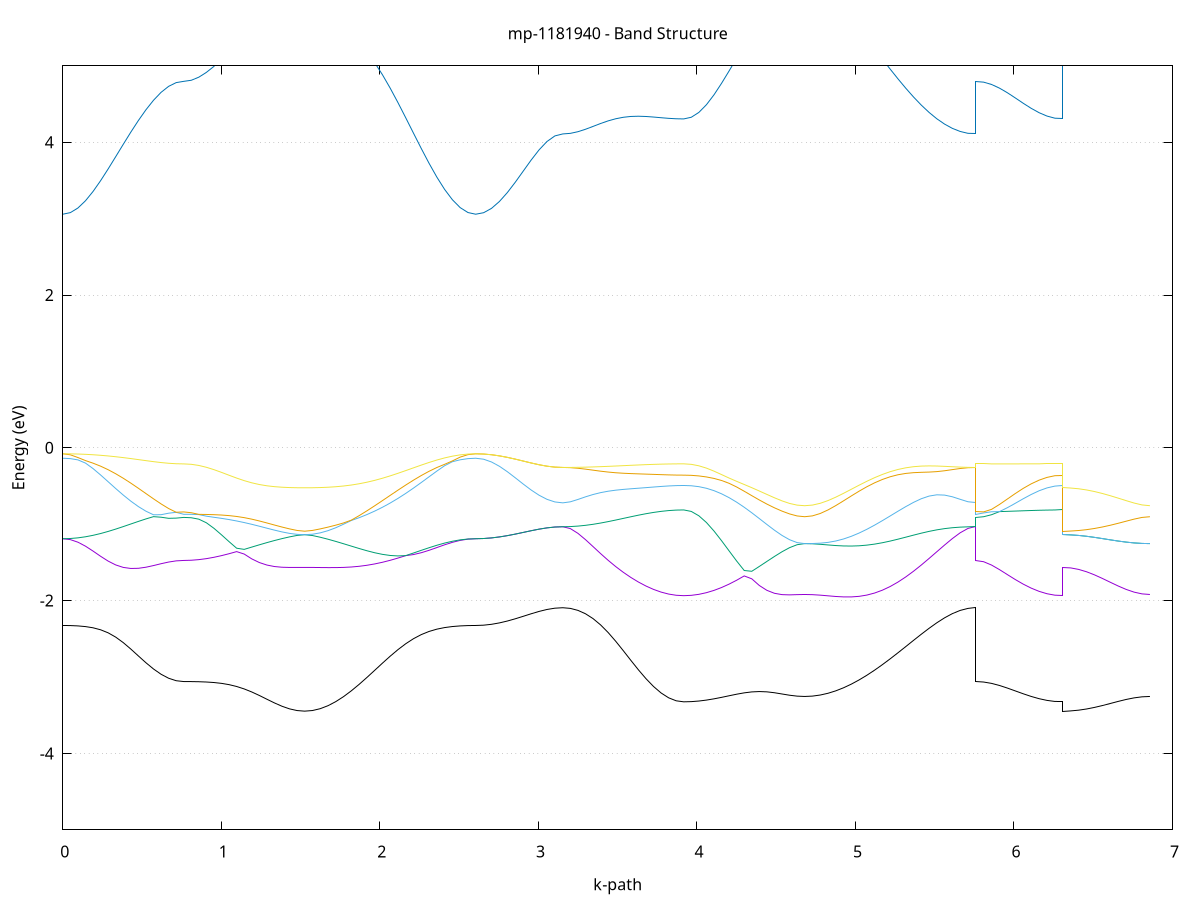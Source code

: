 set title 'mp-1181940 - Band Structure'
set xlabel 'k-path'
set ylabel 'Energy (eV)'
set grid y
set yrange [-5:5]
set terminal png size 800,600
set output 'mp-1181940_bands_gnuplot.png'
plot '-' using 1:2 with lines notitle, '-' using 1:2 with lines notitle, '-' using 1:2 with lines notitle, '-' using 1:2 with lines notitle, '-' using 1:2 with lines notitle, '-' using 1:2 with lines notitle, '-' using 1:2 with lines notitle, '-' using 1:2 with lines notitle, '-' using 1:2 with lines notitle, '-' using 1:2 with lines notitle, '-' using 1:2 with lines notitle, '-' using 1:2 with lines notitle, '-' using 1:2 with lines notitle, '-' using 1:2 with lines notitle, '-' using 1:2 with lines notitle, '-' using 1:2 with lines notitle, '-' using 1:2 with lines notitle, '-' using 1:2 with lines notitle, '-' using 1:2 with lines notitle, '-' using 1:2 with lines notitle, '-' using 1:2 with lines notitle, '-' using 1:2 with lines notitle, '-' using 1:2 with lines notitle, '-' using 1:2 with lines notitle, '-' using 1:2 with lines notitle, '-' using 1:2 with lines notitle, '-' using 1:2 with lines notitle, '-' using 1:2 with lines notitle, '-' using 1:2 with lines notitle, '-' using 1:2 with lines notitle, '-' using 1:2 with lines notitle, '-' using 1:2 with lines notitle, '-' using 1:2 with lines notitle, '-' using 1:2 with lines notitle, '-' using 1:2 with lines notitle, '-' using 1:2 with lines notitle, '-' using 1:2 with lines notitle, '-' using 1:2 with lines notitle, '-' using 1:2 with lines notitle, '-' using 1:2 with lines notitle, '-' using 1:2 with lines notitle, '-' using 1:2 with lines notitle, '-' using 1:2 with lines notitle, '-' using 1:2 with lines notitle, '-' using 1:2 with lines notitle, '-' using 1:2 with lines notitle, '-' using 1:2 with lines notitle, '-' using 1:2 with lines notitle, '-' using 1:2 with lines notitle, '-' using 1:2 with lines notitle, '-' using 1:2 with lines notitle, '-' using 1:2 with lines notitle, '-' using 1:2 with lines notitle, '-' using 1:2 with lines notitle, '-' using 1:2 with lines notitle, '-' using 1:2 with lines notitle, '-' using 1:2 with lines notitle, '-' using 1:2 with lines notitle, '-' using 1:2 with lines notitle, '-' using 1:2 with lines notitle, '-' using 1:2 with lines notitle, '-' using 1:2 with lines notitle, '-' using 1:2 with lines notitle, '-' using 1:2 with lines notitle
0.000000 -13.256514
0.047679 -13.255214
0.095359 -13.251214
0.143038 -13.244614
0.190717 -13.235614
0.238397 -13.224514
0.286076 -13.211414
0.333755 -13.196614
0.381435 -13.180514
0.429114 -13.163514
0.476794 -13.145914
0.524473 -13.128214
0.572152 -13.110614
0.619832 -13.093814
0.667511 -13.078214
0.715190 -13.065214
0.762870 -13.059214
0.762870 -13.059214
0.810549 -13.058414
0.858228 -13.056014
0.905908 -13.052214
0.953587 -13.047014
1.001266 -13.040714
1.048946 -13.033514
1.096625 -13.025714
1.144305 -13.017514
1.191984 -13.009414
1.239663 -13.001514
1.287343 -12.994314
1.335022 -12.987914
1.382701 -12.982714
1.430381 -12.978814
1.478060 -12.976414
1.525739 -12.975614
1.525739 -12.975614
1.574778 -12.977014
1.623818 -12.981314
1.672857 -12.988314
1.721896 -12.998014
1.770935 -13.010014
1.819974 -13.024214
1.869013 -13.040314
1.918052 -13.057914
1.967091 -13.076814
2.016131 -13.096414
2.065170 -13.116414
2.114209 -13.136414
2.163248 -13.155914
2.212287 -13.174714
2.261326 -13.192314
2.310365 -13.208214
2.359404 -13.222414
2.408443 -13.234314
2.457483 -13.243914
2.506522 -13.250914
2.555561 -13.255114
2.604600 -13.256514
2.604600 -13.256514
2.654551 -13.255114
2.704503 -13.251114
2.754454 -13.244414
2.804405 -13.235314
2.854357 -13.224014
2.904308 -13.210814
2.954259 -13.196214
3.004211 -13.180914
3.054162 -13.166014
3.104113 -13.153714
3.154065 -13.148614
3.154065 -13.148614
3.201744 -13.147714
3.249423 -13.145114
3.297103 -13.140914
3.344782 -13.135314
3.392461 -13.128314
3.440141 -13.120414
3.487820 -13.111714
3.535500 -13.102714
3.583179 -13.093614
3.630858 -13.084814
3.678538 -13.076714
3.726217 -13.069514
3.773896 -13.063514
3.821576 -13.059014
3.869255 -13.056214
3.916934 -13.055314
3.916934 -13.055314
3.964614 -13.054514
4.012293 -13.052314
4.059972 -13.048614
4.107652 -13.043614
4.155331 -13.037614
4.203010 -13.030714
4.250690 -13.023214
4.298369 -13.015414
4.346049 -13.007614
4.393728 -13.000114
4.441407 -12.993114
4.489087 -12.987114
4.536766 -12.982114
4.584445 -12.978414
4.632125 -12.976114
4.679804 -12.975314
4.679804 -12.975314
4.728843 -12.976114
4.777882 -12.978614
4.826921 -12.982714
4.875961 -12.988414
4.925000 -12.995514
4.974039 -13.003914
5.023078 -13.013514
5.072117 -13.024014
5.121156 -13.035414
5.170195 -13.047414
5.219234 -13.059714
5.268273 -13.072114
5.317313 -13.084314
5.366352 -13.096114
5.415391 -13.107214
5.464430 -13.117414
5.513469 -13.126514
5.562508 -13.134214
5.611547 -13.140414
5.660586 -13.144914
5.709626 -13.147714
5.758665 -13.148614
5.758665 -13.059214
5.808616 -13.059114
5.858567 -13.058914
5.908519 -13.058514
5.958470 -13.058114
6.008421 -13.057514
6.058373 -13.057014
6.108324 -13.056414
6.158275 -13.056014
6.208227 -13.055614
6.258178 -13.055414
6.308129 -13.055314
6.308129 -12.975614
6.358081 -12.975614
6.408032 -12.975614
6.457983 -12.975614
6.507935 -12.975514
6.557886 -12.975514
6.607837 -12.975414
6.657789 -12.975414
6.707740 -12.975414
6.757691 -12.975314
6.807643 -12.975314
6.857594 -12.975314
e
0.000000 -12.968914
0.047679 -12.968914
0.095359 -12.969014
0.143038 -12.969314
0.190717 -12.969714
0.238397 -12.970514
0.286076 -12.971814
0.333755 -12.973614
0.381435 -12.976214
0.429114 -12.979714
0.476794 -12.984314
0.524473 -12.990114
0.572152 -12.997114
0.619832 -13.005314
0.667511 -13.014414
0.715190 -13.023414
0.762870 -13.028114
0.762870 -13.028114
0.810549 -13.027614
0.858228 -13.026114
0.905908 -13.023714
0.953587 -13.020514
1.001266 -13.016614
1.048946 -13.012014
1.096625 -13.007114
1.144305 -13.002014
1.191984 -12.996914
1.239663 -12.992014
1.287343 -12.987414
1.335022 -12.983414
1.382701 -12.980114
1.430381 -12.977614
1.478060 -12.976114
1.525739 -12.975614
1.525739 -12.975614
1.574778 -12.975614
1.623818 -12.975514
1.672857 -12.975314
1.721896 -12.975014
1.770935 -12.974714
1.819974 -12.974414
1.869013 -12.974014
1.918052 -12.973614
1.967091 -12.973114
2.016131 -12.972614
2.065170 -12.972114
2.114209 -12.971714
2.163248 -12.971214
2.212287 -12.970814
2.261326 -12.970414
2.310365 -12.970014
2.359404 -12.969714
2.408443 -12.969414
2.457483 -12.969214
2.506522 -12.969014
2.555561 -12.968914
2.604600 -12.968914
2.604600 -12.968914
2.654551 -12.970314
2.704503 -12.974314
2.754454 -12.981014
2.804405 -12.990214
2.854357 -13.001614
2.904308 -13.014814
2.954259 -13.029414
3.004211 -13.044814
3.054162 -13.059714
3.104113 -13.072014
3.154065 -13.077114
3.154065 -13.077114
3.201744 -13.076614
3.249423 -13.075214
3.297103 -13.072914
3.344782 -13.069714
3.392461 -13.065914
3.440141 -13.061514
3.487820 -13.056814
3.535500 -13.051914
3.583179 -13.047014
3.630858 -13.042314
3.678538 -13.038014
3.726217 -13.034414
3.773896 -13.031414
3.821576 -13.029214
3.869255 -13.027814
3.916934 -13.027414
3.916934 -13.027414
3.964614 -13.026914
4.012293 -13.025414
4.059972 -13.023114
4.107652 -13.019814
4.155331 -13.015914
4.203010 -13.011514
4.250690 -13.006614
4.298369 -13.001514
4.346049 -12.996414
4.393728 -12.991514
4.441407 -12.987014
4.489087 -12.983014
4.536766 -12.979814
4.584445 -12.977314
4.632125 -12.975814
4.679804 -12.975314
4.679804 -12.975314
4.728843 -12.975814
4.777882 -12.977414
4.826921 -12.979914
4.875961 -12.983414
4.925000 -12.987814
4.974039 -12.993014
5.023078 -12.998814
5.072117 -13.005214
5.121156 -13.012014
5.170195 -13.019114
5.219234 -13.026414
5.268273 -13.033614
5.317313 -13.040714
5.366352 -13.047514
5.415391 -13.053914
5.464430 -13.059614
5.513469 -13.064814
5.562508 -13.069114
5.611547 -13.072514
5.660586 -13.075114
5.709626 -13.076614
5.758665 -13.077114
5.758665 -13.028114
5.808616 -13.028114
5.858567 -13.028014
5.908519 -13.028014
5.958470 -13.027914
6.008421 -13.027814
6.058373 -13.027714
6.108324 -13.027614
6.158275 -13.027514
6.208227 -13.027414
6.258178 -13.027414
6.308129 -13.027414
6.308129 -12.975614
6.358081 -12.975614
6.408032 -12.975614
6.457983 -12.975614
6.507935 -12.975514
6.557886 -12.975514
6.607837 -12.975414
6.657789 -12.975414
6.707740 -12.975414
6.757691 -12.975314
6.807643 -12.975314
6.857594 -12.975314
e
0.000000 -6.593214
0.047679 -6.593014
0.095359 -6.592614
0.143038 -6.591914
0.190717 -6.590914
0.238397 -6.589714
0.286076 -6.588414
0.333755 -6.586914
0.381435 -6.585414
0.429114 -6.583814
0.476794 -6.582314
0.524473 -6.580914
0.572152 -6.579714
0.619832 -6.578714
0.667511 -6.577914
0.715190 -6.577514
0.762870 -6.577314
0.762870 -6.577314
0.810549 -6.576314
0.858228 -6.573114
0.905908 -6.567714
0.953587 -6.559714
1.001266 -6.549214
1.048946 -6.536114
1.096625 -6.520714
1.144305 -6.503414
1.191984 -6.485014
1.239663 -6.466214
1.287343 -6.448114
1.335022 -6.431614
1.382701 -6.417814
1.430381 -6.407314
1.478060 -6.400814
1.525739 -6.398614
1.525739 -6.398614
1.574778 -6.400914
1.623818 -6.407614
1.672857 -6.418114
1.721896 -6.431614
1.770935 -6.447014
1.819974 -6.463714
1.869013 -6.480814
1.918052 -6.497814
1.967091 -6.514114
2.016131 -6.529414
2.065170 -6.543314
2.114209 -6.555514
2.163248 -6.566014
2.212287 -6.574614
2.261326 -6.581314
2.310365 -6.586314
2.359404 -6.589714
2.408443 -6.591714
2.457483 -6.592814
2.506522 -6.593114
2.555561 -6.593214
2.604600 -6.593214
2.604600 -6.593214
2.654551 -6.593314
2.704503 -6.593614
2.754454 -6.594114
2.804405 -6.594714
2.854357 -6.595414
2.904308 -6.596214
2.954259 -6.596914
3.004211 -6.597514
3.054162 -6.598014
3.104113 -6.598314
3.154065 -6.598414
3.154065 -6.598414
3.201744 -6.598314
3.249423 -6.597814
3.297103 -6.597014
3.344782 -6.595914
3.392461 -6.594614
3.440141 -6.593214
3.487820 -6.591514
3.535500 -6.589814
3.583179 -6.588114
3.630858 -6.586514
3.678538 -6.584914
3.726217 -6.583614
3.773896 -6.582414
3.821576 -6.581614
3.869255 -6.581114
3.916934 -6.580914
3.916934 -6.580914
3.964614 -6.579914
4.012293 -6.576814
4.059972 -6.571414
4.107652 -6.563614
4.155331 -6.553114
4.203010 -6.540114
4.250690 -6.524714
4.298369 -6.507514
4.346049 -6.489114
4.393728 -6.470314
4.441407 -6.452214
4.489087 -6.435814
4.536766 -6.421914
4.584445 -6.411414
4.632125 -6.404914
4.679804 -6.402614
4.679804 -6.402614
4.728843 -6.405014
4.777882 -6.411714
4.826921 -6.422314
4.875961 -6.435814
4.925000 -6.451414
4.974039 -6.468214
5.023078 -6.485414
5.072117 -6.502414
5.121156 -6.518914
5.170195 -6.534214
5.219234 -6.548214
5.268273 -6.560514
5.317313 -6.571114
5.366352 -6.579914
5.415391 -6.586714
5.464430 -6.591814
5.513469 -6.595214
5.562508 -6.597314
5.611547 -6.598214
5.660586 -6.598514
5.709626 -6.598514
5.758665 -6.598414
5.758665 -6.577314
5.808616 -6.577414
5.858567 -6.577614
5.908519 -6.577914
5.958470 -6.578314
6.008421 -6.578814
6.058373 -6.579414
6.108324 -6.579814
6.158275 -6.580314
6.208227 -6.580614
6.258178 -6.580814
6.308129 -6.580914
6.308129 -6.398614
6.358081 -6.398714
6.408032 -6.398914
6.457983 -6.399314
6.507935 -6.399814
6.557886 -6.400414
6.607837 -6.401014
6.657789 -6.401514
6.707740 -6.402014
6.757691 -6.402314
6.807643 -6.402614
6.857594 -6.402614
e
0.000000 -6.593214
0.047679 -6.592314
0.095359 -6.589714
0.143038 -6.585414
0.190717 -6.579114
0.238397 -6.570814
0.286076 -6.560814
0.333755 -6.549114
0.381435 -6.536314
0.429114 -6.523014
0.476794 -6.509814
0.524473 -6.497514
0.572152 -6.486614
0.619832 -6.477814
0.667511 -6.471314
0.715190 -6.467414
0.762870 -6.466114
0.762870 -6.466114
0.810549 -6.463914
0.858228 -6.457514
0.905908 -6.447314
0.953587 -6.433814
1.001266 -6.417714
1.048946 -6.399614
1.096625 -6.380114
1.144305 -6.359814
1.191984 -6.339614
1.239663 -6.325114
1.287343 -6.333514
1.335022 -6.340814
1.382701 -6.346814
1.430381 -6.351214
1.478060 -6.353914
1.525739 -6.354814
1.525739 -6.354814
1.574778 -6.353814
1.623818 -6.351014
1.672857 -6.346414
1.721896 -6.340514
1.770935 -6.334614
1.819974 -6.338114
1.869013 -6.358214
1.918052 -6.382914
1.967091 -6.408614
2.016131 -6.434214
2.065170 -6.458814
2.114209 -6.481914
2.163248 -6.503214
2.212287 -6.522314
2.261326 -6.539214
2.310365 -6.553714
2.359404 -6.566014
2.408443 -6.575914
2.457483 -6.583514
2.506522 -6.588914
2.555561 -6.592114
2.604600 -6.593214
2.604600 -6.593214
2.654551 -6.593314
2.704503 -6.593614
2.754454 -6.594114
2.804405 -6.594714
2.854357 -6.595414
2.904308 -6.596214
2.954259 -6.596914
3.004211 -6.597514
3.054162 -6.598014
3.104113 -6.598314
3.154065 -6.598414
3.154065 -6.598414
3.201744 -6.597314
3.249423 -6.593714
3.297103 -6.587714
3.344782 -6.579114
3.392461 -6.568014
3.440141 -6.554614
3.487820 -6.539214
3.535500 -6.522714
3.583179 -6.506014
3.630858 -6.490014
3.678538 -6.475714
3.726217 -6.463814
3.773896 -6.454614
3.821576 -6.448114
3.869255 -6.444214
3.916934 -6.443014
3.916934 -6.443014
3.964614 -6.440714
4.012293 -6.434014
4.059972 -6.423314
4.107652 -6.409214
4.155331 -6.392514
4.203010 -6.373914
4.250690 -6.354214
4.298369 -6.334014
4.346049 -6.314414
4.393728 -6.322014
4.441407 -6.330314
4.489087 -6.337614
4.536766 -6.343414
4.584445 -6.347814
4.632125 -6.350414
4.679804 -6.351314
4.679804 -6.351314
4.728843 -6.350414
4.777882 -6.347614
4.826921 -6.343014
4.875961 -6.336914
4.925000 -6.329814
4.974039 -6.323714
5.023078 -6.330514
5.072117 -6.352314
5.121156 -6.378014
5.170195 -6.405114
5.219234 -6.432214
5.268273 -6.458614
5.317313 -6.483614
5.366352 -6.506814
5.415391 -6.527814
5.464430 -6.546214
5.513469 -6.562114
5.562508 -6.575114
5.611547 -6.585314
5.660586 -6.592614
5.709626 -6.597014
5.758665 -6.598414
5.758665 -6.466114
5.808616 -6.465614
5.858567 -6.464314
5.908519 -6.462214
5.958470 -6.459414
6.008421 -6.456314
6.058373 -6.453014
6.108324 -6.449914
6.158275 -6.447114
6.208227 -6.444914
6.258178 -6.443514
6.308129 -6.443014
6.308129 -6.354814
6.358081 -6.354714
6.408032 -6.354514
6.457983 -6.354214
6.507935 -6.353814
6.557886 -6.353314
6.607837 -6.352814
6.657789 -6.352314
6.707740 -6.351914
6.757691 -6.351614
6.807643 -6.351414
6.857594 -6.351314
e
0.000000 -6.365414
0.047679 -6.364514
0.095359 -6.361714
0.143038 -6.357114
0.190717 -6.350914
0.238397 -6.343214
0.286076 -6.333814
0.333755 -6.322814
0.381435 -6.310114
0.429114 -6.295614
0.476794 -6.279414
0.524473 -6.261814
0.572152 -6.243114
0.619832 -6.243114
0.667511 -6.246514
0.715190 -6.248514
0.762870 -6.249214
0.762870 -6.249214
0.810549 -6.250514
0.858228 -6.254214
0.905908 -6.260114
0.953587 -6.267514
1.001266 -6.276214
1.048946 -6.285814
1.096625 -6.295814
1.144305 -6.305914
1.191984 -6.315814
1.239663 -6.319914
1.287343 -6.301714
1.335022 -6.285614
1.382701 -6.272414
1.430381 -6.262614
1.478060 -6.256614
1.525739 -6.254614
1.525739 -6.254614
1.574778 -6.256714
1.623818 -6.263114
1.672857 -6.273714
1.721896 -6.288114
1.770935 -6.304714
1.819974 -6.313914
1.869013 -6.307714
1.918052 -6.297614
1.967091 -6.286914
2.016131 -6.277514
2.065170 -6.275014
2.114209 -6.283314
2.163248 -6.295414
2.212287 -6.307914
2.261326 -6.320014
2.310365 -6.331214
2.359404 -6.341114
2.408443 -6.349614
2.457483 -6.356414
2.506522 -6.361414
2.555561 -6.364414
2.604600 -6.365414
2.604600 -6.365414
2.654551 -6.365414
2.704503 -6.365314
2.754454 -6.365214
2.804405 -6.365014
2.854357 -6.364914
2.904308 -6.364814
2.954259 -6.364914
3.004211 -6.365014
3.054162 -6.365214
3.104113 -6.365414
3.154065 -6.365514
3.154065 -6.365514
3.201744 -6.363214
3.249423 -6.356814
3.297103 -6.348614
3.344782 -6.341914
3.392461 -6.335514
3.440141 -6.328014
3.487820 -6.318914
3.535500 -6.307614
3.583179 -6.294014
3.630858 -6.277814
3.678538 -6.259314
3.726217 -6.239514
3.773896 -6.242614
3.821576 -6.245914
3.869255 -6.248014
3.916934 -6.248714
3.916934 -6.248714
3.964614 -6.249814
4.012293 -6.253314
4.059972 -6.258714
4.107652 -6.265814
4.155331 -6.274114
4.203010 -6.283414
4.250690 -6.293214
4.298369 -6.303114
4.346049 -6.312814
4.393728 -6.295914
4.441407 -6.279414
4.489087 -6.265614
4.536766 -6.254714
4.584445 -6.247114
4.632125 -6.242614
4.679804 -6.241114
4.679804 -6.241114
4.728843 -6.242614
4.777882 -6.247414
4.826921 -6.255414
4.875961 -6.266814
4.925000 -6.281414
4.974039 -6.297214
5.023078 -6.302414
5.072117 -6.294514
5.121156 -6.284414
5.170195 -6.275014
5.219234 -6.271714
5.268273 -6.278714
5.317313 -6.289314
5.366352 -6.300114
5.415391 -6.310314
5.464430 -6.319614
5.513469 -6.327714
5.562508 -6.334614
5.611547 -6.344514
5.660586 -6.355914
5.709626 -6.363114
5.758665 -6.365514
5.758665 -6.249214
5.808616 -6.249214
5.858567 -6.249214
5.908519 -6.249114
5.958470 -6.249114
6.008421 -6.249014
6.058373 -6.248914
6.108324 -6.248814
6.158275 -6.248814
6.208227 -6.248714
6.258178 -6.248714
6.308129 -6.248714
6.308129 -6.254614
6.358081 -6.254314
6.408032 -6.253514
6.457983 -6.252214
6.507935 -6.250514
6.557886 -6.248714
6.607837 -6.246714
6.657789 -6.244914
6.707740 -6.243314
6.757691 -6.242114
6.807643 -6.241314
6.857594 -6.241114
e
0.000000 -6.316014
0.047679 -6.314014
0.095359 -6.308114
0.143038 -6.298614
0.190717 -6.285814
0.238397 -6.270514
0.286076 -6.253414
0.333755 -6.235414
0.381435 -6.217614
0.429114 -6.220014
0.476794 -6.226914
0.524473 -6.233214
0.572152 -6.238714
0.619832 -6.224414
0.667511 -6.206514
0.715190 -6.190814
0.762870 -6.181414
0.762870 -6.181414
0.810549 -6.181114
0.858228 -6.180314
0.905908 -6.179114
0.953587 -6.177414
1.001266 -6.175214
1.048946 -6.172714
1.096625 -6.169814
1.144305 -6.166514
1.191984 -6.162914
1.239663 -6.159014
1.287343 -6.154814
1.335022 -6.150514
1.382701 -6.146314
1.430381 -6.142714
1.478060 -6.140214
1.525739 -6.139414
1.525739 -6.139414
1.574778 -6.141214
1.623818 -6.146714
1.672857 -6.155114
1.721896 -6.165714
1.770935 -6.177714
1.819974 -6.190714
1.869013 -6.204214
1.918052 -6.217814
1.967091 -6.231114
2.016131 -6.242814
2.065170 -6.247414
2.114209 -6.241314
2.163248 -6.231314
2.212287 -6.221014
2.261326 -6.235214
2.310365 -6.253014
2.359404 -6.269814
2.408443 -6.285114
2.457483 -6.298014
2.506522 -6.307814
2.555561 -6.313914
2.604600 -6.316014
2.604600 -6.316014
2.654551 -6.316714
2.704503 -6.318714
2.754454 -6.321714
2.804405 -6.325714
2.854357 -6.330114
2.904308 -6.334614
2.954259 -6.338814
3.004211 -6.342414
3.054162 -6.345014
3.104113 -6.346714
3.154065 -6.347214
3.154065 -6.347214
3.201744 -6.346414
3.249423 -6.343714
3.297103 -6.337214
3.344782 -6.324014
3.392461 -6.306014
3.440141 -6.285314
3.487820 -6.263114
3.535500 -6.240514
3.583179 -6.219614
3.630858 -6.226414
3.678538 -6.232714
3.726217 -6.238114
3.773896 -6.219614
3.821576 -6.201614
3.869255 -6.188114
3.916934 -6.182714
3.916934 -6.182714
3.964614 -6.182514
4.012293 -6.181714
4.059972 -6.180414
4.107652 -6.178614
4.155331 -6.176314
4.203010 -6.173414
4.250690 -6.169914
4.298369 -6.165814
4.346049 -6.161014
4.393728 -6.155514
4.441407 -6.149214
4.489087 -6.142414
4.536766 -6.135714
4.584445 -6.130014
4.632125 -6.126014
4.679804 -6.124614
4.679804 -6.124614
4.728843 -6.126814
4.777882 -6.133114
4.826921 -6.143114
4.875961 -6.155814
4.925000 -6.170314
4.974039 -6.185614
5.023078 -6.200914
5.072117 -6.215814
5.121156 -6.229714
5.170195 -6.241414
5.219234 -6.246314
5.268273 -6.240414
5.317313 -6.230614
5.366352 -6.247414
5.415391 -6.269614
5.464430 -6.291114
5.513469 -6.311314
5.562508 -6.329414
5.611547 -6.340014
5.660586 -6.344014
5.709626 -6.346414
5.758665 -6.347214
5.758665 -6.181414
5.808616 -6.181414
5.858567 -6.181514
5.908519 -6.181614
5.958470 -6.181714
6.008421 -6.181914
6.058373 -6.182114
6.108324 -6.182314
6.158275 -6.182514
6.208227 -6.182614
6.258178 -6.182714
6.308129 -6.182714
6.308129 -6.139414
6.358081 -6.139114
6.408032 -6.138214
6.457983 -6.136814
6.507935 -6.135114
6.557886 -6.133114
6.607837 -6.131014
6.657789 -6.128914
6.707740 -6.127214
6.757691 -6.125814
6.807643 -6.124914
6.857594 -6.124614
e
0.000000 -6.176014
0.047679 -6.176714
0.095359 -6.178814
0.143038 -6.182214
0.190717 -6.186914
0.238397 -6.192514
0.286076 -6.198914
0.333755 -6.205814
0.381435 -6.212914
0.429114 -6.200714
0.476794 -6.185914
0.524473 -6.173914
0.572152 -6.165514
0.619832 -6.161314
0.667511 -6.161514
0.715190 -6.166114
0.762870 -6.171714
0.762870 -6.171714
0.810549 -6.171214
0.858228 -6.169614
0.905908 -6.167214
0.953587 -6.164314
1.001266 -6.161214
1.048946 -6.158014
1.096625 -6.154914
1.144305 -6.152014
1.191984 -6.149214
1.239663 -6.146814
1.287343 -6.144614
1.335022 -6.142714
1.382701 -6.141314
1.430381 -6.140214
1.478060 -6.139614
1.525739 -6.139414
1.525739 -6.139414
1.574778 -6.138714
1.623818 -6.136814
1.672857 -6.134414
1.721896 -6.132214
1.770935 -6.131014
1.819974 -6.131414
1.869013 -6.133914
1.918052 -6.138914
1.967091 -6.146514
2.016131 -6.156614
2.065170 -6.169114
2.114209 -6.183714
2.163248 -6.200014
2.212287 -6.217414
2.261326 -6.211214
2.310365 -6.202314
2.359404 -6.194514
2.408443 -6.187914
2.457483 -6.182814
2.506522 -6.179014
2.555561 -6.176714
2.604600 -6.176014
2.604600 -6.176014
2.654551 -6.176014
2.704503 -6.176014
2.754454 -6.175914
2.804405 -6.175914
2.854357 -6.175914
2.904308 -6.175914
2.954259 -6.175914
3.004211 -6.175914
3.054162 -6.175914
3.104113 -6.175914
3.154065 -6.175914
3.154065 -6.175914
3.201744 -6.176614
3.249423 -6.178714
3.297103 -6.182114
3.344782 -6.186714
3.392461 -6.192214
3.440141 -6.198614
3.487820 -6.205414
3.535500 -6.212514
3.583179 -6.218514
3.630858 -6.198214
3.678538 -6.180514
3.726217 -6.166314
3.773896 -6.156414
3.821576 -6.151014
3.869255 -6.149614
3.916934 -6.149814
3.916934 -6.149814
3.964614 -6.149414
4.012293 -6.148214
4.059972 -6.146514
4.107652 -6.144314
4.155331 -6.141914
4.203010 -6.139414
4.250690 -6.137014
4.298369 -6.134614
4.346049 -6.132414
4.393728 -6.130514
4.441407 -6.128714
4.489087 -6.127314
4.536766 -6.126114
4.584445 -6.125314
4.632125 -6.124814
4.679804 -6.124614
4.679804 -6.124614
4.728843 -6.124114
4.777882 -6.122914
4.826921 -6.121614
4.875961 -6.121014
4.925000 -6.122014
4.974039 -6.125214
5.023078 -6.131214
5.072117 -6.140114
5.121156 -6.152214
5.170195 -6.167114
5.219234 -6.184614
5.268273 -6.204314
5.317313 -6.225414
5.366352 -6.220514
5.415391 -6.210814
5.464430 -6.201914
5.513469 -6.194214
5.562508 -6.187714
5.611547 -6.182614
5.660586 -6.178914
5.709626 -6.176614
5.758665 -6.175914
5.758665 -6.171714
5.808616 -6.171314
5.858567 -6.170014
5.908519 -6.168014
5.958470 -6.165414
6.008421 -6.162414
6.058373 -6.159314
6.108324 -6.156314
6.158275 -6.153614
6.208227 -6.151514
6.258178 -6.150214
6.308129 -6.149814
6.308129 -6.139414
6.358081 -6.139114
6.408032 -6.138214
6.457983 -6.136814
6.507935 -6.135114
6.557886 -6.133114
6.607837 -6.131014
6.657789 -6.128914
6.707740 -6.127214
6.757691 -6.125814
6.807643 -6.124914
6.857594 -6.124614
e
0.000000 -2.325514
0.047679 -2.326814
0.095359 -2.331214
0.143038 -2.340114
0.190717 -2.355814
0.238397 -2.381914
0.286076 -2.421714
0.333755 -2.477914
0.381435 -2.550014
0.429114 -2.634314
0.476794 -2.724414
0.524473 -2.813414
0.572152 -2.895014
0.619832 -2.964014
0.667511 -3.016214
0.715190 -3.048714
0.762870 -3.059714
0.762870 -3.059714
0.810549 -3.060214
0.858228 -3.062014
0.905908 -3.065714
0.953587 -3.072414
1.001266 -3.083414
1.048946 -3.100214
1.096625 -3.124214
1.144305 -3.156214
1.191984 -3.195914
1.239663 -3.241714
1.287343 -3.290914
1.335022 -3.339314
1.382701 -3.382914
1.430381 -3.417314
1.478060 -3.439414
1.525739 -3.447114
1.525739 -3.447114
1.574778 -3.439014
1.623818 -3.414914
1.672857 -3.375714
1.721896 -3.322514
1.770935 -3.257114
1.819974 -3.181114
1.869013 -3.096914
1.918052 -3.006814
1.967091 -2.913314
2.016131 -2.819214
2.065170 -2.727714
2.114209 -2.641914
2.163248 -2.564714
2.212287 -2.498614
2.261326 -2.445014
2.310365 -2.403814
2.359404 -2.373814
2.408443 -2.353114
2.457483 -2.339514
2.506522 -2.331314
2.555561 -2.326914
2.604600 -2.325514
2.604600 -2.325514
2.654551 -2.321614
2.704503 -2.310214
2.754454 -2.291814
2.804405 -2.267314
2.854357 -2.237914
2.904308 -2.205614
2.954259 -2.172514
3.004211 -2.141614
3.054162 -2.116114
3.104113 -2.099214
3.154065 -2.093214
3.154065 -2.093214
3.201744 -2.101814
3.249423 -2.127814
3.297103 -2.172114
3.344782 -2.235514
3.392461 -2.318014
3.440141 -2.418014
3.487820 -2.532114
3.535500 -2.655314
3.583179 -2.781814
3.630858 -2.905714
3.678538 -3.021414
3.726217 -3.123914
3.773896 -3.208814
3.821576 -3.272314
3.869255 -3.311614
3.916934 -3.325014
3.916934 -3.325014
3.964614 -3.322414
4.012293 -3.314714
4.059972 -3.302314
4.107652 -3.285914
4.155331 -3.266614
4.203010 -3.245714
4.250690 -3.225314
4.298369 -3.207614
4.346049 -3.195214
4.393728 -3.190514
4.441407 -3.194414
4.489087 -3.206114
4.536766 -3.222314
4.584445 -3.238614
4.632125 -3.250514
4.679804 -3.254814
4.679804 -3.254814
4.728843 -3.250114
4.777882 -3.236114
4.826921 -3.213114
4.875961 -3.181314
4.925000 -3.141214
4.974039 -3.093414
5.023078 -3.038414
5.072117 -2.977114
5.121156 -2.910014
5.170195 -2.838014
5.219234 -2.762014
5.268273 -2.683014
5.317313 -2.602214
5.366352 -2.520714
5.415391 -2.440314
5.464430 -2.362814
5.513469 -2.290214
5.562508 -2.225214
5.611547 -2.170314
5.660586 -2.128514
5.709626 -2.102214
5.758665 -2.093214
5.758665 -3.059714
5.808616 -3.065914
5.858567 -3.083614
5.908519 -3.110914
5.958470 -3.144914
6.008421 -3.182214
6.058373 -3.219614
6.108324 -3.254314
6.158275 -3.283814
6.208227 -3.306214
6.258178 -3.320214
6.308129 -3.325014
6.308129 -3.447114
6.358081 -3.443814
6.408032 -3.434214
6.457983 -3.418814
6.507935 -3.398214
6.557886 -3.373714
6.607837 -3.346714
6.657789 -3.319414
6.707740 -3.294014
6.757691 -3.273314
6.807643 -3.259614
6.857594 -3.254814
e
0.000000 -1.189914
0.047679 -1.201514
0.095359 -1.235314
0.143038 -1.287314
0.190717 -1.351514
0.238397 -1.419714
0.286076 -1.482814
0.333755 -1.533014
0.381435 -1.565414
0.429114 -1.579214
0.476794 -1.577114
0.524473 -1.562914
0.572152 -1.541314
0.619832 -1.517114
0.667511 -1.495214
0.715190 -1.479814
0.762870 -1.474314
0.762870 -1.474314
0.810549 -1.471614
0.858228 -1.463614
0.905908 -1.450614
0.953587 -1.432914
1.001266 -1.411214
1.048946 -1.386114
1.096625 -1.358614
1.144305 -1.390614
1.191984 -1.453714
1.239663 -1.501614
1.287343 -1.534414
1.335022 -1.553914
1.382701 -1.563214
1.430381 -1.565914
1.478060 -1.565814
1.525739 -1.565414
1.525739 -1.565414
1.574778 -1.565814
1.623818 -1.567014
1.672857 -1.568014
1.721896 -1.567814
1.770935 -1.565414
1.819974 -1.560014
1.869013 -1.550914
1.918052 -1.537714
1.967091 -1.520114
2.016131 -1.498314
2.065170 -1.472514
2.114209 -1.443114
2.163248 -1.411414
2.212287 -1.397114
2.261326 -1.373114
2.310365 -1.341514
2.359404 -1.305614
2.408443 -1.269614
2.457483 -1.237214
2.506522 -1.211714
2.555561 -1.195414
2.604600 -1.189914
2.604600 -1.189914
2.654551 -1.187214
2.704503 -1.179214
2.754454 -1.166414
2.804405 -1.149514
2.854357 -1.129414
2.904308 -1.107414
2.954259 -1.085214
3.004211 -1.064614
3.054162 -1.047814
3.104113 -1.036714
3.154065 -1.032914
3.154065 -1.032914
3.201744 -1.057314
3.249423 -1.119414
3.297103 -1.201814
3.344782 -1.292714
3.392461 -1.384514
3.440141 -1.472614
3.487820 -1.554514
3.535500 -1.629214
3.583179 -1.696614
3.630858 -1.756614
3.678538 -1.808914
3.726217 -1.853114
3.773896 -1.888514
3.821576 -1.914414
3.869255 -1.930114
3.916934 -1.935414
3.916934 -1.935414
3.964614 -1.931014
4.012293 -1.917914
4.059972 -1.896214
4.107652 -1.866414
4.155331 -1.828814
4.203010 -1.784214
4.250690 -1.733314
4.298369 -1.676914
4.346049 -1.714614
4.393728 -1.802214
4.441407 -1.865514
4.489087 -1.904214
4.536766 -1.921714
4.584445 -1.924914
4.632125 -1.921814
4.679804 -1.919814
4.679804 -1.919814
4.728843 -1.922214
4.777882 -1.928614
4.826921 -1.937314
4.875961 -1.945914
4.925000 -1.951514
4.974039 -1.951714
5.023078 -1.944214
5.072117 -1.927514
5.121156 -1.900714
5.170195 -1.863314
5.219234 -1.815414
5.268273 -1.757414
5.317313 -1.690414
5.366352 -1.615514
5.415391 -1.534314
5.464430 -1.448414
5.513469 -1.360214
5.562508 -1.272214
5.611547 -1.187814
5.660586 -1.112314
5.709626 -1.055414
5.758665 -1.032914
5.758665 -1.474314
5.808616 -1.490914
5.858567 -1.534714
5.908519 -1.594214
5.958470 -1.659614
6.008421 -1.724314
6.058373 -1.784214
6.108324 -1.836314
6.158275 -1.878714
6.208227 -1.909914
6.258178 -1.929014
6.308129 -1.935414
6.308129 -1.565414
6.358081 -1.572014
6.408032 -1.591614
6.457983 -1.622614
6.507935 -1.663014
6.557886 -1.710014
6.607837 -1.760014
6.657789 -1.809214
6.707740 -1.853514
6.757691 -1.889014
6.807643 -1.911914
6.857594 -1.919814
e
0.000000 -1.189914
0.047679 -1.187014
0.095359 -1.178514
0.143038 -1.164514
0.190717 -1.145514
0.238397 -1.122014
0.286076 -1.094514
0.333755 -1.063914
0.381435 -1.031114
0.429114 -0.997214
0.476794 -0.963314
0.524473 -0.930714
0.572152 -0.900914
0.619832 -0.908314
0.667511 -0.922814
0.715190 -0.920214
0.762870 -0.910914
0.762870 -0.910914
0.810549 -0.915314
0.858228 -0.934114
0.905908 -0.981414
0.953587 -1.053814
1.001266 -1.139214
1.048946 -1.228414
1.096625 -1.314114
1.144305 -1.329414
1.191984 -1.299414
1.239663 -1.269714
1.287343 -1.240914
1.335022 -1.213714
1.382701 -1.188514
1.430381 -1.165814
1.478060 -1.146714
1.525739 -1.137314
1.525739 -1.137314
1.574778 -1.148214
1.623818 -1.170314
1.672857 -1.196414
1.721896 -1.225114
1.770935 -1.255514
1.819974 -1.286714
1.869013 -1.317614
1.918052 -1.347014
1.967091 -1.373214
2.016131 -1.394514
2.065170 -1.409114
2.114209 -1.415214
2.163248 -1.410814
2.212287 -1.376814
2.261326 -1.342014
2.310365 -1.307814
2.359404 -1.275614
2.408443 -1.246914
2.457483 -1.222914
2.506522 -1.204814
2.555561 -1.193614
2.604600 -1.189914
2.604600 -1.189914
2.654551 -1.187214
2.704503 -1.179214
2.754454 -1.166414
2.804405 -1.149514
2.854357 -1.129414
2.904308 -1.107414
2.954259 -1.085214
3.004211 -1.064614
3.054162 -1.047814
3.104113 -1.036714
3.154065 -1.032914
3.154065 -1.032914
3.201744 -1.030814
3.249423 -1.024614
3.297103 -1.014614
3.344782 -1.001214
3.392461 -0.984714
3.440141 -0.965914
3.487820 -0.945414
3.535500 -0.924014
3.583179 -0.902514
3.630858 -0.881814
3.678538 -0.862614
3.726217 -0.845714
3.773896 -0.831914
3.821576 -0.821514
3.869255 -0.815114
3.916934 -0.813014
3.916934 -0.813014
3.964614 -0.832714
4.012293 -0.889614
4.059972 -0.977514
4.107652 -1.088914
4.155331 -1.215414
4.203010 -1.349014
4.250690 -1.481714
4.298369 -1.605814
4.346049 -1.616214
4.393728 -1.552414
4.441407 -1.487014
4.489087 -1.422114
4.536766 -1.360614
4.584445 -1.306914
4.632125 -1.268314
4.679804 -1.253814
4.679804 -1.253814
4.728843 -1.256314
4.777882 -1.262914
4.826921 -1.271314
4.875961 -1.279214
4.925000 -1.284514
4.974039 -1.285814
5.023078 -1.282414
5.072117 -1.273814
5.121156 -1.260314
5.170195 -1.242314
5.219234 -1.220614
5.268273 -1.195914
5.317313 -1.169714
5.366352 -1.143014
5.415391 -1.117214
5.464430 -1.093814
5.513469 -1.073614
5.562508 -1.057614
5.611547 -1.045914
5.660586 -1.038314
5.709626 -1.034214
5.758665 -1.032914
5.758665 -0.910914
5.808616 -0.901914
5.858567 -0.875714
5.908519 -0.835014
5.958470 -0.831514
6.008421 -0.827914
6.058373 -0.824214
6.108324 -0.820614
6.158275 -0.817514
6.208227 -0.815114
6.258178 -0.813514
6.308129 -0.813014
6.308129 -1.137314
6.358081 -1.139714
6.408032 -1.146814
6.457983 -1.157914
6.507935 -1.172114
6.557886 -1.188114
6.607837 -1.204714
6.657789 -1.220514
6.707740 -1.234214
6.757691 -1.244814
6.807643 -1.251514
6.857594 -1.253814
e
0.000000 -0.136314
0.047679 -0.141314
0.095359 -0.157814
0.143038 -0.199914
0.190717 -0.271614
0.238397 -0.355314
0.286076 -0.443814
0.333755 -0.532714
0.381435 -0.618314
0.429114 -0.698014
0.476794 -0.769214
0.524473 -0.829514
0.572152 -0.876614
0.619832 -0.875414
0.667511 -0.855814
0.715190 -0.844514
0.762870 -0.870014
0.762870 -0.870014
0.810549 -0.870214
0.858228 -0.874014
0.905908 -0.894614
0.953587 -0.909214
1.001266 -0.923314
1.048946 -0.939214
1.096625 -0.957514
1.144305 -0.978214
1.191984 -1.001214
1.239663 -1.026114
1.287343 -1.051914
1.335022 -1.077314
1.382701 -1.100714
1.430381 -1.120014
1.478060 -1.132814
1.525739 -1.137314
1.525739 -1.137314
1.574778 -1.131214
1.623818 -1.113314
1.672857 -1.084514
1.721896 -1.046314
1.770935 -0.999914
1.819974 -0.951214
1.869013 -0.914914
1.918052 -0.874214
1.967091 -0.828714
2.016131 -0.778314
2.065170 -0.722714
2.114209 -0.662114
2.163248 -0.596714
2.212287 -0.527014
2.261326 -0.454014
2.310365 -0.379214
2.359404 -0.304814
2.408443 -0.234214
2.457483 -0.181814
2.506522 -0.156814
2.555561 -0.141514
2.604600 -0.136314
2.604600 -0.136314
2.654551 -0.149014
2.704503 -0.185514
2.754454 -0.241914
2.804405 -0.312914
2.854357 -0.392314
2.904308 -0.474014
2.954259 -0.551914
3.004211 -0.620314
3.054162 -0.674014
3.104113 -0.708414
3.154065 -0.720314
3.154065 -0.720314
3.201744 -0.706714
3.249423 -0.675814
3.297103 -0.641714
3.344782 -0.611214
3.392461 -0.586614
3.440141 -0.568014
3.487820 -0.554414
3.535500 -0.544314
3.583179 -0.536214
3.630858 -0.528714
3.678538 -0.521114
3.726217 -0.513314
3.773896 -0.505714
3.821576 -0.499114
3.869255 -0.494614
3.916934 -0.492914
3.916934 -0.492914
3.964614 -0.496614
4.012293 -0.508414
4.059972 -0.529514
4.107652 -0.560614
4.155331 -0.601714
4.203010 -0.652314
4.250690 -0.711414
4.298369 -0.777914
4.346049 -0.850114
4.393728 -0.926114
4.441407 -1.003314
4.489087 -1.078314
4.536766 -1.146614
4.584445 -1.202814
4.632125 -1.240514
4.679804 -1.253814
4.679804 -1.253814
4.728843 -1.252714
4.777882 -1.248114
4.826921 -1.237814
4.875961 -1.219714
4.925000 -1.193214
4.974039 -1.158214
5.023078 -1.115614
5.072117 -1.066414
5.121156 -1.011714
5.170195 -0.953014
5.219234 -0.891814
5.268273 -0.830114
5.317313 -0.769914
5.366352 -0.714114
5.415391 -0.666414
5.464430 -0.631714
5.513469 -0.615014
5.562508 -0.618914
5.611547 -0.640914
5.660586 -0.673814
5.709626 -0.705914
5.758665 -0.720314
5.758665 -0.870014
5.808616 -0.852414
5.858567 -0.837014
5.908519 -0.834614
5.958470 -0.783614
6.008421 -0.726014
6.058373 -0.666814
6.108324 -0.610914
6.158275 -0.562314
6.208227 -0.524814
6.258178 -0.501014
6.308129 -0.492914
6.308129 -1.137314
6.358081 -1.139714
6.408032 -1.146814
6.457983 -1.157914
6.507935 -1.172114
6.557886 -1.188114
6.607837 -1.204714
6.657789 -1.220514
6.707740 -1.234214
6.757691 -1.244814
6.807643 -1.251514
6.857594 -1.253814
e
0.000000 -0.078114
0.047679 -0.091214
0.095359 -0.127014
0.143038 -0.166914
0.190717 -0.200814
0.238397 -0.240114
0.286076 -0.286414
0.333755 -0.339414
0.381435 -0.398314
0.429114 -0.462114
0.476794 -0.529414
0.524473 -0.598614
0.572152 -0.667714
0.619832 -0.734014
0.667511 -0.794614
0.715190 -0.843414
0.762870 -0.839114
0.762870 -0.839114
0.810549 -0.849614
0.858228 -0.870914
0.905908 -0.872314
0.953587 -0.875114
1.001266 -0.879814
1.048946 -0.887314
1.096625 -0.898514
1.144305 -0.913914
1.191984 -0.933714
1.239663 -0.957314
1.287343 -0.983414
1.335022 -1.010514
1.382701 -1.036914
1.430381 -1.061214
1.478060 -1.081714
1.525739 -1.091514
1.525739 -1.091514
1.574778 -1.081414
1.623818 -1.061414
1.672857 -1.038114
1.721896 -1.012314
1.770935 -0.983514
1.819974 -0.946814
1.869013 -0.888214
1.918052 -0.825314
1.967091 -0.759314
2.016131 -0.691314
2.065170 -0.622514
2.114209 -0.554114
2.163248 -0.487214
2.212287 -0.423014
2.261326 -0.362614
2.310365 -0.307214
2.359404 -0.257914
2.408443 -0.215814
2.457483 -0.171514
2.506522 -0.121614
2.555561 -0.089314
2.604600 -0.078114
2.604600 -0.078114
2.654551 -0.081314
2.704503 -0.090514
2.754454 -0.105314
2.804405 -0.124814
2.854357 -0.147914
2.904308 -0.173014
2.954259 -0.198214
3.004211 -0.221414
3.054162 -0.240214
3.104113 -0.252614
3.154065 -0.256914
3.154065 -0.256914
3.201744 -0.259714
3.249423 -0.267514
3.297103 -0.279014
3.344782 -0.292414
3.392461 -0.305714
3.440141 -0.317214
3.487820 -0.326314
3.535500 -0.332714
3.583179 -0.337314
3.630858 -0.340914
3.678538 -0.344214
3.726217 -0.347614
3.773896 -0.351114
3.821576 -0.354314
3.869255 -0.356714
3.916934 -0.357614
3.916934 -0.357614
3.964614 -0.360114
4.012293 -0.367814
4.059972 -0.381114
4.107652 -0.400514
4.155331 -0.427514
4.203010 -0.464614
4.250690 -0.512614
4.298369 -0.568114
4.346049 -0.626014
4.393728 -0.682814
4.441407 -0.736414
4.489087 -0.785214
4.536766 -0.828514
4.584445 -0.865114
4.632125 -0.891714
4.679804 -0.901914
4.679804 -0.901914
4.728843 -0.890814
4.777882 -0.859714
4.826921 -0.813014
4.875961 -0.756114
4.925000 -0.693714
4.974039 -0.629814
5.023078 -0.567514
5.072117 -0.509514
5.121156 -0.457814
5.170195 -0.413914
5.219234 -0.378714
5.268273 -0.352514
5.317313 -0.335114
5.366352 -0.325214
5.415391 -0.320614
5.464430 -0.317514
5.513469 -0.311414
5.562508 -0.300114
5.611547 -0.285214
5.660586 -0.270714
5.709626 -0.260514
5.758665 -0.256914
5.758665 -0.839114
5.808616 -0.838614
5.858567 -0.805614
5.908519 -0.741414
5.958470 -0.670014
6.008421 -0.598214
6.058373 -0.531014
6.108324 -0.471914
6.158275 -0.423314
6.208227 -0.387214
6.258178 -0.365014
6.308129 -0.357614
6.308129 -1.091514
6.358081 -1.089214
6.408032 -1.082414
6.457983 -1.071214
6.507935 -1.055714
6.557886 -1.036314
6.607837 -1.013414
6.657789 -0.987714
6.707740 -0.960414
6.757691 -0.933414
6.807643 -0.911214
6.857594 -0.901914
e
0.000000 -0.078114
0.047679 -0.078914
0.095359 -0.081214
0.143038 -0.085114
0.190717 -0.090614
0.238397 -0.097714
0.286076 -0.106314
0.333755 -0.116514
0.381435 -0.128014
0.429114 -0.140614
0.476794 -0.154114
0.524473 -0.167714
0.572152 -0.180914
0.619832 -0.192714
0.667511 -0.202214
0.715190 -0.208314
0.762870 -0.210514
0.762870 -0.210514
0.810549 -0.215714
0.858228 -0.230814
0.905908 -0.254814
0.953587 -0.285814
1.001266 -0.321414
1.048946 -0.359114
1.096625 -0.395914
1.144305 -0.429514
1.191984 -0.457914
1.239663 -0.480414
1.287343 -0.496914
1.335022 -0.508314
1.382701 -0.515714
1.430381 -0.520214
1.478060 -0.522514
1.525739 -0.523214
1.525739 -0.523214
1.574778 -0.522514
1.623818 -0.520114
1.672857 -0.515914
1.721896 -0.509314
1.770935 -0.499814
1.819974 -0.487114
1.869013 -0.470614
1.918052 -0.450314
1.967091 -0.426114
2.016131 -0.398314
2.065170 -0.367214
2.114209 -0.333514
2.163248 -0.298114
2.212287 -0.261914
2.261326 -0.226014
2.310365 -0.191614
2.359404 -0.159914
2.408443 -0.132114
2.457483 -0.109214
2.506522 -0.092214
2.555561 -0.081714
2.604600 -0.078114
2.604600 -0.078114
2.654551 -0.081314
2.704503 -0.090514
2.754454 -0.105314
2.804405 -0.124814
2.854357 -0.147914
2.904308 -0.173014
2.954259 -0.198214
3.004211 -0.221414
3.054162 -0.240214
3.104113 -0.252614
3.154065 -0.256914
3.154065 -0.256914
3.201744 -0.256514
3.249423 -0.255114
3.297103 -0.253014
3.344782 -0.250114
3.392461 -0.246514
3.440141 -0.242514
3.487820 -0.238114
3.535500 -0.233514
3.583179 -0.228814
3.630858 -0.224414
3.678538 -0.220214
3.726217 -0.216614
3.773896 -0.213614
3.821576 -0.211414
3.869255 -0.210014
3.916934 -0.209614
3.916934 -0.209614
3.964614 -0.216114
4.012293 -0.235214
4.059972 -0.265614
4.107652 -0.305114
4.155331 -0.350014
4.203010 -0.395714
4.250690 -0.438714
4.298369 -0.479914
4.346049 -0.521814
4.393728 -0.565314
4.441407 -0.609814
4.489087 -0.653814
4.536766 -0.694414
4.584445 -0.727914
4.632125 -0.750014
4.679804 -0.757714
4.679804 -0.757714
4.728843 -0.749514
4.777882 -0.726214
4.826921 -0.690514
4.875961 -0.645814
4.925000 -0.595414
4.974039 -0.542414
5.023078 -0.489114
5.072117 -0.437914
5.121156 -0.390414
5.170195 -0.348214
5.219234 -0.312214
5.268273 -0.283314
5.317313 -0.261714
5.366352 -0.247114
5.415391 -0.239114
5.464430 -0.236614
5.513469 -0.238214
5.562508 -0.242414
5.611547 -0.247614
5.660586 -0.252414
5.709626 -0.255714
5.758665 -0.256914
5.758665 -0.210514
5.808616 -0.210514
5.858567 -0.210414
5.908519 -0.210314
5.958470 -0.210214
6.008421 -0.210114
6.058373 -0.209914
6.108324 -0.209814
6.158275 -0.209714
6.208227 -0.209614
6.258178 -0.209614
6.308129 -0.209614
6.308129 -0.523214
6.358081 -0.526414
6.408032 -0.535914
6.457983 -0.551414
6.507935 -0.572214
6.557886 -0.597814
6.607837 -0.627014
6.657789 -0.658814
6.707740 -0.691514
6.757691 -0.722614
6.807643 -0.747414
6.857594 -0.757714
e
0.000000 3.058186
0.047679 3.078986
0.095359 3.139386
0.143038 3.233986
0.190717 3.355586
0.238397 3.496886
0.286076 3.650686
0.333755 3.811286
0.381435 3.973386
0.429114 4.132586
0.476794 4.284686
0.524473 4.425186
0.572152 4.549686
0.619832 4.653486
0.667511 4.731886
0.715190 4.780886
0.762870 4.797486
0.762870 4.797486
0.810549 4.811586
0.858228 4.852286
0.905908 4.915186
0.953587 4.993886
1.001266 5.080986
1.048946 5.169586
1.096625 5.254086
1.144305 5.330286
1.191984 5.396086
1.239663 5.450786
1.287343 5.494686
1.335022 5.528886
1.382701 5.554286
1.430381 5.571886
1.478060 5.582386
1.525739 5.585786
1.525739 5.585786
1.574778 5.582086
1.623818 5.570286
1.672857 5.548186
1.721896 5.512986
1.770935 5.461386
1.819974 5.390286
1.869013 5.297386
1.918052 5.181586
1.967091 5.043486
2.016131 4.884786
2.065170 4.708686
2.114209 4.519086
2.163248 4.320786
2.212287 4.118786
2.261326 3.918286
2.310365 3.724786
2.359404 3.544386
2.408443 3.383086
2.457483 3.247786
2.506522 3.144786
2.555561 3.080186
2.604600 3.058186
2.604600 3.058186
2.654551 3.077786
2.704503 3.134986
2.754454 3.225286
2.804405 3.341986
2.854357 3.477186
2.904308 3.621986
2.954259 3.766686
3.004211 3.900186
3.054162 4.009986
3.104113 4.083186
3.154065 4.109086
3.154065 4.109086
3.201744 4.116686
3.249423 4.138186
3.297103 4.170086
3.344782 4.207586
3.392461 4.245686
3.440141 4.280086
3.487820 4.307686
3.535500 4.327086
3.583179 4.337886
3.630858 4.340786
3.678538 4.337486
3.726217 4.330186
3.773896 4.321386
3.821576 4.313286
3.869255 4.307586
3.916934 4.305586
3.916934 4.305586
3.964614 4.327386
4.012293 4.390986
4.059972 4.491386
4.107652 4.620986
4.155331 4.771286
4.203010 4.933686
4.250690 5.099786
4.298369 5.262386
4.346049 5.415486
4.393728 5.554086
4.441407 5.674586
4.489087 5.774486
4.536766 5.852486
4.584445 5.907986
4.632125 5.941186
4.679804 5.952186
4.679804 5.952186
4.728843 5.940586
4.777882 5.906386
4.826921 5.850986
4.875961 5.776686
4.925000 5.686086
4.974039 5.581886
5.023078 5.467186
5.072117 5.344586
5.121156 5.216986
5.170195 5.087086
5.219234 4.957386
5.268273 4.830286
5.317313 4.708086
5.366352 4.592886
5.415391 4.486586
5.464430 4.390886
5.513469 4.307386
5.562508 4.237386
5.611547 4.181786
5.660586 4.141586
5.709626 4.117186
5.758665 4.109086
5.758665 4.797486
5.808616 4.786986
5.858567 4.756386
5.908519 4.708586
5.958470 4.648186
6.008421 4.580286
6.058373 4.510586
6.108324 4.444586
6.158275 4.387286
6.208227 4.343086
6.258178 4.315086
6.308129 4.305586
6.308129 5.585786
6.358081 5.593186
6.408032 5.614786
6.457983 5.648886
6.507935 5.692586
6.557886 5.742586
6.607837 5.794686
6.657789 5.844786
6.707740 5.888686
6.757691 5.922986
6.807643 5.944786
6.857594 5.952186
e
0.000000 6.051886
0.047679 6.069586
0.095359 6.122186
0.143038 6.207486
0.190717 6.322386
0.238397 6.462686
0.286076 6.623486
0.333755 6.799286
0.381435 6.984486
0.429114 7.172686
0.476794 7.355086
0.524473 7.504786
0.572152 7.527086
0.619832 7.485586
0.667511 7.448486
0.715190 7.424886
0.762870 7.416886
0.762870 7.416886
0.810549 7.409186
0.858228 7.385686
0.905908 7.346186
0.953587 7.290286
1.001266 7.219186
1.048946 7.135086
1.096625 7.041386
1.144305 6.942486
1.191984 6.842686
1.239663 6.746586
1.287343 6.658086
1.335022 6.580886
1.382701 6.517686
1.430381 6.470986
1.478060 6.442186
1.525739 6.432586
1.525739 6.432586
1.574778 6.442786
1.623818 6.473586
1.672857 6.524686
1.721896 6.595586
1.770935 6.685186
1.819974 6.791786
1.869013 6.913286
1.918052 7.046886
1.967091 7.189586
2.016131 7.338086
2.065170 7.488786
2.114209 7.429286
2.163248 7.272786
2.212287 7.078086
2.261326 6.873586
2.310365 6.676386
2.359404 6.497186
2.408443 6.342786
2.457483 6.218086
2.506522 6.126586
2.555561 6.070686
2.604600 6.051886
2.604600 6.051886
2.654551 6.052686
2.704503 6.054386
2.754454 6.054986
2.804405 6.051586
2.854357 6.041086
2.904308 6.020886
2.954259 5.990686
3.004211 5.953286
3.054162 5.915486
3.104113 5.886586
3.154065 5.875686
3.154065 5.875686
3.201744 5.893886
3.249423 5.948286
3.297103 6.037386
3.344782 6.158886
3.392461 6.308386
3.440141 6.479986
3.487820 6.665586
3.535500 6.854786
3.583179 7.033886
3.630858 7.185186
3.678538 7.290886
3.726217 7.347286
3.773896 7.369286
3.821576 7.374986
3.869255 7.375286
3.916934 7.374886
3.916934 7.374886
3.964614 7.383686
4.012293 7.408986
4.059972 7.447686
4.107652 7.494586
4.155331 7.542686
4.203010 7.583786
4.250690 7.610086
4.298369 7.616886
4.346049 7.603786
4.393728 7.574886
4.441407 7.536886
4.489087 7.496386
4.536766 7.459386
4.584445 7.430086
4.632125 7.411386
4.679804 7.404986
4.679804 7.404986
4.728843 7.409386
4.777882 7.422586
4.826921 7.444586
4.875961 7.475686
4.925000 7.516086
4.974039 7.566186
5.023078 7.626786
5.072117 7.698386
5.121156 7.781386
5.170195 7.871786
5.219234 7.816986
5.268273 7.537386
5.317313 7.259086
5.366352 6.995786
5.415391 6.752286
5.464430 6.532386
5.513469 6.339586
5.562508 6.176886
5.611547 6.046986
5.660586 5.952486
5.709626 5.894986
5.758665 5.875686
5.758665 7.416886
5.808616 7.417386
5.858567 7.418586
5.908519 7.419386
5.958470 7.418886
6.008421 7.415786
6.058373 7.409786
6.108324 7.401386
6.158275 7.391886
6.208227 7.383186
6.258178 7.377086
6.308129 7.374886
6.308129 6.432586
6.358081 6.447986
6.408032 6.493786
6.457983 6.568086
6.507935 6.667486
6.557886 6.787386
6.607837 6.921086
6.657789 7.059686
6.707740 7.191686
6.757691 7.302886
6.807643 7.378186
6.857594 7.404986
e
0.000000 8.377786
0.047679 8.374186
0.095359 8.360986
0.143038 8.332686
0.190717 8.283886
0.238397 8.213286
0.286076 8.124686
0.333755 8.025186
0.381435 7.922286
0.429114 7.822986
0.476794 7.735386
0.524473 7.683686
0.572152 7.757986
0.619832 7.888186
0.667511 7.997786
0.715190 8.068986
0.762870 8.093686
0.762870 8.093686
0.810549 8.103286
0.858228 8.127786
0.905908 8.147086
0.953587 8.104486
1.001266 7.954486
1.048946 7.745686
1.096625 7.525986
1.144305 7.314386
1.191984 7.119086
1.239663 6.944086
1.287343 6.792186
1.335022 6.665286
1.382701 6.564686
1.430381 6.491686
1.478060 6.447386
1.525739 6.432586
1.525739 6.432586
1.574778 6.448186
1.623818 6.494886
1.672857 6.570986
1.721896 6.674386
1.770935 6.801386
1.819974 6.946986
1.869013 7.103986
1.918052 7.261086
1.967091 7.400786
2.016131 7.495486
2.065170 7.510586
2.114209 7.638086
2.163248 7.782286
2.212287 7.917486
2.261326 8.039586
2.310365 8.144786
2.359404 8.229786
2.408443 8.293186
2.457483 8.335786
2.506522 8.361286
2.555561 8.373986
2.604600 8.377786
2.604600 8.377786
2.654551 8.385986
2.704503 8.410486
2.754454 8.451486
2.804405 8.508886
2.854357 8.582686
2.904308 8.672786
2.954259 8.777986
3.004211 8.895486
3.054162 9.017886
3.104113 9.125986
3.154065 9.174686
3.154065 9.174686
3.201744 9.133586
3.249423 9.023386
3.297103 8.871086
3.344782 8.701186
3.392461 8.530786
3.440141 8.371386
3.487820 8.231586
3.535500 8.118586
3.583179 8.040886
3.630858 8.009086
3.678538 8.032986
3.726217 8.107486
3.773896 8.207386
3.821576 8.303386
3.869255 8.371786
3.916934 8.396686
3.916934 8.396686
3.964614 8.401086
4.012293 8.409486
4.059972 8.405286
4.107652 8.362786
4.155331 8.273686
4.203010 8.155786
4.250690 8.027986
4.298369 7.902286
4.346049 7.785886
4.393728 7.682986
4.441407 7.595686
4.489087 7.525286
4.536766 7.471586
4.584445 7.434186
4.632125 7.412186
4.679804 7.404986
4.679804 7.404986
4.728843 7.414986
4.777882 7.444586
4.826921 7.492486
4.875961 7.556486
4.925000 7.634286
4.974039 7.722686
5.023078 7.818486
5.072117 7.918086
5.121156 8.017786
5.170195 8.115086
5.219234 8.017186
5.268273 8.131286
5.317313 8.271386
5.366352 8.427686
5.415391 8.551986
5.464430 8.640386
5.513469 8.733686
5.562508 8.833086
5.611547 8.937586
5.660586 9.042886
5.709626 9.134086
5.758665 9.174686
5.758665 8.093686
5.808616 8.098986
5.858567 8.114686
5.908519 8.140086
5.958470 8.173686
6.008421 8.213486
6.058373 8.256586
6.108324 8.299386
6.158275 8.338386
6.208227 8.369486
6.258178 8.389686
6.308129 8.396686
6.308129 6.432586
6.358081 6.447986
6.408032 6.493786
6.457983 6.568086
6.507935 6.667486
6.557886 6.787386
6.607837 6.921086
6.657789 7.059686
6.707740 7.191686
6.757691 7.302886
6.807643 7.378186
6.857594 7.404986
e
0.000000 9.553986
0.047679 9.552186
0.095359 9.551786
0.143038 9.563786
0.190717 9.569586
0.238397 9.574886
0.286076 9.578386
0.333755 9.578786
0.381435 9.575386
0.429114 9.567686
0.476794 9.556086
0.524473 9.541686
0.572152 9.526186
0.619832 9.511386
0.667511 9.499286
0.715190 9.491386
0.762870 9.488586
0.762870 9.488586
0.810549 9.320486
0.858228 9.067786
0.905908 8.843386
0.953587 8.718986
1.001266 8.746986
1.048946 8.882386
1.096625 9.078786
1.144305 9.315286
1.191984 9.578286
1.239663 9.692086
1.287343 9.627586
1.335022 9.571986
1.382701 9.526986
1.430381 9.493786
1.478060 9.473586
1.525739 9.466786
1.525739 9.466786
1.574778 9.473986
1.623818 9.495686
1.672857 9.532086
1.721896 9.583486
1.770935 9.650086
1.819974 9.732586
1.869013 9.830986
1.918052 9.637186
1.967091 9.364986
2.016131 9.152186
2.065170 9.030486
2.114209 9.012786
2.163248 9.073186
2.212287 9.169986
2.261326 9.271886
2.310365 9.361586
2.359404 9.432286
2.408443 9.483486
2.457483 9.517886
2.506522 9.539186
2.555561 9.550486
2.604600 9.553986
2.604600 9.553986
2.654551 9.556886
2.704503 9.565486
2.754454 9.579186
2.804405 9.597186
2.854357 9.618286
2.904308 9.640886
2.954259 9.663386
3.004211 9.683686
3.054162 9.699886
3.104113 9.710386
3.154065 9.713986
3.154065 9.713986
3.201744 9.706686
3.249423 9.685186
3.297103 9.650186
3.344782 9.603086
3.392461 9.545686
3.440141 9.480086
3.487820 9.409086
3.535500 9.335386
3.583179 9.262086
3.630858 9.191786
3.678538 9.127386
3.726217 9.071286
3.773896 9.025386
3.821576 8.991486
3.869255 8.970586
3.916934 8.963586
3.916934 8.963586
3.964614 8.947986
4.012293 8.909286
4.059972 8.871886
4.107652 8.871786
4.155331 8.926886
4.203010 9.026886
4.250690 9.157086
4.298369 9.306386
4.346049 9.464886
4.393728 9.555886
4.441407 9.668786
4.489087 9.791686
4.536766 9.909986
4.584445 10.007786
4.632125 10.070886
4.679804 10.092386
4.679804 10.092386
4.728843 10.070686
4.777882 10.015786
4.826921 9.948286
4.875961 9.809386
4.925000 9.572286
4.974039 9.313586
5.023078 9.036386
5.072117 8.745286
5.121156 8.446386
5.170195 8.150686
5.219234 8.208186
5.268273 8.296986
5.317313 8.382486
5.366352 8.466686
5.415391 8.598186
5.464430 8.780986
5.513469 8.972786
5.562508 9.168686
5.611547 9.360386
5.660586 9.532986
5.709626 9.661986
5.758665 9.713986
5.758665 9.488586
5.808616 9.475286
5.858567 9.437286
5.908519 9.379986
5.958470 9.310386
6.008421 9.235686
6.058373 9.162386
6.108324 9.095786
6.158275 9.039986
6.208227 8.998186
6.258178 8.972286
6.308129 8.963586
6.308129 9.466786
6.358081 9.475786
6.408032 9.502786
6.457983 9.546686
6.507935 9.606186
6.557886 9.678886
6.607837 9.761786
6.657789 9.850286
6.707740 9.938186
6.757691 10.016186
6.807643 10.071886
6.857594 10.092386
e
0.000000 9.553986
0.047679 9.555186
0.095359 9.558686
0.143038 9.564986
0.190717 9.604986
0.238397 9.679886
0.286076 9.789786
0.333755 9.926886
0.381435 10.077686
0.429114 10.222386
0.476794 10.199286
0.524473 10.067086
0.572152 9.952886
0.619832 9.867286
0.667511 9.817586
0.715190 9.802186
0.762870 9.802886
0.762870 9.802886
0.810549 9.970586
0.858228 10.074986
0.905908 10.085386
0.953587 10.078286
1.001266 10.043286
1.048946 9.985086
1.096625 9.914086
1.144305 9.838486
1.191984 9.763286
1.239663 9.852786
1.287343 10.116786
1.335022 10.336986
1.382701 10.480286
1.430381 10.549586
1.478060 10.576286
1.525739 10.582986
1.525739 10.582986
1.574778 10.576586
1.623818 10.558686
1.672857 10.532886
1.721896 10.504686
1.770935 10.480086
1.819974 10.259686
1.869013 9.941786
1.918052 9.944286
1.967091 10.067886
2.016131 10.188586
2.065170 10.263286
2.114209 10.215986
2.163248 10.101886
2.212287 9.977886
2.261326 9.861686
2.310365 9.761286
2.359404 9.681386
2.408443 9.623586
2.457483 9.586586
2.506522 9.565986
2.555561 9.556586
2.604600 9.553986
2.604600 9.553986
2.654551 9.556886
2.704503 9.565486
2.754454 9.579186
2.804405 9.597186
2.854357 9.618286
2.904308 9.640886
2.954259 9.663386
3.004211 9.683686
3.054162 9.699886
3.104113 9.710386
3.154065 9.713986
3.154065 9.713986
3.201744 9.722686
3.249423 9.755286
3.297103 9.806586
3.344782 9.841686
3.392461 9.866186
3.440141 9.883786
3.487820 9.892286
3.535500 9.889186
3.583179 9.873586
3.630858 9.845986
3.678538 9.808286
3.726217 9.763286
3.773896 9.715186
3.821576 9.670186
3.869255 9.636986
3.916934 9.624686
3.916934 9.624686
3.964614 9.613286
4.012293 9.580886
4.059972 9.532686
4.107652 9.477186
4.155331 9.425286
4.203010 9.389186
4.250690 9.379986
4.298369 9.404686
4.346049 9.466086
4.393728 9.629086
4.441407 9.789786
4.489087 9.945386
4.536766 10.093586
4.584445 10.229186
4.632125 10.335886
4.679804 10.379686
4.679804 10.379686
4.728843 10.331686
4.777882 10.202886
4.826921 10.022186
4.875961 9.885086
4.925000 9.836986
4.974039 9.810786
5.023078 9.810686
5.072117 9.839686
5.121156 9.898786
5.170195 9.987486
5.219234 10.102086
5.268273 10.227086
5.317313 10.154786
5.366352 10.084686
5.415391 10.018086
5.464430 9.956686
5.513469 9.901786
5.562508 9.854886
5.611547 9.817086
5.660586 9.788986
5.709626 9.768586
5.758665 9.713986
5.758665 9.802886
5.808616 9.820986
5.858567 9.874086
5.908519 9.816986
5.958470 9.731586
6.008421 9.668186
6.058373 9.628286
6.108324 9.609686
6.158275 9.607186
6.208227 9.613586
6.258178 9.621286
6.308129 9.624686
6.308129 10.582986
6.358081 10.578586
6.408032 10.565986
6.457983 10.546386
6.507935 10.521486
6.557886 10.493586
6.607837 10.464886
6.657789 10.437586
6.707740 10.413786
6.757691 10.395386
6.807643 10.383686
6.857594 10.379686
e
0.000000 11.003586
0.047679 11.009986
0.095359 11.016686
0.143038 10.989286
0.190717 10.927286
0.238397 10.841986
0.286076 10.737686
0.333755 10.617086
0.381435 10.483986
0.429114 10.344286
0.476794 10.343186
0.524473 10.405086
0.572152 10.388286
0.619832 10.300586
0.667511 10.190086
0.715190 10.096686
0.762870 10.057686
0.762870 10.057686
0.810549 10.062686
0.858228 10.225686
0.905908 10.472686
0.953587 10.553686
1.001266 10.619386
1.048946 10.729786
1.096625 10.873486
1.144305 11.038586
1.191984 11.088886
1.239663 11.078886
1.287343 11.084186
1.335022 11.131686
1.382701 11.240386
1.430381 11.384986
1.478060 11.505386
1.525739 11.551686
1.525739 11.551686
1.574778 11.501686
1.623818 11.359486
1.672857 11.143686
1.721896 10.876086
1.770935 10.575886
1.819974 10.465186
1.869013 10.463886
1.918052 10.476686
1.967091 10.496186
2.016131 10.498486
2.065170 10.482686
2.114209 10.532386
2.163248 10.621786
2.212287 10.712786
2.261326 10.798186
2.310365 10.875986
2.359404 10.944486
2.408443 11.002286
2.457483 11.048286
2.506522 11.034286
2.555561 11.011186
2.604600 11.003586
2.604600 11.003586
2.654551 10.953386
2.704503 10.853686
2.754454 10.740186
2.804405 10.627086
2.854357 10.518886
2.904308 10.406586
2.954259 10.272386
3.004211 10.115386
3.054162 9.954286
3.104113 9.819386
3.154065 9.761186
3.154065 9.761186
3.201744 9.772786
3.249423 9.798486
3.297103 9.837786
3.344782 9.919986
3.392461 10.033186
3.440141 10.166386
3.487820 10.312786
3.535500 10.463986
3.583179 10.606286
3.630858 10.716886
3.678538 10.776586
3.726217 10.795286
3.773896 10.794086
3.821576 10.786386
3.869255 10.779286
3.916934 10.776586
3.916934 10.776586
3.964614 10.777386
4.012293 10.780186
4.059972 10.785886
4.107652 10.796186
4.155331 10.813786
4.203010 10.841886
4.250690 10.884586
4.298369 10.945886
4.346049 11.028886
4.393728 10.973186
4.441407 10.925886
4.489087 10.899786
4.536766 10.903386
4.584445 10.946186
4.632125 11.033586
4.679804 11.148986
4.679804 11.148986
4.728843 11.037686
4.777882 10.957386
4.826921 10.899286
4.875961 10.842586
4.925000 10.775886
4.974039 10.697786
5.023078 10.614486
5.072117 10.531686
5.121156 10.452086
5.170195 10.375486
5.219234 10.300686
5.268273 10.235486
5.317313 10.375586
5.366352 10.502986
5.415391 10.583686
5.464430 10.563986
5.513469 10.434386
5.562508 10.255686
5.611547 10.070586
5.660586 9.900686
5.709626 9.770286
5.758665 9.761186
5.758665 10.057686
5.808616 10.012586
5.858567 9.917086
5.908519 9.957986
5.958470 10.066986
6.008421 10.193286
6.058373 10.328586
6.108324 10.463086
6.158275 10.586286
6.208227 10.686886
6.258178 10.753286
6.308129 10.776586
6.308129 11.551686
6.358081 11.560086
6.408032 11.584986
6.457983 11.624986
6.507935 11.677886
6.557886 11.689586
6.607837 11.580486
6.657789 11.467786
6.707740 11.359286
6.757691 11.265686
6.807643 11.196586
6.857594 11.148986
e
0.000000 11.108786
0.047679 11.102886
0.095359 11.094786
0.143038 11.110286
0.190717 11.137986
0.238397 11.153886
0.286076 11.142986
0.333755 11.098886
0.381435 11.023986
0.429114 10.927086
0.476794 10.819586
0.524473 10.716786
0.572152 10.644286
0.619832 10.609586
0.667511 10.590386
0.715190 10.578086
0.762870 10.573786
0.762870 10.573786
0.810549 10.565586
0.858228 10.546986
0.905908 10.534986
0.953587 10.691886
1.001266 10.869586
1.048946 10.995286
1.096625 11.066286
1.144305 11.091586
1.191984 11.213886
1.239663 11.389086
1.287343 11.554286
1.335022 11.700986
1.382701 11.822186
1.430381 11.912386
1.478060 11.968086
1.525739 11.986886
1.525739 11.986886
1.574778 11.967086
1.623818 11.909786
1.672857 11.820086
1.721896 11.704986
1.770935 11.571386
1.819974 11.426286
1.869013 11.276486
1.918052 11.131786
1.967091 11.010586
2.016131 10.953586
2.065170 11.006886
2.114209 11.162786
2.163248 11.390686
2.212287 11.497286
2.261326 11.381586
2.310365 11.281186
2.359404 11.196086
2.408443 11.126586
2.457483 11.072686
2.506522 11.081786
2.555561 11.101986
2.604600 11.108786
2.604600 11.108786
2.654551 11.122586
2.704503 11.117486
2.754454 11.069786
2.804405 10.984086
2.854357 10.878286
2.904308 10.784086
2.954259 10.739086
3.004211 10.761486
3.054162 10.848286
3.104113 10.991986
3.154065 11.152186
3.154065 11.152186
3.201744 11.200586
3.249423 11.213186
3.297103 11.188786
3.344782 11.158086
3.392461 11.124886
3.440141 11.093586
3.487820 11.069186
3.535500 11.056886
3.583179 11.064886
3.630858 11.108286
3.678538 11.197186
3.726217 11.312886
3.773896 11.426786
3.821576 11.519386
3.869255 11.525586
3.916934 11.515286
3.916934 11.515286
3.964614 11.506686
4.012293 11.482386
4.059972 11.443986
4.107652 11.392186
4.155331 11.328986
4.203010 11.257586
4.250690 11.181786
4.298369 11.106186
4.346049 11.035086
4.393728 11.132786
4.441407 11.248086
4.489087 11.347586
4.536766 11.374386
4.584445 11.299286
4.632125 11.195986
4.679804 11.148986
4.679804 11.148986
4.728843 11.186586
4.777882 11.287386
4.826921 11.426386
4.875961 11.557486
4.925000 11.497286
4.974039 11.458886
5.023078 11.451986
5.072117 11.474586
5.121156 11.522586
5.170195 11.591986
5.219234 11.677486
5.268273 11.670486
5.317313 11.524286
5.366352 11.356686
5.415391 11.201286
5.464430 11.115686
5.513469 11.115686
5.562508 11.149386
5.611547 11.184586
5.660586 11.211786
5.709626 11.202586
5.758665 11.152186
5.758665 10.573786
5.808616 10.631686
5.858567 10.764686
5.908519 10.924486
5.958470 11.087086
6.008421 11.238286
6.058373 11.367586
6.108324 11.467786
6.158275 11.536186
6.208227 11.552086
6.258178 11.524586
6.308129 11.515286
6.308129 11.986886
6.358081 11.973486
6.408032 11.934286
6.457983 11.871386
6.507935 11.788286
6.557886 11.740686
6.607837 11.809586
6.657789 11.821686
6.707740 11.547986
6.757691 11.333986
6.807643 11.196586
6.857594 11.148986
e
0.000000 14.025886
0.047679 13.955186
0.095359 13.787986
0.143038 13.585386
0.190717 13.379486
0.238397 13.185186
0.286076 13.009586
0.333755 12.855186
0.381435 12.721486
0.429114 12.605186
0.476794 12.502486
0.524473 12.411086
0.572152 12.331786
0.619832 12.266886
0.667511 12.218786
0.715190 12.189286
0.762870 12.179386
0.762870 12.179386
0.810549 12.201886
0.858228 12.266686
0.905908 12.366786
0.953587 12.494586
1.001266 12.644186
1.048946 12.778786
1.096625 12.819986
1.144305 12.908586
1.191984 13.031186
1.239663 13.172686
1.287343 13.320086
1.335022 13.462486
1.382701 13.589386
1.430381 13.690586
1.478060 13.755986
1.525739 13.778686
1.525739 13.778686
1.574778 13.739686
1.623818 13.631686
1.672857 13.474286
1.721896 13.287286
1.770935 13.085486
1.819974 12.878686
1.869013 12.673286
1.918052 12.473386
1.967091 12.281686
2.016131 12.099986
2.065170 11.929786
2.114209 11.771986
2.163248 11.627586
2.212287 11.669586
2.261326 11.985786
2.310365 12.328586
2.359404 12.687686
2.408443 13.051086
2.457483 13.402086
2.506522 13.714986
2.555561 13.943786
2.604600 14.025886
2.604600 14.025886
2.654551 14.030886
2.704503 14.045886
2.754454 13.807286
2.804405 13.478886
2.854357 13.119186
2.904308 12.749786
2.954259 12.386686
3.004211 12.041486
3.054162 11.723486
3.104113 11.440886
3.154065 11.234286
3.154065 11.234286
3.201744 11.228986
3.249423 11.335386
3.297103 11.532186
3.344782 11.768386
3.392461 12.027586
3.440141 12.297986
3.487820 12.276286
3.535500 12.128486
3.583179 11.992486
3.630858 11.870586
3.678538 11.764786
3.726217 11.676386
3.773896 11.606486
3.821576 11.556086
3.869255 11.579186
3.916934 11.599886
3.916934 11.599886
3.964614 11.605786
4.012293 11.623286
4.059972 11.654186
4.107652 11.701186
4.155331 11.763786
4.203010 11.836986
4.250690 11.910986
4.298369 11.971086
4.346049 12.000386
4.393728 11.984286
4.441407 11.916686
4.489087 11.802786
4.536766 11.654986
4.584445 11.488886
4.632125 11.320086
4.679804 11.176486
4.679804 11.176486
4.728843 11.330086
4.777882 11.502386
4.826921 11.590886
4.875961 11.578786
4.925000 11.722886
4.974039 11.839486
5.023078 11.914186
5.072117 11.941086
5.121156 11.923586
5.170195 11.869586
5.219234 11.785186
5.268273 11.771386
5.317313 11.862286
5.366352 11.933286
5.415391 11.963186
5.464430 11.931886
5.513469 11.833486
5.562508 11.682586
5.611547 11.505586
5.660586 11.333486
5.709626 11.228586
5.758665 11.234286
5.758665 12.179386
5.808616 12.157286
5.858567 12.097286
5.908519 12.012886
5.958470 11.918086
6.008421 11.823186
6.058373 11.735286
6.108324 11.658986
6.158275 11.597286
6.208227 11.575986
6.258178 11.594686
6.308129 11.599886
6.308129 13.778686
6.358081 13.696286
6.408032 13.477586
6.457983 13.175886
6.507935 12.834086
6.557886 12.481386
6.607837 12.138286
6.657789 11.821686
6.707740 11.547986
6.757691 11.333986
6.807643 11.200286
6.857594 11.176486
e
0.000000 14.317286
0.047679 14.266086
0.095359 14.127586
0.143038 13.952386
0.190717 13.780386
0.238397 13.626186
0.286076 13.474186
0.333755 13.309486
0.381435 13.157286
0.429114 13.051486
0.476794 13.000386
0.524473 12.965686
0.572152 12.967386
0.619832 12.997386
0.667511 13.042986
0.715190 13.085986
0.762870 13.104186
0.762870 13.104186
0.810549 13.078886
0.858228 13.012186
0.905908 12.925786
0.953587 12.844186
1.001266 12.789486
1.048946 12.812186
1.096625 12.997586
1.144305 13.200586
1.191984 13.419786
1.239663 13.625386
1.287343 13.693786
1.335022 13.721086
1.382701 13.743786
1.430381 13.762186
1.478060 13.774386
1.525739 13.778686
1.525739 13.778686
1.574778 13.789686
1.623818 13.821786
1.672857 13.872786
1.721896 13.939386
1.770935 14.017886
1.819974 13.749686
1.869013 13.499186
1.918052 13.276186
1.967091 13.085086
2.016131 12.930386
2.065170 12.817186
2.114209 12.750986
2.163248 12.737486
2.212287 12.781486
2.261326 12.885586
2.310365 13.048286
2.359404 13.263586
2.408443 13.520386
2.457483 13.802186
2.506522 14.083586
2.555561 14.286986
2.604600 14.317286
2.604600 14.317286
2.654551 14.254586
2.704503 14.076086
2.754454 14.070686
2.804405 13.896986
2.854357 13.720786
2.904308 13.558986
2.954259 13.418186
3.004211 13.303486
3.054162 13.218786
3.104113 13.166786
3.154065 13.149286
3.154065 13.149286
3.201744 13.117386
3.249423 13.029586
3.297103 12.902686
3.344782 12.753286
3.392461 12.593786
3.440141 12.432786
3.487820 12.570386
3.535500 12.836986
3.583179 13.092086
3.630858 13.335186
3.678538 13.571386
3.726217 13.803486
3.773896 14.006986
3.821576 14.094286
3.869255 14.091386
3.916934 14.083986
3.916934 14.083986
3.964614 14.128486
4.012293 14.254886
4.059972 14.425586
4.107652 14.427286
4.155331 14.163286
4.203010 13.843886
4.250690 13.515786
4.298369 13.191386
4.346049 12.878086
4.393728 12.583086
4.441407 12.316786
4.489087 12.101786
4.536766 11.984886
4.584445 11.984686
4.632125 12.026586
4.679804 12.046686
4.679804 12.046686
4.728843 12.025886
4.777882 11.990086
4.826921 12.037186
4.875961 12.222386
4.925000 12.464386
4.974039 12.714186
5.023078 12.946886
5.072117 13.141086
5.121156 13.200986
5.170195 12.969386
5.219234 12.752286
5.268273 12.570886
5.317313 12.446986
5.366352 12.392586
5.415391 12.406986
5.464430 12.481286
5.513469 12.601086
5.562508 12.746886
5.611547 12.896586
5.660586 13.027086
5.709626 13.116986
5.758665 13.149286
5.758665 13.104186
5.808616 13.136886
5.858567 13.232486
5.908519 13.385286
5.958470 13.587286
6.008421 13.829186
6.058373 14.101386
6.108324 14.392886
6.158275 14.454786
6.208227 14.255786
6.258178 14.127986
6.308129 14.083986
6.308129 13.778686
6.358081 13.696286
6.408032 13.477586
6.457983 13.175886
6.507935 12.834086
6.557886 12.481386
6.607837 12.138286
6.657789 11.879686
6.707740 11.944986
6.757691 11.998686
6.807643 12.034186
6.857594 12.046686
e
0.000000 14.420186
0.047679 14.382386
0.095359 14.267486
0.143038 14.096986
0.190717 13.901186
0.238397 13.700986
0.286076 13.509686
0.333755 13.336486
0.381435 13.189286
0.429114 13.075386
0.476794 13.022086
0.524473 13.091886
0.572152 13.268286
0.619832 13.540886
0.667511 13.889286
0.715190 13.977786
0.762870 13.939186
0.762870 13.939186
0.810549 13.925786
0.858228 13.890686
0.905908 13.844286
0.953587 13.796386
1.001266 13.753786
1.048946 13.720586
1.096625 13.699186
1.144305 13.690786
1.191984 13.697486
1.239663 13.749286
1.287343 13.966986
1.335022 14.247786
1.382701 14.539886
1.430381 14.810686
1.478060 14.999186
1.525739 15.059086
1.525739 15.059086
1.574778 15.025786
1.623818 14.865986
1.672857 14.602986
1.721896 14.311486
1.770935 14.022786
1.819974 14.103986
1.869013 14.191886
1.918052 14.273486
1.967091 14.337886
2.016131 14.373086
2.065170 14.375086
2.114209 14.354086
2.163248 14.324886
2.212287 14.298486
2.261326 14.281086
2.310365 14.275886
2.359404 14.281386
2.408443 14.285586
2.457483 14.277186
2.506522 14.270886
2.555561 14.318886
2.604600 14.420186
2.604600 14.420186
2.654551 14.371286
2.704503 14.244686
2.754454 14.077186
2.804405 13.896986
2.854357 13.720786
2.904308 13.558986
2.954259 13.418186
3.004211 13.303486
3.054162 13.218786
3.104113 13.166786
3.154065 13.149286
3.154065 13.149286
3.201744 13.151086
3.249423 13.158086
3.297103 13.173786
3.344782 13.203286
3.392461 13.252086
3.440141 13.325986
3.487820 13.430486
3.535500 13.570286
3.583179 13.746086
3.630858 13.946186
3.678538 14.135886
3.726217 14.259286
3.773896 14.319386
3.821576 14.446586
3.869255 14.625086
3.916934 14.707386
3.916934 14.707386
3.964614 14.730786
4.012293 14.792086
4.059972 14.865286
4.107652 14.900586
4.155331 14.884286
4.203010 14.800886
4.250690 14.727786
4.298369 14.671086
4.346049 14.633986
4.393728 14.619286
4.441407 14.630686
4.489087 14.672786
4.536766 14.752486
4.584445 14.877386
4.632125 15.054486
4.679804 15.282586
4.679804 15.282586
4.728843 15.022786
4.777882 14.766586
4.826921 14.521686
4.875961 14.290586
4.925000 14.072786
4.974039 13.862986
5.023078 13.651786
5.072117 13.431286
5.121156 13.280986
5.170195 13.362786
5.219234 13.394786
5.268273 13.387986
5.317313 13.351986
5.366352 13.296486
5.415391 13.235886
5.464430 13.187586
5.513469 13.160886
5.562508 13.151586
5.611547 13.149986
5.660586 13.149886
5.709626 13.149486
5.758665 13.149286
5.758665 13.939186
5.808616 13.978386
5.858567 14.089486
5.908519 14.257986
5.958470 14.468186
6.008421 14.706586
6.058373 14.719386
6.108324 14.697286
6.158275 14.688986
6.208227 14.695486
6.258178 14.702586
6.308129 14.707386
6.308129 15.059086
6.358081 15.073286
6.408032 15.105086
6.457983 15.139186
6.507935 15.170486
6.557886 15.198586
6.607837 15.223786
6.657789 15.245886
6.707740 15.264386
6.757691 15.278386
6.807643 15.287086
6.857594 15.282586
e
0.000000 14.420186
0.047679 14.386986
0.095359 14.307386
0.143038 14.187986
0.190717 14.036386
0.238397 13.881086
0.286076 13.778086
0.333755 13.774186
0.381435 13.866886
0.429114 14.038586
0.476794 14.272586
0.524473 14.553486
0.572152 14.408486
0.619832 14.231686
0.667511 14.082486
0.715190 14.289786
0.762870 14.679986
0.762870 14.679986
0.810549 14.700586
0.858228 14.756986
0.905908 14.837986
0.953587 14.932586
1.001266 15.031286
1.048946 15.126286
1.096625 15.211086
1.144305 15.280086
1.191984 15.329586
1.239663 15.358286
1.287343 15.368486
1.335022 15.337286
1.382701 15.250586
1.430381 15.159886
1.478060 15.087286
1.525739 15.059086
1.525739 15.059086
1.574778 15.053986
1.623818 15.038786
1.672857 15.013386
1.721896 14.978186
1.770935 14.934486
1.819974 14.883886
1.869013 14.829586
1.918052 14.775386
1.967091 14.726986
2.016131 14.689086
2.065170 14.659686
2.114209 14.627786
2.163248 14.585586
2.212287 14.534586
2.261326 14.480686
2.310365 14.430386
2.359404 14.391186
2.408443 14.376786
2.457483 14.395986
2.506522 14.425486
2.555561 14.434586
2.604600 14.420186
2.604600 14.420186
2.654551 14.371286
2.704503 14.244686
2.754454 14.077186
2.804405 14.105286
2.854357 14.149286
2.904308 14.202386
2.954259 14.264186
3.004211 14.334086
3.054162 14.411386
3.104113 14.494686
3.154065 14.569586
3.154065 14.569586
3.201744 14.567486
3.249423 14.562386
3.297103 14.557086
3.344782 14.555586
3.392461 14.562086
3.440141 14.580086
3.487820 14.612186
3.535500 14.659886
3.583179 14.723286
3.630858 14.801286
3.678538 14.891286
3.726217 14.965586
3.773896 14.989086
3.821576 15.018986
3.869255 15.059586
3.916934 15.091486
3.916934 15.091486
3.964614 15.098086
4.012293 15.123686
4.059972 14.937586
4.107652 14.923086
4.155331 14.963486
4.203010 14.996086
4.250690 15.024386
4.298369 15.031986
4.346049 14.994786
4.393728 15.000186
4.441407 15.082686
4.489087 15.195286
4.536766 15.244586
4.584445 15.270386
4.632125 15.285186
4.679804 15.290086
4.679804 15.290086
4.728843 15.335986
4.777882 15.460086
4.826921 15.542586
4.875961 15.378886
4.925000 15.214286
4.974039 15.093886
5.023078 15.033286
5.072117 15.044786
5.121156 15.129586
5.170195 15.258386
5.219234 15.338186
5.268273 15.259586
5.317313 15.087086
5.366352 14.910686
5.415391 14.765686
5.464430 14.662486
5.513469 14.599686
5.562508 14.569286
5.611547 14.560586
5.660586 14.562786
5.709626 14.567486
5.758665 14.569586
5.758665 14.679986
5.808616 14.683186
5.858567 14.691786
5.908519 14.703886
5.958470 14.715786
6.008421 14.722286
6.058373 14.886386
6.108324 14.707986
6.158275 14.696986
6.208227 14.965586
6.258178 15.107886
6.308129 15.091486
6.308129 15.059086
6.358081 15.073286
6.408032 15.105086
6.457983 15.139186
6.507935 15.170486
6.557886 15.198586
6.607837 15.223786
6.657789 15.245886
6.707740 15.264386
6.757691 15.278386
6.807643 15.287086
6.857594 15.290086
e
0.000000 15.367786
0.047679 15.433086
0.095359 15.582886
0.143038 15.724086
0.190717 15.765686
0.238397 15.688586
0.286076 15.556386
0.333755 15.390886
0.381435 15.204586
0.429114 15.006286
0.476794 14.803186
0.524473 14.601686
0.572152 14.864186
0.619832 15.172086
0.667511 15.347286
0.715190 15.130686
0.762870 14.760186
0.762870 14.760186
0.810549 14.791986
0.858228 14.878586
0.905908 14.999286
0.953587 15.132186
1.001266 15.258386
1.048946 15.363386
1.096625 15.437586
1.144305 15.476986
1.191984 15.482586
1.239663 15.458186
1.287343 15.408386
1.335022 15.366386
1.382701 15.362286
1.430381 15.373086
1.478060 15.420186
1.525739 15.462086
1.525739 15.462086
1.574778 15.423586
1.623818 15.433986
1.672857 15.538386
1.721896 15.677086
1.770935 15.815586
1.819974 15.937786
1.869013 16.037586
1.918052 15.959086
1.967091 15.881286
2.016131 15.824486
2.065170 15.798786
2.114209 15.807686
2.163248 15.844986
2.212287 15.897686
2.261326 15.950286
2.310365 15.987786
2.359404 15.919486
2.408443 15.812586
2.457483 15.693586
2.506522 15.561586
2.555561 15.431486
2.604600 15.367786
2.604600 15.367786
2.654551 15.357886
2.704503 15.328786
2.754454 15.281986
2.804405 15.219586
2.854357 15.144586
2.904308 15.059886
2.954259 14.968386
3.004211 14.872986
3.054162 14.776186
3.104113 14.680586
3.154065 14.601486
3.154065 14.601486
3.201744 14.627086
3.249423 14.696886
3.297103 14.795486
3.344782 14.908786
3.392461 15.027686
3.440141 15.147086
3.487820 15.264586
3.535500 15.378586
3.583179 15.202986
3.630858 15.067786
3.678538 14.982386
3.726217 14.988986
3.773896 15.087386
3.821576 15.175886
3.869255 15.239986
3.916934 15.263886
3.916934 15.263886
3.964614 15.239886
4.012293 15.148786
4.059972 15.095786
4.107652 15.016986
4.155331 15.219286
4.203010 15.465386
4.250690 15.275886
4.298369 15.150586
4.346049 15.140186
4.393728 15.171886
4.441407 15.214886
4.489087 15.307386
4.536766 15.523986
4.584445 15.797086
4.632125 15.568286
4.679804 15.290086
4.679804 15.290086
4.728843 15.551286
4.777882 15.807486
4.826921 15.742186
4.875961 15.708386
4.925000 15.507586
4.974039 15.367686
5.023078 15.312186
5.072117 15.353786
5.121156 15.486686
5.170195 15.684186
5.219234 15.885786
5.268273 15.965186
5.317313 15.880386
5.366352 15.719386
5.415391 15.531386
5.464430 15.337086
5.513469 15.148986
5.562508 14.975886
5.611547 14.825786
5.660586 14.706886
5.709626 14.628886
5.758665 14.601486
5.758665 14.760186
5.808616 14.767286
5.858567 14.788386
5.908519 14.822386
5.958470 14.865686
6.008421 14.906086
6.058373 14.961486
6.108324 15.220486
6.158275 15.218486
6.208227 15.151886
6.258178 15.179286
6.308129 15.263886
6.308129 15.462086
6.358081 15.471986
6.408032 15.501386
6.457983 15.549586
6.507935 15.615186
6.557886 15.696186
6.607837 15.647186
6.657789 15.539686
6.707740 15.439086
6.757691 15.356286
6.807643 15.301686
6.857594 15.290086
e
0.000000 15.396486
0.047679 15.452986
0.095359 15.593186
0.143038 15.741686
0.190717 15.855386
0.238397 15.988186
0.286076 16.128886
0.333755 16.272686
0.381435 16.407486
0.429114 16.521686
0.476794 16.616886
0.524473 16.683386
0.572152 16.609286
0.619832 16.325086
0.667511 16.088786
0.715190 16.218886
0.762870 16.482386
0.762870 16.482386
0.810549 16.482886
0.858228 16.484486
0.905908 16.486886
0.953587 16.489886
1.001266 16.494086
1.048946 16.499986
1.096625 16.508386
1.144305 16.487986
1.191984 16.472686
1.239663 16.465786
1.287343 16.468086
1.335022 16.476386
1.382701 16.362586
1.430381 16.182586
1.478060 16.063686
1.525739 16.022886
1.525739 16.022886
1.574778 16.065486
1.623818 16.182186
1.672857 16.330986
1.721896 16.278786
1.770935 16.212186
1.819974 16.133186
1.869013 16.046386
1.918052 16.114086
1.967091 16.168286
2.016131 16.201786
2.065170 16.216186
2.114209 16.213186
2.163248 16.192886
2.212287 16.153786
2.261326 16.093786
2.310365 16.014286
2.359404 15.993986
2.408443 15.945086
2.457483 15.806886
2.506522 15.615586
2.555561 15.458186
2.604600 15.396486
2.604600 15.396486
2.654551 15.426986
2.704503 15.520486
2.754454 15.679786
2.804405 15.904486
2.854357 16.189086
2.904308 16.523886
2.954259 16.892686
3.004211 17.233786
3.054162 17.432186
3.104113 17.605186
3.154065 17.747986
3.154065 17.747986
3.201744 17.517586
3.249423 17.161886
3.297103 16.804986
3.344782 16.463086
3.392461 16.144086
3.440141 15.854086
3.487820 15.598086
3.535500 15.380286
3.583179 15.487786
3.630858 15.308986
3.678538 15.189186
3.726217 15.163286
3.773896 15.250586
3.821576 15.377286
3.869255 15.423986
3.916934 15.404086
3.916934 15.404086
3.964614 15.336786
4.012293 15.187586
4.059972 15.184586
4.107652 15.292886
4.155331 15.431586
4.203010 15.584786
4.250690 15.738286
4.298369 15.874486
4.346049 16.002686
4.393728 16.122786
4.441407 16.234486
4.489087 16.336586
4.536766 16.225286
4.584445 15.887886
4.632125 16.059486
4.679804 16.180386
4.679804 16.180386
4.728843 16.065886
4.777882 15.854086
4.826921 15.927486
4.875961 15.936786
4.925000 16.175786
4.974039 16.384786
5.023078 16.502786
5.072117 16.483086
5.121156 16.347686
5.170195 16.173786
5.219234 16.079286
5.268273 16.174786
5.317313 16.382086
5.366352 16.584586
5.415391 16.723286
5.464430 16.812786
5.513469 16.904286
5.562508 17.029086
5.611547 17.167286
5.660586 17.347186
5.709626 17.573186
5.758665 17.747986
5.758665 16.482386
5.808616 16.478986
5.858567 16.362386
5.908519 16.129086
5.958470 15.876286
6.008421 15.576486
6.058373 15.289186
6.108324 15.227086
6.158275 15.276086
6.208227 15.338986
6.258178 15.386486
6.308129 15.404086
6.308129 16.022886
6.358081 16.011486
6.408032 15.977386
6.457983 15.921286
6.507935 15.844886
6.557886 15.751586
6.607837 15.789386
6.657789 15.890486
6.707740 15.992586
6.757691 16.085586
6.807643 16.154286
6.857594 16.180386
e
0.000000 15.953386
0.047679 15.962286
0.095359 16.004286
0.143038 16.104786
0.190717 16.250486
0.238397 16.383686
0.286076 16.473186
0.333755 16.545186
0.381435 16.632686
0.429114 16.749786
0.476794 16.878186
0.524473 16.958486
0.572152 16.965586
0.619832 17.020286
0.667511 17.025186
0.715190 16.843086
0.762870 16.587186
0.762870 16.587186
0.810549 16.586386
0.858228 16.583586
0.905908 16.577586
0.953587 16.566886
1.001266 16.551086
1.048946 16.530986
1.096625 16.508686
1.144305 16.518486
1.191984 16.527286
1.239663 16.529986
1.287343 16.520486
1.335022 16.490186
1.382701 16.483186
1.430381 16.438986
1.478060 16.408386
1.525739 16.397286
1.525739 16.397286
1.574778 16.389986
1.623818 16.367986
1.672857 16.334586
1.721896 16.441186
1.770935 16.475586
1.819974 16.481986
1.869013 16.478186
1.918052 16.468586
1.967091 16.453686
2.016131 16.432886
2.065170 16.404886
2.114209 16.368986
2.163248 16.325886
2.212287 16.278686
2.261326 16.231386
2.310365 16.185286
2.359404 16.139086
2.408443 16.091486
2.457483 16.043186
2.506522 15.998486
2.555561 15.965586
2.604600 15.953386
2.604600 15.953386
2.654551 16.011986
2.704503 16.166686
2.754454 16.378586
2.804405 16.617786
2.854357 16.867186
2.904308 17.069186
2.954259 17.185686
3.004211 17.376486
3.054162 17.708486
3.104113 17.882986
3.154065 17.806786
3.154065 17.806786
3.201744 17.725386
3.249423 17.539886
3.297103 17.267286
3.344782 16.955086
3.392461 16.632986
3.440141 16.316586
3.487820 16.016186
3.535500 15.740386
3.583179 15.499486
3.630858 15.590386
3.678538 15.683486
3.726217 15.763086
3.773896 15.824586
3.821576 15.864486
3.869255 15.883986
3.916934 15.889086
3.916934 15.889086
3.964614 15.911286
4.012293 15.974986
4.059972 16.052786
4.107652 15.948586
4.155331 15.717586
4.203010 15.601786
4.250690 15.982586
4.298369 16.366286
4.346049 16.617886
4.393728 16.689086
4.441407 16.723986
4.489087 16.550486
4.536766 16.428286
4.584445 16.512286
4.632125 16.613386
4.679804 16.795286
4.679804 16.795286
4.728843 16.526086
4.777882 16.247286
4.826921 16.105986
4.875961 16.306186
4.925000 16.492286
4.974039 16.626486
5.023078 16.696286
5.072117 16.703286
5.121156 16.662586
5.170195 16.598886
5.219234 16.561486
5.268273 16.658686
5.317313 16.885986
5.366352 16.991886
5.415391 16.966186
5.464430 16.949186
5.513469 16.971686
5.562508 17.042586
5.611547 17.198086
5.660586 17.409686
5.709626 17.646186
5.758665 17.806786
5.758665 16.587186
5.808616 16.527786
5.858567 16.469286
5.908519 16.423686
5.958470 15.975886
6.008421 15.642886
6.058373 15.452886
6.108324 15.314086
6.158275 15.468086
6.208227 15.682586
6.258178 15.833686
6.308129 15.889086
6.308129 16.397286
6.358081 16.422586
6.408032 16.482686
6.457983 16.549586
6.507935 16.608186
6.557886 16.656586
6.607837 16.696586
6.657789 16.730086
6.707740 16.757386
6.757691 16.777986
6.807643 16.790886
6.857594 16.795286
e
0.000000 15.953386
0.047679 15.979286
0.095359 16.044086
0.143038 16.166486
0.190717 16.407586
0.238397 16.729586
0.286076 17.087586
0.333755 17.308686
0.381435 17.497886
0.429114 17.662286
0.476794 17.604186
0.524473 17.456486
0.572152 17.431486
0.619832 17.461886
0.667511 17.450886
0.715190 17.516286
0.762870 17.603286
0.762870 17.603286
0.810549 17.614986
0.858228 17.651386
0.905908 17.716286
0.953587 17.814986
1.001266 17.952886
1.048946 18.127086
1.096625 17.937086
1.144305 17.680886
1.191984 17.417086
1.239663 17.149086
1.287343 16.881486
1.335022 16.628186
1.382701 16.485086
1.430381 16.473986
1.478060 16.432586
1.525739 16.397286
1.525739 16.397286
1.574778 16.452186
1.623818 16.535386
1.672857 16.610586
1.721896 16.758986
1.770935 17.008086
1.819974 17.306286
1.869013 17.622386
1.918052 17.930786
1.967091 18.200086
2.016131 18.170286
2.065170 17.971586
2.114209 17.782986
2.163248 17.608586
2.212287 17.449386
2.261326 17.281186
2.310365 16.962286
2.359404 16.621186
2.408443 16.334086
2.457483 16.145686
2.506522 16.041386
2.555561 15.977186
2.604600 15.953386
2.604600 15.953386
2.654551 16.011986
2.704503 16.166686
2.754454 16.378586
2.804405 16.617786
2.854357 16.867186
2.904308 17.118586
2.954259 17.367586
3.004211 17.606986
3.054162 17.820686
3.104113 17.978086
3.154065 18.037886
3.154065 18.037886
3.201744 18.067486
3.249423 18.155086
3.297103 18.297086
3.344782 18.438086
3.392461 18.369186
3.440141 18.215286
3.487820 18.013086
3.535500 17.791986
3.583179 17.567986
3.630858 17.348586
3.678538 17.135386
3.726217 16.924986
3.773896 16.716186
3.821576 16.532486
3.869255 16.431486
3.916934 16.415086
3.916934 16.415086
3.964614 16.425786
4.012293 16.453286
4.059972 16.306886
4.107652 16.332886
4.155331 16.539586
4.203010 16.599386
4.250690 16.637886
4.298369 16.686686
4.346049 16.801986
4.393728 16.916386
4.441407 16.812486
4.489087 16.749886
4.536766 16.769586
4.584445 16.783786
4.632125 16.792386
4.679804 16.795286
4.679804 16.795286
4.728843 16.918186
4.777882 17.155586
4.826921 17.394186
4.875961 17.580586
4.925000 17.683386
4.974039 17.716986
5.023078 17.740686
5.072117 17.770186
5.121156 17.663186
5.170195 17.500986
5.219234 17.355486
5.268273 17.238686
5.317313 17.160486
5.366352 17.138686
5.415391 17.190786
5.464430 17.302686
5.513469 17.447086
5.562508 17.614586
5.611547 17.798986
5.660586 17.979486
5.709626 18.080986
5.758665 18.037886
5.758665 17.603286
5.808616 17.350886
5.858567 16.895886
5.908519 16.454786
5.958470 16.436986
6.008421 16.418786
6.058373 16.403286
6.108324 16.393286
6.158275 16.391686
6.208227 16.398586
6.258178 16.409486
6.308129 16.415086
6.308129 16.397286
6.358081 16.422586
6.408032 16.482686
6.457983 16.549586
6.507935 16.608186
6.557886 16.656586
6.607837 16.696586
6.657789 16.730086
6.707740 16.757386
6.757691 16.777986
6.807643 16.790886
6.857594 16.795286
e
0.000000 16.859786
0.047679 16.874886
0.095359 16.896786
0.143038 16.886586
0.190717 16.888786
0.238397 16.964086
0.286076 17.119286
0.333755 17.463786
0.381435 17.843686
0.429114 17.795986
0.476794 17.875486
0.524473 18.014386
0.572152 18.087886
0.619832 18.059886
0.667511 18.024786
0.715190 17.921086
0.762870 17.810986
0.762870 17.810986
0.810549 17.828186
0.858228 17.879286
0.905908 17.962286
0.953587 18.070786
1.001266 18.179686
1.048946 18.191186
1.096625 18.138986
1.144305 18.008786
1.191984 17.855086
1.239663 17.691786
1.287343 17.526186
1.335022 17.361186
1.382701 17.195786
1.430381 17.032686
1.478060 16.903586
1.525739 16.857086
1.525739 16.857086
1.574778 16.908086
1.623818 17.067186
1.672857 17.296286
1.721896 17.547886
1.770935 17.811386
1.819974 18.085086
1.869013 18.359086
1.918052 18.552386
1.967091 18.370886
2.016131 18.387386
2.065170 18.376186
2.114209 18.162386
2.163248 17.919786
2.212287 17.691286
2.261326 17.413986
2.310365 17.240886
2.359404 17.158186
2.408443 17.075286
2.457483 16.989986
2.506522 16.923586
2.555561 16.877186
2.604600 16.859786
2.604600 16.859786
2.654551 16.873186
2.704503 16.893886
2.754454 16.907386
2.804405 16.933086
2.854357 16.985786
2.904308 17.118586
2.954259 17.367586
3.004211 17.606986
3.054162 17.820686
3.104113 17.978086
3.154065 18.037886
3.154065 18.037886
3.201744 18.222586
3.249423 18.353186
3.297103 18.418786
3.344782 18.486486
3.392461 18.711586
3.440141 18.917786
3.487820 18.631186
3.535500 18.330286
3.583179 18.032486
3.630858 17.746286
3.678538 17.478786
3.726217 17.238486
3.773896 17.034286
3.821576 16.870086
3.869255 16.749386
3.916934 16.698486
3.916934 16.698486
3.964614 16.639986
4.012293 16.486986
4.059972 16.488686
4.107652 16.525786
4.155331 16.562586
4.203010 16.814986
4.250690 17.138986
4.298369 17.493286
4.346049 17.851286
4.393728 18.169186
4.441407 18.350986
4.489087 18.224886
4.536766 17.894986
4.584445 17.515886
4.632125 17.139386
4.679804 16.832486
4.679804 16.832486
4.728843 17.094086
4.777882 17.349486
4.826921 17.561086
4.875961 17.713086
4.925000 17.809786
4.974039 17.875886
5.023078 17.933786
5.072117 17.983886
5.121156 17.991786
5.170195 17.856786
5.219234 17.640386
5.268273 17.451186
5.317313 17.349686
5.366352 17.500586
5.415391 17.859386
5.464430 18.171286
5.513469 18.275386
5.562508 18.358786
5.611547 18.425786
5.660586 18.407386
5.709626 18.220886
5.758665 18.037886
5.758665 17.810986
5.808616 17.697586
5.858567 17.503086
5.908519 17.327286
5.958470 17.176286
6.008421 17.043786
6.058373 16.929186
6.108324 16.835886
6.158275 16.767886
6.208227 16.725486
6.258178 16.704486
6.308129 16.698486
6.308129 16.857086
6.358081 16.862286
6.408032 16.876686
6.457983 16.897086
6.507935 16.918486
6.557886 16.935186
6.607837 16.941486
6.657789 16.933486
6.707740 16.910586
6.757691 16.877486
6.807643 16.845986
6.857594 16.832486
e
0.000000 17.154186
0.047679 17.128686
0.095359 17.098386
0.143038 17.139886
0.190717 17.247386
0.238397 17.399786
0.286076 17.589286
0.333755 17.772486
0.381435 17.850386
0.429114 18.242286
0.476794 18.636086
0.524473 18.829686
0.572152 18.616686
0.619832 18.560986
0.667511 18.504386
0.715190 18.484786
0.762870 18.581686
0.762870 18.581686
0.810549 18.583286
0.858228 18.585386
0.905908 18.580786
0.953587 18.564286
1.001266 18.406386
1.048946 18.214186
1.096625 18.358786
1.144305 18.601286
1.191984 18.668986
1.239663 18.398886
1.287343 18.117186
1.335022 17.885086
1.382701 17.716486
1.430381 17.608686
1.478060 17.550786
1.525739 17.532786
1.525739 17.532786
1.574778 17.569386
1.623818 17.676686
1.672857 17.848086
1.721896 18.071786
1.770935 18.326386
1.819974 18.560186
1.869013 18.651786
1.918052 18.607986
1.967091 18.771086
2.016131 18.714086
2.065170 18.646986
2.114209 18.586386
2.163248 18.226686
2.212287 17.792986
2.261326 17.490186
2.310365 17.320986
2.359404 17.183886
2.408443 17.114186
2.457483 17.103886
2.506522 17.118786
2.555561 17.142586
2.604600 17.154186
2.604600 17.154186
2.654551 17.179886
2.704503 17.257386
2.754454 17.387186
2.804405 17.568786
2.854357 17.797786
2.904308 18.064286
2.954259 18.352286
3.004211 18.530286
3.054162 18.403586
3.104113 18.433686
3.154065 18.579086
3.154065 18.579086
3.201744 18.613486
3.249423 18.785986
3.297103 19.000586
3.344782 19.160686
3.392461 19.138386
3.440141 18.950486
3.487820 18.928186
3.535500 18.660386
3.583179 18.390986
3.630858 18.130186
3.678538 17.886086
3.726217 17.666686
3.773896 17.481286
3.821576 17.339686
3.869255 17.250886
3.916934 17.220686
3.916934 17.220686
3.964614 17.258686
4.012293 17.360086
4.059972 17.506386
4.107652 17.684686
4.155331 17.883086
4.203010 18.084786
4.250690 18.233686
4.298369 18.233386
4.346049 18.173686
4.393728 18.193086
4.441407 18.354686
4.489087 18.553286
4.536766 18.701886
4.584445 18.792086
4.632125 18.838686
4.679804 18.852986
4.679804 18.852986
4.728843 18.838286
4.777882 18.797686
4.826921 18.740186
4.875961 18.670286
4.925000 18.565386
4.974039 18.391986
5.023078 18.176886
5.072117 18.005186
5.121156 18.016886
5.170195 18.056486
5.219234 18.025686
5.268273 17.971986
5.317313 17.955886
5.366352 18.017386
5.415391 18.174586
5.464430 18.360886
5.513469 18.682586
5.562508 18.909386
5.611547 18.965786
5.660586 18.804486
5.709626 18.622286
5.758665 18.579086
5.758665 18.581686
5.808616 18.738786
5.858567 19.038886
5.908519 19.005886
5.958470 18.832786
6.008421 18.620086
6.058373 18.384286
6.108324 18.142386
6.158275 17.913186
6.208227 17.576086
6.258178 17.319486
6.308129 17.220686
6.308129 17.532786
6.358081 17.582686
6.408032 17.728886
6.457983 17.953786
6.507935 18.220286
6.557886 18.478786
6.607837 18.680186
6.657789 18.799286
6.707740 18.848586
6.757691 18.858886
6.807643 18.855586
6.857594 18.852986
e
0.000000 17.154186
0.047679 17.191286
0.095359 17.308786
0.143038 17.514386
0.190717 17.801486
0.238397 17.973186
0.286076 18.110086
0.333755 18.256986
0.381435 18.501986
0.429114 18.834886
0.476794 19.044886
0.524473 19.028286
0.572152 19.191686
0.619832 18.838786
0.667511 18.673486
0.715190 18.656386
0.762870 18.583586
0.762870 18.583586
0.810549 18.604486
0.858228 18.653386
0.905908 18.672686
0.953587 18.584286
1.001266 18.551186
1.048946 18.611686
1.096625 18.779486
1.144305 18.995086
1.191984 19.036886
1.239663 19.132486
1.287343 18.782486
1.335022 18.398686
1.382701 18.043786
1.430381 17.762186
1.478060 17.589386
1.525739 17.532786
1.525739 17.532786
1.574778 17.574186
1.623818 17.700186
1.672857 17.907586
1.721896 18.171486
1.770935 18.443386
1.819974 18.671886
1.869013 18.821286
1.918052 18.882986
1.967091 18.870386
2.016131 18.859486
2.065170 18.766686
2.114209 18.682986
2.163248 18.378986
2.212287 18.160186
2.261326 17.948186
2.310365 17.752986
2.359404 17.580386
2.408443 17.433886
2.457483 17.315786
2.506522 17.227986
2.555561 17.173086
2.604600 17.154186
2.604600 17.154186
2.654551 17.179886
2.704503 17.257386
2.754454 17.387186
2.804405 17.568786
2.854357 17.797786
2.904308 18.064286
2.954259 18.352286
3.004211 18.639086
3.054162 18.892586
3.104113 19.070586
3.154065 19.134386
3.154065 19.134386
3.201744 19.130486
3.249423 19.197586
3.297103 19.317586
3.344782 19.408186
3.392461 19.368086
3.440141 19.178386
3.487820 19.162186
3.535500 19.281986
3.583179 19.279286
3.630858 19.190286
3.678538 18.791886
3.726217 18.357086
3.773896 17.993586
3.821576 17.730886
3.869255 17.581386
3.916934 17.535186
3.916934 17.535186
3.964614 17.583986
4.012293 17.715786
4.059972 17.893386
4.107652 18.075686
4.155331 18.229786
4.203010 18.336486
4.250690 18.427986
4.298369 18.601086
4.346049 18.813086
4.393728 19.043786
4.441407 18.890686
4.489087 18.834886
4.536766 18.858586
4.584445 18.863886
4.632125 18.857086
4.679804 18.852986
4.679804 18.852986
4.728843 18.858586
4.777882 18.881686
4.826921 18.937386
4.875961 19.032586
4.925000 19.119786
4.974039 19.053986
5.023078 18.817086
5.072117 18.531986
5.121156 18.276586
5.170195 18.162986
5.219234 18.144286
5.268273 18.137886
5.317313 18.139286
5.366352 18.155486
5.415391 18.197686
5.464430 18.412286
5.513469 18.756886
5.562508 19.146186
5.611547 19.278186
5.660586 19.113086
5.709626 19.082086
5.758665 19.134386
5.758665 18.583586
5.808616 18.842786
5.858567 19.101786
5.908519 19.302286
5.958470 19.428886
6.008421 19.158086
6.058373 18.735886
6.108324 18.318786
6.158275 17.923886
6.208227 17.718486
6.258178 17.583986
6.308129 17.535186
6.308129 17.532786
6.358081 17.582686
6.408032 17.728886
6.457983 17.953786
6.507935 18.220286
6.557886 18.478786
6.607837 18.680186
6.657789 18.799286
6.707740 18.848586
6.757691 18.858886
6.807643 18.855586
6.857594 18.852986
e
0.000000 17.367786
0.047679 17.405186
0.095359 17.506086
0.143038 17.651186
0.190717 17.815586
0.238397 18.153286
0.286076 18.553886
0.333755 18.991986
0.381435 19.460086
0.429114 19.628786
0.476794 19.467886
0.524473 19.575586
0.572152 19.415286
0.619832 19.791386
0.667511 19.557486
0.715190 19.371586
0.762870 19.301786
0.762870 19.301786
0.810549 19.277886
0.858228 19.223486
0.905908 19.204986
0.953587 19.306086
1.001266 19.497886
1.048946 19.612486
1.096625 19.428286
1.144305 19.143786
1.191984 19.194286
1.239663 19.288686
1.287343 19.579386
1.335022 19.845586
1.382701 20.062886
1.430381 20.219086
1.478060 20.311586
1.525739 20.342086
1.525739 20.342086
1.574778 20.301886
1.623818 20.188986
1.672857 20.022286
1.721896 19.825986
1.770935 19.629986
1.819974 19.489886
1.869013 19.527286
1.918052 19.782886
1.967091 19.799986
2.016131 19.627086
2.065170 19.153686
2.114209 18.694986
2.163248 18.715686
2.212287 18.694886
2.261326 18.614186
2.310365 18.461186
2.359404 18.242886
2.408443 17.988186
2.457483 17.738486
2.506522 17.535686
2.555561 17.409486
2.604600 17.367786
2.604600 17.367786
2.654551 17.371686
2.704503 17.432586
2.754454 17.599686
2.804405 17.852386
2.854357 18.149686
2.904308 18.434886
2.954259 18.588786
3.004211 18.639086
3.054162 18.892586
3.104113 19.070586
3.154065 19.134386
3.154065 19.134386
3.201744 19.160086
3.249423 19.232786
3.297103 19.334686
3.344782 19.415186
3.392461 19.541086
3.440141 19.750086
3.487820 19.988486
3.535500 20.111386
3.583179 19.733586
3.630858 19.263886
3.678538 19.063386
3.726217 18.929586
3.773896 18.807786
3.821576 18.710886
3.869255 18.648486
3.916934 18.626886
3.916934 18.626886
3.964614 18.613186
4.012293 18.643086
4.059972 18.709586
4.107652 18.804686
4.155331 18.922086
4.203010 19.055186
4.250690 19.194686
4.298369 19.316386
4.346049 19.293186
4.393728 19.100786
4.441407 19.314486
4.489087 19.656986
4.536766 20.072786
4.584445 20.523286
4.632125 20.946986
4.679804 21.177786
4.679804 21.177786
4.728843 20.956286
4.777882 20.582586
4.826921 20.216686
4.875961 19.915986
4.925000 19.746886
4.974039 19.737886
5.023078 19.660386
5.072117 19.406586
5.121156 19.218686
5.170195 19.171486
5.219234 19.269086
5.268273 19.441886
5.317313 19.623386
5.366352 19.774686
5.415391 19.872786
5.464430 19.896486
5.513469 19.820286
5.562508 19.652886
5.611547 19.489386
5.660586 19.367886
5.709626 19.218686
5.758665 19.134386
5.758665 19.301786
5.808616 19.291886
5.858567 19.479886
5.908519 19.949986
5.958470 19.569286
6.008421 19.404886
6.058373 19.281186
6.108324 19.111186
6.158275 18.934986
6.208227 18.783486
6.258178 18.680986
6.308129 18.626886
6.308129 20.342086
6.358081 20.330186
6.408032 20.298986
6.457983 20.260886
6.507935 20.237186
6.557886 20.256986
6.607837 20.350386
6.657789 20.524886
6.707740 20.747886
6.757691 20.964386
6.807643 21.120686
6.857594 21.177786
e
0.000000 18.833586
0.047679 18.920286
0.095359 19.155786
0.143038 19.494086
0.190717 19.895986
0.238397 20.292186
0.286076 20.259086
0.333755 20.114686
0.381435 19.902686
0.429114 19.952686
0.476794 20.052486
0.524473 19.777686
0.572152 19.961486
0.619832 19.800186
0.667511 20.144486
0.715190 20.440986
0.762870 20.576586
0.762870 20.576586
0.810549 20.563086
0.858228 20.518086
0.905908 20.432086
0.953587 20.299386
1.001266 20.133886
1.048946 20.063686
1.096625 20.300586
1.144305 20.036186
1.191984 19.719286
1.239663 19.636386
1.287343 19.812186
1.335022 19.997486
1.382701 20.148486
1.430381 20.256486
1.478060 20.320786
1.525739 20.342086
1.525739 20.342086
1.574778 20.328586
1.623818 20.291686
1.672857 20.240186
1.721896 20.186786
1.770935 20.142986
1.819974 20.105386
1.869013 20.036986
1.918052 19.909986
1.967091 20.008386
2.016131 19.832386
2.065170 20.015386
2.114209 20.252586
2.163248 20.446986
2.212287 20.532586
2.261326 20.523986
2.310365 20.490886
2.359404 20.481386
2.408443 20.074686
2.457483 19.581586
2.506522 19.187486
2.555561 18.926286
2.604600 18.833586
2.604600 18.833586
2.654551 18.953886
2.704503 19.257486
2.754454 19.599486
2.804405 19.711686
2.854357 19.584986
2.904308 19.431086
2.954259 19.405986
3.004211 19.567886
3.054162 19.668586
3.104113 19.481386
3.154065 19.297586
3.154065 19.297586
3.201744 19.406986
3.249423 19.573786
3.297103 19.687786
3.344782 19.743886
3.392461 19.793186
3.440141 19.998386
3.487820 20.239186
3.535500 20.290486
3.583179 20.430686
3.630858 20.400086
3.678538 20.141386
3.726217 19.764886
3.773896 19.364786
3.821576 19.003986
3.869255 18.742686
3.916934 18.644686
3.916934 18.644686
3.964614 18.725986
4.012293 18.878186
4.059972 19.064586
4.107652 19.252286
4.155331 19.412886
4.203010 19.522486
4.250690 19.562786
4.298369 19.537786
4.346049 19.571586
4.393728 19.718386
4.441407 19.922986
4.489087 20.195786
4.536766 20.519186
4.584445 20.838886
4.632125 21.083486
4.679804 21.177786
4.679804 21.177786
4.728843 21.067386
4.777882 20.807086
4.826921 20.491086
4.875961 20.175886
4.925000 19.931486
4.974039 19.894786
5.023078 20.015386
5.072117 20.196286
5.121156 20.168686
5.170195 20.118686
5.219234 20.104986
5.268273 20.112386
5.317313 20.119786
5.366352 20.109486
5.415391 20.068686
5.464430 19.988186
5.513469 19.862086
5.562508 19.694786
5.611547 19.635486
5.660586 19.574486
5.709626 19.403786
5.758665 19.297586
5.758665 20.576586
5.808616 20.495186
5.858567 20.271786
5.908519 20.038786
5.958470 20.578886
6.008421 20.209586
6.058373 19.837586
6.108324 19.479086
6.158275 19.152186
6.208227 18.880086
6.258178 18.694086
6.308129 18.644686
6.308129 20.342086
6.358081 20.330186
6.408032 20.298986
6.457983 20.260886
6.507935 20.237186
6.557886 20.256986
6.607837 20.350386
6.657789 20.524886
6.707740 20.747886
6.757691 20.964386
6.807643 21.120686
6.857594 21.177786
e
0.000000 20.641486
0.047679 20.629186
0.095359 20.593786
0.143038 20.539086
0.190717 20.470786
0.238397 20.431586
0.286076 20.803286
0.333755 21.125686
0.381435 20.947086
0.429114 20.500886
0.476794 20.465686
0.524473 20.575786
0.572152 20.376886
0.619832 20.484286
0.667511 20.594086
0.715190 20.632586
0.762870 20.638886
0.762870 20.638886
0.810549 20.641986
0.858228 20.655886
0.905908 20.692686
0.953587 20.761686
1.001266 20.801986
1.048946 20.623586
1.096625 20.351386
1.144305 20.662386
1.191984 21.062886
1.239663 21.469786
1.287343 21.830486
1.335022 22.035286
1.382701 22.091386
1.430381 22.090186
1.478060 22.076186
1.525739 22.069486
1.525739 22.069486
1.574778 22.076386
1.623818 22.087586
1.672857 22.073386
1.721896 21.985886
1.770935 21.791786
1.819974 21.486586
1.869013 21.091786
1.918052 20.651386
1.967091 20.331886
2.016131 20.661386
2.065170 21.108586
2.114209 21.562886
2.163248 21.911386
2.212287 22.166886
2.261326 21.900486
2.310365 21.258886
2.359404 20.640886
2.408443 20.504286
2.457483 20.547486
2.506522 20.593986
2.555561 20.628686
2.604600 20.641486
2.604600 20.641486
2.654551 20.603186
2.704503 20.509286
2.754454 20.451786
2.804405 20.671086
2.854357 21.155986
2.904308 21.565986
2.954259 21.369286
3.004211 20.962186
3.054162 20.706086
3.104113 20.513586
3.154065 20.439586
3.154065 20.439586
3.201744 20.402986
3.249423 20.300486
3.297103 20.156186
3.344782 20.024386
3.392461 20.006586
3.440141 20.105086
3.487820 20.274286
3.535500 20.424386
3.583179 20.707786
3.630858 21.079086
3.678538 21.506486
3.726217 21.967286
3.773896 22.443686
3.821576 22.912686
3.869255 23.320986
3.916934 23.511886
3.916934 23.511886
3.964614 23.443886
4.012293 23.270086
4.059972 23.041586
4.107652 22.793986
4.155331 22.549786
4.203010 22.327986
4.250690 22.146586
4.298369 22.019286
4.346049 21.916886
4.393728 21.857986
4.441407 21.870586
4.489087 21.945286
4.536766 22.017586
4.584445 21.998186
4.632125 21.886086
4.679804 21.760586
4.679804 21.760586
4.728843 21.840086
4.777882 21.652086
4.826921 21.296786
4.875961 20.895086
4.925000 20.493186
4.974039 20.132386
5.023078 20.059286
5.072117 20.210786
5.121156 20.417486
5.170195 20.622486
5.219234 20.789786
5.268273 20.908086
5.317313 20.968486
5.366352 20.959086
5.415391 20.872586
5.464430 20.731986
5.513469 20.601886
5.562508 20.346386
5.611547 20.057386
5.660586 20.147586
5.709626 20.355186
5.758665 20.439586
5.758665 20.638886
5.808616 20.655086
5.858567 20.715586
5.908519 20.861286
5.958470 20.658986
6.008421 21.299086
6.058373 21.945386
6.108324 22.584486
6.158275 23.149586
6.208227 23.487786
6.258178 23.505686
6.308129 23.511886
6.308129 22.069486
6.358081 22.064486
6.408032 22.048286
6.457983 22.018586
6.507935 21.974086
6.557886 21.918986
6.607837 21.862886
6.657789 21.816386
6.707740 21.785086
6.757691 21.768386
6.807643 21.761986
6.857594 21.760586
e
0.000000 22.471086
0.047679 22.465986
0.095359 22.452986
0.143038 22.437286
0.190717 22.425086
0.238397 22.421086
0.286076 22.286686
0.333755 21.809586
0.381435 21.554886
0.429114 21.247486
0.476794 20.902286
0.524473 20.994986
0.572152 21.534886
0.619832 22.048086
0.667511 21.887486
0.715190 21.638886
0.762870 21.517386
0.762870 21.517386
0.810549 21.489686
0.858228 21.409886
0.905908 21.286086
0.953587 21.132386
1.001266 21.025886
1.048946 21.158786
1.096625 21.396586
1.144305 21.670986
1.191984 21.930086
1.239663 22.128386
1.287343 22.296386
1.335022 22.520486
1.382701 22.759986
1.430381 22.978986
1.478060 23.114586
1.525739 23.154986
1.525739 23.154986
1.574778 23.115386
1.623818 23.007486
1.672857 22.797486
1.721896 22.321786
1.770935 21.895086
1.819974 21.556286
1.869013 21.363386
1.918052 21.309886
1.967091 21.225286
2.016131 21.204886
2.065170 21.330986
2.114209 21.582186
2.163248 21.965186
2.212287 22.220986
2.261326 22.236086
2.310365 22.274586
2.359404 22.323086
2.408443 22.373486
2.457483 22.416786
2.506522 22.447786
2.555561 22.465486
2.604600 22.471086
2.604600 22.471086
2.654551 22.496986
2.704503 22.574086
2.754454 22.700486
2.804405 22.873686
2.854357 22.398386
2.904308 21.904786
2.954259 21.450186
3.004211 21.049686
3.054162 20.726586
3.104113 20.513586
3.154065 20.439586
3.154065 20.439586
3.201744 20.412986
3.249423 20.352986
3.297103 20.237886
3.344782 20.204786
3.392461 20.377586
3.440141 20.551486
3.487820 20.576486
3.535500 20.791286
3.583179 21.211986
3.630858 21.660586
3.678538 22.050886
3.726217 22.455186
3.773896 22.900586
3.821576 23.357486
3.869255 23.777986
3.916934 24.012586
3.916934 24.012586
3.964614 23.928686
4.012293 23.699186
4.059972 23.395586
4.107652 23.074886
4.155331 22.764586
4.203010 22.481086
4.250690 22.237386
4.298369 22.045886
4.346049 21.950186
4.393728 21.933186
4.441407 21.954286
4.489087 21.991686
4.536766 22.055986
4.584445 22.153986
4.632125 22.196286
4.679804 22.201786
4.679804 22.201786
4.728843 22.251786
4.777882 22.269486
4.826921 21.906186
4.875961 21.518286
4.925000 21.154186
4.974039 20.837186
5.023078 20.591486
5.072117 20.509086
5.121156 20.713086
5.170195 20.986986
5.219234 21.254686
5.268273 21.495286
5.317313 21.692286
5.366352 21.819286
5.415391 21.769386
5.464430 21.331086
5.513469 20.805986
5.562508 20.539986
5.611547 20.550686
5.660586 20.523286
5.709626 20.457186
5.758665 20.439586
5.758665 21.517386
5.808616 21.438686
5.858567 21.226286
5.908519 20.926586
5.958470 21.144086
6.008421 21.562186
6.058373 22.066286
6.108324 22.609486
6.158275 23.195586
6.208227 23.614686
6.258178 23.909986
6.308129 24.012586
6.308129 23.154986
6.358081 23.159586
6.408032 23.168386
6.457983 23.062586
6.507935 22.886586
6.557886 22.754286
6.607837 22.657886
6.657789 22.534086
6.707740 22.383686
6.757691 22.279786
6.807643 22.220686
6.857594 22.201786
e
0.000000 24.159986
0.047679 24.110386
0.095359 23.974686
0.143038 23.730186
0.190717 23.314686
0.238397 22.822486
0.286076 22.428086
0.333755 22.335286
0.381435 22.338586
0.429114 22.501186
0.476794 22.515186
0.524473 22.484686
0.572152 22.370386
0.619832 22.195286
0.667511 22.633786
0.715190 23.120386
0.762870 23.359186
0.762870 23.359186
0.810549 23.317086
0.858228 23.199086
0.905908 23.025386
0.953587 22.824386
1.001266 22.625586
1.048946 22.451486
1.096625 22.316186
1.144305 22.227186
1.191984 22.188286
1.239663 22.203986
1.287343 22.308786
1.335022 22.535986
1.382701 22.893386
1.430381 23.284186
1.478060 23.551786
1.525739 23.597986
1.525739 23.597986
1.574778 23.559686
1.623818 23.299286
1.672857 22.866886
1.721896 22.714186
1.770935 22.521986
1.819974 22.195286
1.869013 21.818686
1.918052 21.574386
1.967091 21.604486
2.016131 21.751986
2.065170 21.877286
2.114209 21.960686
2.163248 22.062086
2.212287 22.330186
2.261326 22.542186
2.310365 22.938286
2.359404 23.363086
2.408443 23.581986
2.457483 23.788486
2.506522 23.971886
2.555561 24.107886
2.604600 24.159986
2.604600 24.159986
2.654551 24.097486
2.704503 23.890986
2.754454 23.456186
2.804405 22.919686
2.854357 22.398386
2.904308 21.904786
2.954259 21.450186
3.004211 21.049686
3.054162 20.726586
3.104113 20.764086
3.154065 20.858986
3.154065 20.858986
3.201744 20.799786
3.249423 20.700586
3.297103 20.774686
3.344782 21.041186
3.392461 21.381486
3.440141 21.408986
3.487820 21.493486
3.535500 21.697486
3.583179 21.723686
3.630858 21.858786
3.678538 22.250686
3.726217 22.759886
3.773896 23.286386
3.821576 23.788486
3.869255 24.149086
3.916934 24.213286
3.916934 24.213286
3.964614 24.144386
4.012293 23.956486
4.059972 23.698486
4.107652 23.416786
4.155331 23.144186
4.203010 22.903686
4.250690 22.710086
4.298369 22.570786
4.346049 22.488386
4.393728 22.461786
4.441407 22.488886
4.489087 22.547386
4.536766 22.545586
4.584445 22.588886
4.632125 22.491786
4.679804 22.434186
4.679804 22.434186
4.728843 22.460186
4.777882 22.573986
4.826921 22.852486
4.875961 22.913786
4.925000 22.955286
4.974039 22.992486
5.023078 23.033686
5.072117 23.084486
5.121156 23.147886
5.170195 23.222186
5.219234 23.293586
5.268273 23.322186
5.317313 23.187886
5.366352 22.657986
5.415391 22.178886
5.464430 21.914286
5.513469 21.454886
5.562508 21.048386
5.611547 20.742186
5.660586 20.679586
5.709626 20.797286
5.758665 20.858986
5.758665 23.359186
5.808616 23.339686
5.858567 23.319586
5.908519 23.255586
5.958470 23.224886
6.008421 23.265986
6.058373 23.378186
6.108324 23.428086
6.158275 23.460786
6.208227 23.733586
6.258178 24.097686
6.308129 24.213286
6.308129 23.597986
6.358081 23.487286
6.408032 23.274386
6.457983 23.160786
6.507935 23.090486
6.557886 22.928086
6.607837 22.723786
6.657789 22.584486
6.707740 22.525086
6.757691 22.477586
6.807643 22.445586
6.857594 22.434186
e
0.000000 24.671786
0.047679 24.534886
0.095359 24.216986
0.143038 23.866886
0.190717 23.547586
0.238397 23.108986
0.286076 22.672686
0.333755 22.446386
0.381435 22.473086
0.429114 22.699186
0.476794 22.790786
0.524473 22.643986
0.572152 22.576186
0.619832 22.657286
0.667511 22.907086
0.715190 23.256786
0.762870 23.474086
0.762870 23.474086
0.810549 23.443786
0.858228 23.367086
0.905908 23.248986
0.953587 23.080986
1.001266 22.879586
1.048946 22.683486
1.096625 22.532186
1.144305 22.463586
1.191984 22.527586
1.239663 22.762186
1.287343 23.109386
1.335022 23.405686
1.382701 23.498186
1.430381 23.617486
1.478060 23.854786
1.525739 24.193186
1.525739 24.193186
1.574778 23.804786
1.623818 23.446686
1.672857 23.281086
1.721896 23.125786
1.770935 22.638086
1.819974 22.335386
1.869013 22.212086
1.918052 22.158586
1.967091 22.164586
2.016131 22.218386
2.065170 22.299486
2.114209 22.348886
2.163248 22.371386
2.212287 22.420886
2.261326 22.737086
2.310365 23.136486
2.359404 23.370786
2.408443 23.800186
2.457483 24.181786
2.506522 24.407586
2.555561 24.585886
2.604600 24.671786
2.604600 24.671786
2.654551 24.451386
2.704503 23.986186
2.754454 23.456186
2.804405 22.919686
2.854357 22.659286
2.904308 22.365386
2.954259 22.712286
3.004211 22.640486
3.054162 22.288786
3.104113 22.041586
3.154065 21.950286
3.154065 21.950286
3.201744 21.917286
3.249423 21.826186
3.297103 21.697086
3.344782 21.558286
3.392461 21.446386
3.440141 21.660686
3.487820 21.681686
3.535500 21.710086
3.583179 22.028586
3.630858 22.414086
3.678538 22.843386
3.726217 23.300986
3.773896 23.774186
3.821576 24.244386
3.869255 24.639186
3.916934 24.728886
3.916934 24.728886
3.964614 24.609486
4.012293 24.414186
4.059972 24.165986
4.107652 23.888286
4.155331 23.605586
4.203010 23.335286
4.250690 23.093286
4.298369 22.893486
4.346049 22.743286
4.393728 22.641486
4.441407 22.579186
4.489087 22.567886
4.536766 22.670586
4.584445 22.639686
4.632125 22.673686
4.679804 22.721486
4.679804 22.721486
4.728843 22.683086
4.777882 22.751386
4.826921 22.968186
4.875961 23.195286
4.925000 23.223686
4.974039 23.218986
5.023078 23.217686
5.072117 23.231586
5.121156 23.267486
5.170195 23.326486
5.219234 23.393886
5.268273 23.403186
5.317313 23.204186
5.366352 22.859386
5.415391 22.395686
5.464430 22.028286
5.513469 21.952486
5.562508 21.880886
5.611547 21.833986
5.660586 21.831186
5.709626 21.885486
5.758665 21.950286
5.758665 23.474086
5.808616 23.432386
5.858567 23.339486
5.908519 23.319286
5.958470 23.334986
6.008421 23.361186
6.058373 23.393586
6.108324 23.552986
6.158275 23.787186
6.208227 24.106086
6.258178 24.530386
6.308129 24.728886
6.308129 24.193186
6.358081 24.292186
6.408032 24.243686
6.457983 24.004886
6.507935 23.778486
6.557886 23.558886
6.607837 23.339886
6.657789 23.139686
6.707740 22.968786
6.757691 22.836086
6.807643 22.750986
6.857594 22.721486
e
0.000000 24.671786
0.047679 24.690586
0.095359 24.740586
0.143038 24.377986
0.190717 23.914786
0.238397 23.640686
0.286076 23.476886
0.333755 23.389186
0.381435 23.370086
0.429114 23.165386
0.476794 23.331986
0.524473 23.554386
0.572152 23.432586
0.619832 23.413686
0.667511 23.463986
0.715190 23.550186
0.762870 23.668786
0.762870 23.668786
0.810549 23.642486
0.858228 23.586086
0.905908 23.538486
0.953587 23.519286
1.001266 23.530086
1.048946 23.565486
1.096625 23.618486
1.144305 23.681986
1.191984 23.681186
1.239663 23.504286
1.287343 23.401786
1.335022 23.485286
1.382701 23.813986
1.430381 24.033086
1.478060 24.237986
1.525739 24.418786
1.525739 24.418786
1.574778 24.260786
1.623818 24.074886
1.672857 23.646086
1.721896 23.135586
1.770935 23.112486
1.819974 23.180186
1.869013 23.067986
1.918052 22.900586
1.967091 22.749986
2.016131 22.625986
2.065170 22.547286
2.114209 22.577886
2.163248 22.738986
2.212287 22.793286
2.261326 22.906886
2.310365 23.166986
2.359404 23.604486
2.408443 24.047086
2.457483 24.231486
2.506522 24.469286
2.555561 24.627686
2.604600 24.671786
2.604600 24.671786
2.654551 24.451386
2.704503 23.986186
2.754454 23.546886
2.804405 23.115286
2.854357 23.090186
2.904308 23.345686
2.954259 23.054986
3.004211 22.640486
3.054162 22.288786
3.104113 22.041586
3.154065 21.950286
3.154065 21.950286
3.201744 21.953686
3.249423 22.015986
3.297103 22.096386
3.344782 22.117686
3.392461 22.044986
3.440141 21.998786
3.487820 22.280986
3.535500 22.668386
3.583179 23.056486
3.630858 23.397086
3.678538 23.659886
3.726217 23.912386
3.773896 24.159186
3.821576 24.394486
3.869255 24.651286
3.916934 24.850886
3.916934 24.850886
3.964614 24.788486
4.012293 24.708486
4.059972 24.708986
4.107652 24.764086
4.155331 24.843186
4.203010 24.921586
4.250690 24.849486
4.298369 24.619786
4.346049 24.352286
4.393728 24.065486
4.441407 23.768286
4.489087 23.471586
4.536766 23.219786
4.584445 23.197086
4.632125 23.435986
4.679804 23.643886
4.679804 23.643886
4.728843 23.544586
4.777882 23.457286
4.826921 23.437186
4.875961 23.624086
4.925000 24.001486
4.974039 24.362986
5.023078 24.590986
5.072117 24.735786
5.121156 24.861286
5.170195 24.700286
5.219234 24.204786
5.268273 23.754186
5.317313 23.349386
5.366352 22.953486
5.415391 22.701386
5.464430 22.543386
5.513469 22.436286
5.562508 22.342586
5.611547 22.237786
5.660586 22.117086
5.709626 22.002286
5.758665 21.950286
5.758665 23.668786
5.808616 23.761986
5.858567 23.980286
5.908519 24.054686
5.958470 23.982786
6.008421 23.970286
6.058373 24.014986
6.108324 24.109686
6.158275 24.247186
6.208227 24.430186
6.258178 24.687686
6.308129 24.850886
6.308129 24.418786
6.358081 24.401786
6.408032 24.349286
6.457983 24.153086
6.507935 23.931186
6.557886 23.862186
6.607837 23.923286
6.657789 23.824686
6.707740 23.744486
6.757691 23.687486
6.807643 23.654486
6.857594 23.643886
e
0.000000 25.249486
0.047679 25.272486
0.095359 24.890386
0.143038 24.802686
0.190717 24.706186
0.238397 24.379086
0.286076 24.044986
0.333755 23.719586
0.381435 23.441286
0.429114 23.518586
0.476794 23.738686
0.524473 23.773886
0.572152 24.154986
0.619832 24.425586
0.667511 24.231086
0.715190 24.034586
0.762870 23.855486
0.762870 23.855486
0.810549 23.865786
0.858228 23.862186
0.905908 23.824386
0.953587 23.793786
1.001266 23.800486
1.048946 23.843586
1.096625 23.914986
1.144305 23.942686
1.191984 23.773386
1.239663 23.843986
1.287343 23.933886
1.335022 24.050886
1.382701 24.231886
1.430381 24.464586
1.478060 24.550786
1.525739 24.418786
1.525739 24.418786
1.574778 24.573586
1.623818 24.187886
1.672857 23.897186
1.721896 23.698786
1.770935 23.490686
1.819974 23.317486
1.869013 23.404686
1.918052 23.601186
1.967091 23.821586
2.016131 24.048586
2.065170 24.252286
2.114209 24.089986
2.163248 23.440986
2.212287 23.094886
2.261326 23.453786
2.310365 23.901686
2.359404 24.032286
2.408443 24.101186
2.457483 24.495586
2.506522 24.932386
2.555561 25.279986
2.604600 25.249486
2.604600 25.249486
2.654551 25.253986
2.704503 25.288186
2.754454 24.902386
2.804405 24.445786
2.854357 23.974286
2.904308 23.505586
2.954259 23.054986
3.004211 23.040686
3.054162 22.702486
3.104113 22.339386
3.154065 22.174886
3.154065 22.174886
3.201744 22.298486
3.249423 22.548786
3.297103 22.829286
3.344782 23.095986
3.392461 23.311486
3.440141 23.429286
3.487820 23.418586
3.535500 23.349986
3.583179 23.367886
3.630858 23.549386
3.678538 23.865786
3.726217 24.188786
3.773896 24.473286
3.821576 24.701186
3.869255 24.850486
3.916934 24.900386
3.916934 24.900386
3.964614 24.910186
4.012293 24.943286
4.059972 24.993186
4.107652 25.043186
4.155331 25.062986
4.203010 25.006386
4.250690 24.969486
4.298369 24.952486
4.346049 24.849386
4.393728 24.673586
4.441407 24.457386
4.489087 24.227886
4.536766 24.007086
4.584445 23.818186
4.632125 23.689186
4.679804 23.643886
4.679804 23.643886
4.728843 23.555886
4.777882 23.529886
4.826921 23.698886
4.875961 23.955186
4.925000 24.208186
4.974039 24.419586
5.023078 24.644386
5.072117 24.843086
5.121156 24.961586
5.170195 24.834386
5.219234 24.389586
5.268273 23.862286
5.317313 23.355786
5.366352 23.145386
5.415391 22.977186
5.464430 22.854186
5.513469 22.773486
5.562508 22.700086
5.611547 22.600386
5.660586 22.458186
5.709626 22.286386
5.758665 22.174886
5.758665 23.855486
5.808616 23.906986
5.858567 24.034586
5.908519 24.184186
5.958470 24.316986
6.008421 24.422886
6.058373 24.508386
6.108324 24.580186
6.158275 24.640386
6.208227 24.687486
6.258178 24.718086
6.308129 24.900386
6.308129 24.418786
6.358081 24.401786
6.408032 24.349286
6.457983 24.263586
6.507935 24.155086
6.557886 24.037886
6.607837 23.924686
6.657789 23.824686
6.707740 23.744486
6.757691 23.687486
6.807643 23.654486
6.857594 23.643886
e
0.000000 25.436186
0.047679 25.291786
0.095359 25.223786
0.143038 25.003786
0.190717 24.845786
0.238397 24.828986
0.286076 24.721886
0.333755 24.531986
0.381435 24.289786
0.429114 24.025086
0.476794 23.766986
0.524473 24.072386
0.572152 24.498486
0.619832 24.480986
0.667511 24.699986
0.715190 24.572786
0.762870 24.385486
0.762870 24.385486
0.810549 24.438786
0.858228 24.578086
0.905908 24.764186
0.953587 24.915786
1.001266 24.785286
1.048946 24.512986
1.096625 24.220186
1.144305 24.007686
1.191984 24.116986
1.239663 24.238686
1.287343 24.368386
1.335022 24.439986
1.382701 24.374686
1.430381 24.516086
1.478060 24.716886
1.525739 24.504586
1.525739 24.504586
1.574778 24.673286
1.623818 24.536986
1.672857 24.462886
1.721896 24.444986
1.770935 24.497286
1.819974 24.605586
1.869013 24.759086
1.918052 24.876286
1.967091 24.804986
2.016131 24.765386
2.065170 24.609686
2.114209 24.415686
2.163248 24.303786
2.212287 24.178986
2.261326 24.085086
2.310365 24.041986
2.359404 24.385586
2.408443 24.829186
2.457483 25.192686
2.506522 25.321286
2.555561 25.290986
2.604600 25.436186
2.604600 25.436186
2.654551 25.455186
2.704503 25.312686
2.754454 24.902386
2.804405 24.445786
2.854357 23.974286
2.904308 23.505586
2.954259 23.635186
3.004211 23.641786
3.054162 24.260686
3.104113 24.590186
3.154065 24.746086
3.154065 24.746086
3.201744 24.792686
3.249423 24.926786
3.297103 25.133886
3.344782 25.244486
3.392461 25.173486
3.440141 25.180486
3.487820 25.034886
3.535500 25.026986
3.583179 25.092386
3.630858 25.170286
3.678538 25.228686
3.726217 25.251586
3.773896 25.231686
3.821576 25.171486
3.869255 25.106986
3.916934 25.148686
3.916934 25.148686
3.964614 25.324186
4.012293 25.456186
4.059972 25.609086
4.107652 25.665386
4.155331 25.620786
4.203010 25.516086
4.250690 25.378486
4.298369 25.204086
4.346049 25.004386
4.393728 24.802286
4.441407 24.617086
4.489087 24.461086
4.536766 24.339886
4.584445 24.254186
4.632125 24.199086
4.679804 24.141986
4.679804 24.141986
4.728843 24.303086
4.777882 24.559286
4.826921 24.769086
4.875961 24.959886
4.925000 25.173186
4.974039 25.434786
5.023078 25.648286
5.072117 25.575186
5.121156 25.252986
5.170195 24.873586
5.219234 24.522086
5.268273 24.184186
5.317313 24.058486
5.366352 24.154086
5.415391 24.340686
5.464430 24.576786
5.513469 24.845386
5.562508 25.120586
5.611547 25.133086
5.660586 24.935486
5.709626 24.795386
5.758665 24.746086
5.758665 24.385486
5.808616 24.315586
5.858567 24.176986
5.908519 24.253986
5.958470 24.538086
6.008421 24.798686
6.058373 25.012086
6.108324 25.166586
6.158275 25.264786
6.208227 25.318886
6.258178 25.343086
6.308129 25.148686
6.308129 24.504586
6.358081 24.430786
6.408032 24.457186
6.457983 24.263586
6.507935 24.155086
6.557886 24.037886
6.607837 23.924686
6.657789 23.938686
6.707740 23.939886
6.757691 23.986586
6.807643 24.069186
6.857594 24.141986
e
0.000000 25.678386
0.047679 25.620586
0.095359 25.598886
0.143038 25.712286
0.190717 25.692886
0.238397 25.657486
0.286076 25.620286
0.333755 25.552386
0.381435 25.423486
0.429114 25.246586
0.476794 25.045786
0.524473 24.836686
0.572152 24.628086
0.619832 24.876786
0.667511 25.065486
0.715190 24.910986
0.762870 24.709886
0.762870 24.709886
0.810549 24.717486
0.858228 24.771586
0.905908 24.910186
0.953587 25.121686
1.001266 25.336886
1.048946 25.583986
1.096625 25.801086
1.144305 25.518186
1.191984 25.199986
1.239663 24.896786
1.287343 24.636686
1.335022 24.509886
1.382701 24.643486
1.430381 24.792086
1.478060 24.902086
1.525739 25.067886
1.525739 25.067886
1.574778 24.765086
1.623818 24.922486
1.672857 25.101986
1.721896 25.246186
1.770935 25.224486
1.819974 25.101486
1.869013 24.977386
1.918052 24.950486
1.967091 25.028086
2.016131 24.833386
2.065170 24.757686
2.114209 24.766286
2.163248 24.847286
2.212287 24.950386
2.261326 25.092586
2.310365 25.272086
2.359404 25.478186
2.408443 25.508786
2.457483 25.512186
2.506522 25.576286
2.555561 25.617686
2.604600 25.678386
2.604600 25.678386
2.654551 25.601286
2.704503 25.312686
2.754454 25.210386
2.804405 24.971086
2.854357 24.619686
2.904308 24.200586
2.954259 23.768486
3.004211 23.951686
3.054162 24.282086
3.104113 24.988886
3.154065 25.544886
3.154065 25.544886
3.201744 25.538686
3.249423 25.500586
3.297103 25.389486
3.344782 25.396586
3.392461 25.493186
3.440141 25.233586
3.487820 25.366186
3.535500 25.557286
3.583179 25.762786
3.630858 25.956886
3.678538 26.120186
3.726217 26.236386
3.773896 26.091386
3.821576 25.618586
3.869255 25.280786
3.916934 25.313986
3.916934 25.313986
3.964614 25.340186
4.012293 25.551786
4.059972 25.660686
4.107652 25.668686
4.155331 25.643986
4.203010 25.596086
4.250690 25.519886
4.298369 25.424386
4.346049 25.326386
4.393728 25.233186
4.441407 25.145586
4.489087 25.067686
4.536766 25.002986
4.584445 24.947986
4.632125 24.516686
4.679804 24.260386
4.679804 24.260386
4.728843 24.430986
4.777882 24.626786
4.826921 24.788286
4.875961 24.987086
4.925000 25.240286
4.974039 25.503086
5.023078 25.680986
5.072117 25.617486
5.121156 25.303386
5.170195 25.051286
5.219234 24.972986
5.268273 24.659586
5.317313 24.532586
5.366352 24.601386
5.415391 24.795786
5.464430 25.049486
5.513469 25.279686
5.562508 25.302686
5.611547 25.352486
5.660586 25.487986
5.709626 25.536886
5.758665 25.544886
5.758665 24.709886
5.808616 24.727386
5.858567 24.781986
5.908519 24.877986
5.958470 25.010886
6.008421 25.159786
6.058373 25.298086
6.108324 25.407786
6.158275 25.483086
6.208227 25.527386
6.258178 25.343886
6.308129 25.313986
6.308129 25.067886
6.358081 24.797986
6.408032 24.472786
6.457983 24.426086
6.507935 24.233186
6.557886 24.086186
6.607837 23.987286
6.657789 24.053486
6.707740 24.225886
6.757691 24.427786
6.807643 24.352986
6.857594 24.260386
e
0.000000 25.678386
0.047679 25.686786
0.095359 25.704686
0.143038 25.723586
0.190717 25.896986
0.238397 26.076486
0.286076 26.243486
0.333755 26.382486
0.381435 26.447086
0.429114 26.576386
0.476794 26.696886
0.524473 26.694886
0.572152 26.361986
0.619832 25.871786
0.667511 25.358086
0.715190 25.249886
0.762870 25.442086
0.762870 25.442086
0.810549 25.432386
0.858228 25.393086
0.905908 25.303786
0.953587 25.203686
1.001266 25.376186
1.048946 25.649086
1.096625 25.841886
1.144305 26.000186
1.191984 25.800086
1.239663 25.578686
1.287343 25.387986
1.335022 25.231286
1.382701 25.100486
1.430381 24.963886
1.478060 24.964386
1.525739 25.210686
1.525739 25.210686
1.574778 25.245986
1.623818 25.379886
1.672857 25.559786
1.721896 25.591686
1.770935 25.573886
1.819974 25.502286
1.869013 25.381586
1.918052 25.224186
1.967091 25.186586
2.016131 25.388386
2.065170 25.071986
2.114209 24.783686
2.163248 24.883886
2.212287 25.077186
2.261326 25.255586
2.310365 25.393586
2.359404 25.486286
2.408443 25.725986
2.457483 25.646986
2.506522 25.603686
2.555561 25.683386
2.604600 25.678386
2.604600 25.678386
2.654551 25.601286
2.704503 25.501986
2.754454 25.692586
2.804405 26.016986
2.854357 26.287786
2.904308 26.335286
2.954259 26.359886
3.004211 26.378586
3.054162 26.261186
3.104113 25.883986
3.154065 25.705186
3.154065 25.705186
3.201744 25.754186
3.249423 25.895286
3.297103 25.988686
3.344782 25.848986
3.392461 25.698786
3.440141 26.026986
3.487820 26.369986
3.535500 26.583986
3.583179 26.708286
3.630858 26.781786
3.678538 26.758886
3.726217 26.581386
3.773896 26.245386
3.821576 25.944986
3.869255 25.585386
3.916934 25.350886
3.916934 25.350886
3.964614 25.424786
4.012293 25.573986
4.059972 25.672886
4.107652 25.821986
4.155331 25.978386
4.203010 26.126786
4.250690 26.210786
4.298369 26.230286
4.346049 26.231586
4.393728 26.207886
4.441407 26.164686
4.489087 26.058486
4.536766 25.622286
4.584445 25.039786
4.632125 24.875486
4.679804 24.806286
4.679804 24.806286
4.728843 24.917386
4.777882 25.291086
4.826921 25.742386
4.875961 26.054086
4.925000 26.135486
4.974039 26.127886
5.023078 26.118086
5.072117 25.800186
5.121156 25.375886
5.170195 25.272386
5.219234 25.149886
5.268273 25.277986
5.317313 25.406686
5.366352 25.523886
5.415391 25.615286
5.464430 25.672786
5.513469 25.726186
5.562508 25.912386
5.611547 26.027186
5.660586 25.922386
5.709626 25.758886
5.758665 25.705186
5.758665 25.442086
5.808616 25.562586
5.858567 25.847586
5.908519 26.192786
5.958470 26.508286
6.008421 26.629186
6.058373 26.488086
6.108324 26.216086
6.158275 25.908586
6.208227 25.609086
6.258178 25.509186
6.308129 25.350886
6.308129 25.210686
6.358081 24.952286
6.408032 24.666886
6.457983 24.640086
6.507935 24.757686
6.557886 24.813986
6.607837 24.805386
6.657789 24.738486
6.707740 24.628086
6.757691 24.492786
6.807643 24.646986
6.857594 24.806286
e
0.000000 26.483486
0.047679 26.434486
0.095359 26.507186
0.143038 26.610486
0.190717 26.598486
0.238397 26.506786
0.286076 26.411086
0.333755 26.386986
0.381435 26.505786
0.429114 26.608286
0.476794 26.709586
0.524473 26.732586
0.572152 26.648986
0.619832 26.464286
0.667511 26.119986
0.715190 25.814086
0.762870 25.610386
0.762870 25.610386
0.810549 25.639886
0.858228 25.722786
0.905908 25.843086
0.953587 25.971286
1.001266 26.053186
1.048946 26.012986
1.096625 25.941286
1.144305 26.192386
1.191984 26.234386
1.239663 25.999486
1.287343 25.793786
1.335022 25.618686
1.382701 25.473786
1.430381 25.355686
1.478060 25.261886
1.525739 25.225686
1.525739 25.225686
1.574778 25.253586
1.623818 25.496686
1.672857 25.619286
1.721896 25.613486
1.770935 25.702986
1.819974 25.875386
1.869013 25.982386
1.918052 25.952086
1.967091 25.816486
2.016131 25.676986
2.065170 25.619786
2.114209 25.682286
2.163248 25.845086
2.212287 26.040486
2.261326 26.165686
2.310365 26.139186
2.359404 25.990086
2.408443 25.806886
2.457483 25.987186
2.506522 26.222586
2.555561 26.381786
2.604600 26.483486
2.604600 26.483486
2.654551 26.463486
2.704503 26.417086
2.754454 26.374486
2.804405 26.363486
2.854357 26.495386
2.904308 26.844086
2.954259 26.963286
3.004211 26.706686
3.054162 26.378386
3.104113 26.276786
3.154065 25.937586
3.154065 25.937586
3.201744 25.944786
3.249423 25.964686
3.297103 26.113886
3.344782 26.116886
3.392461 26.195186
3.440141 26.311186
3.487820 26.444586
3.535500 26.718286
3.583179 27.060986
3.630858 27.334486
3.678538 27.040286
3.726217 26.609786
3.773896 26.396286
3.821576 26.331586
3.869255 25.905186
3.916934 25.554986
3.916934 25.554986
3.964614 25.635886
4.012293 25.735886
4.059972 25.858686
4.107652 25.993686
4.155331 26.097686
4.203010 26.168786
4.250690 26.238886
4.298369 26.251786
4.346049 26.235286
4.393728 26.213786
4.441407 26.174086
4.489087 26.097486
4.536766 25.868886
4.584445 25.441986
4.632125 25.121386
4.679804 25.037686
4.679804 25.037686
4.728843 25.110986
4.777882 25.353786
4.826921 25.781886
4.875961 26.091686
4.925000 26.207686
4.974039 26.301286
5.023078 26.353786
5.072117 26.141286
5.121156 25.779586
5.170195 25.377686
5.219234 25.381686
5.268273 25.539286
5.317313 25.716786
5.366352 25.890386
5.415391 26.023486
5.464430 26.089386
5.513469 26.103386
5.562508 26.111986
5.611547 26.133386
5.660586 25.972186
5.709626 25.945586
5.758665 25.937586
5.758665 25.610386
5.808616 25.700686
5.858567 25.936886
5.908519 26.244086
5.958470 26.523886
6.008421 26.650286
6.058373 26.554886
6.108324 26.335486
6.158275 26.070786
6.208227 25.792086
6.258178 25.548886
6.308129 25.554986
6.308129 25.225686
6.358081 25.463386
6.408032 25.575986
6.457983 25.720086
6.507935 25.916486
6.557886 26.139086
6.607837 26.085586
6.657789 25.929586
6.707740 25.711586
6.757691 25.462386
6.807643 25.209286
6.857594 25.037686
e
0.000000 26.623386
0.047679 26.617086
0.095359 26.607586
0.143038 26.612486
0.190717 26.730286
0.238397 26.869886
0.286076 27.023986
0.333755 27.180586
0.381435 27.313886
0.429114 27.373786
0.476794 27.324686
0.524473 27.267786
0.572152 27.229086
0.619832 26.760186
0.667511 26.669286
0.715190 26.834586
0.762870 26.949986
0.762870 26.949986
0.810549 26.989086
0.858228 27.072286
0.905908 27.122386
0.953587 27.104486
1.001266 26.950386
1.048946 26.675086
1.096625 26.383486
1.144305 26.201886
1.191984 26.383586
1.239663 26.572786
1.287343 26.675286
1.335022 26.658686
1.382701 26.368686
1.430381 25.882886
1.478060 25.527786
1.525739 25.425386
1.525739 25.425386
1.574778 25.430486
1.623818 25.540286
1.672857 25.655486
1.721896 25.938886
1.770935 26.306386
1.819974 26.662886
1.869013 26.879986
1.918052 26.842186
1.967091 26.474986
2.016131 25.897186
2.065170 25.844986
2.114209 26.143586
2.163248 26.471686
2.212287 26.760286
2.261326 26.911686
2.310365 26.969486
2.359404 26.994786
2.408443 26.989286
2.457483 26.934586
2.506522 26.793986
2.555561 26.657286
2.604600 26.623386
2.604600 26.623386
2.654551 26.769886
2.704503 27.179286
2.754454 27.581486
2.804405 27.460186
2.854357 27.311086
2.904308 27.250886
2.954259 27.183686
3.004211 26.922886
3.054162 26.866986
3.104113 26.754986
3.154065 26.635686
3.154065 26.635686
3.201744 26.549886
3.249423 26.366086
3.297103 26.242686
3.344782 26.290086
3.392461 26.419586
3.440141 26.627786
3.487820 26.902386
3.535500 27.230486
3.583179 27.581986
3.630858 27.540486
3.678538 27.630186
3.726217 27.264986
3.773896 26.825886
3.821576 26.367586
3.869255 25.918786
3.916934 25.708286
3.916934 25.708286
3.964614 25.717786
4.012293 25.872586
4.059972 26.210186
4.107652 26.401986
4.155331 26.417886
4.203010 26.401686
4.250690 26.433486
4.298369 26.624386
4.346049 26.896986
4.393728 27.161186
4.441407 26.968286
4.489087 26.436786
4.536766 26.197886
4.584445 26.142586
4.632125 26.117386
4.679804 26.109386
4.679804 26.109386
4.728843 26.119386
4.777882 26.151686
4.826921 26.224986
4.875961 26.480186
4.925000 26.982386
4.974039 26.952986
5.023078 26.406886
5.072117 26.464586
5.121156 26.956186
5.170195 27.503786
5.219234 27.401286
5.268273 27.253686
5.317313 27.142386
5.366352 27.037886
5.415391 26.887586
5.464430 26.650586
5.513469 26.375386
5.562508 26.159486
5.611547 26.233586
5.660586 26.360086
5.709626 26.547486
5.758665 26.635686
5.758665 26.949986
5.808616 26.951786
5.858567 26.956286
5.908519 26.961186
5.958470 26.966686
6.008421 26.984986
6.058373 26.977886
6.108324 26.911086
6.158275 26.761186
6.208227 26.344986
6.258178 25.926286
6.308129 25.708286
6.308129 25.425386
6.358081 25.493486
6.408032 25.575986
6.457983 25.720086
6.507935 25.916486
6.557886 26.139086
6.607837 26.341286
6.657789 26.452386
6.707740 26.419886
6.757691 26.288986
6.807643 26.160686
6.857594 26.109386
e
0.000000 26.623386
0.047679 26.855186
0.095359 26.990886
0.143038 26.909886
0.190717 26.899486
0.238397 27.055686
0.286076 27.328286
0.333755 27.672186
0.381435 28.051186
0.429114 27.902686
0.476794 27.795786
0.524473 27.542786
0.572152 27.379386
0.619832 27.587986
0.667511 27.839286
0.715190 27.837686
0.762870 27.802786
0.762870 27.802786
0.810549 27.870786
0.858228 27.929086
0.905908 27.835186
0.953587 27.660486
1.001266 27.483686
1.048946 27.125786
1.096625 26.797686
1.144305 26.502786
1.191984 26.420386
1.239663 26.587286
1.287343 26.682686
1.335022 26.659886
1.382701 26.474586
1.430381 26.082186
1.478060 25.672586
1.525739 25.467686
1.525739 25.467686
1.574778 25.632886
1.623818 25.984986
1.672857 26.425086
1.721896 26.851486
1.770935 27.132986
1.819974 27.279386
1.869013 27.416886
1.918052 27.440286
1.967091 27.267286
2.016131 27.168086
2.065170 27.117386
2.114209 27.092186
2.163248 27.097786
2.212287 27.176486
2.261326 27.411086
2.310365 27.736486
2.359404 27.917486
2.408443 27.723286
2.457483 27.436786
2.506522 27.161086
2.555561 26.862686
2.604600 26.623386
2.604600 26.623386
2.654551 26.769886
2.704503 27.179286
2.754454 27.581486
2.804405 27.847286
2.854357 28.046986
2.904308 27.678486
2.954259 27.448886
3.004211 27.641886
3.054162 27.401986
3.104113 26.983086
3.154065 26.900986
3.154065 26.900986
3.201744 26.809086
3.249423 26.587286
3.297103 26.300586
3.344782 26.392486
3.392461 26.715286
3.440141 27.069186
3.487820 27.443886
3.535500 27.827386
3.583179 27.795186
3.630858 27.808486
3.678538 27.693786
3.726217 27.267486
3.773896 26.830586
3.821576 26.408186
3.869255 26.386986
3.916934 26.385786
3.916934 26.385786
3.964614 26.383486
4.012293 26.378986
4.059972 26.381586
4.107652 26.599686
4.155331 26.997086
4.203010 27.381686
4.250690 27.727686
4.298369 27.853486
4.346049 27.900886
4.393728 27.748986
4.441407 27.291086
4.489087 26.703986
4.536766 26.291786
4.584445 26.165886
4.632125 26.122186
4.679804 26.109386
4.679804 26.109386
4.728843 26.121386
4.777882 26.161686
4.826921 26.265286
4.875961 26.612586
4.925000 27.127786
4.974039 27.309986
5.023078 27.142586
5.072117 27.338686
5.121156 27.799786
5.170195 27.607786
5.219234 28.040586
5.268273 27.976286
5.317313 27.778286
5.366352 27.620786
5.415391 27.528486
5.464430 27.340186
5.513469 26.958786
5.562508 26.562186
5.611547 26.258586
5.660586 26.548386
5.709626 26.800086
5.758665 26.900986
5.758665 27.802786
5.808616 27.797086
5.858567 27.771386
5.908519 27.702186
5.958470 27.580986
6.008421 27.463286
6.058373 27.339586
6.108324 27.106586
6.158275 26.791286
6.208227 26.626186
6.258178 26.460386
6.308129 26.385786
6.308129 25.467686
6.358081 25.493486
6.408032 25.728686
6.457983 25.949486
6.507935 26.098686
6.557886 26.147586
6.607837 26.341286
6.657789 26.452386
6.707740 26.419886
6.757691 26.288986
6.807643 26.160686
6.857594 26.109386
e
0.000000 27.078786
0.047679 27.055386
0.095359 27.188886
0.143038 27.539986
0.190717 27.745886
0.238397 27.911086
0.286076 28.037286
0.333755 28.114886
0.381435 28.054486
0.429114 28.151686
0.476794 27.820486
0.524473 27.709186
0.572152 27.594586
0.619832 27.796986
0.667511 27.980986
0.715190 28.195286
0.762870 28.264186
0.762870 28.264186
0.810549 28.104586
0.858228 28.051486
0.905908 28.145086
0.953587 27.845686
1.001266 27.607786
1.048946 27.748886
1.096625 27.830586
1.144305 28.039186
1.191984 27.918686
1.239663 27.606986
1.287343 27.261086
1.335022 26.856186
1.382701 26.484386
1.430381 26.172586
1.478060 25.791686
1.525739 25.467686
1.525739 25.467686
1.574778 25.818086
1.623818 26.106386
1.672857 26.427286
1.721896 26.894186
1.770935 27.393786
1.819974 27.827886
1.869013 27.972186
1.918052 28.055386
1.967091 28.291386
2.016131 28.628186
2.065170 28.863686
2.114209 28.648486
2.163248 28.327486
2.212287 28.053786
2.261326 27.909686
2.310365 27.919686
2.359404 28.039786
2.408443 27.888286
2.457483 27.456886
2.506522 27.190586
2.555561 27.099786
2.604600 27.078786
2.604600 27.078786
2.654551 27.212386
2.704503 27.506886
2.754454 27.657186
2.804405 27.847286
2.854357 28.046986
2.904308 28.204686
2.954259 28.328986
3.004211 28.424486
3.054162 28.492886
3.104113 28.534286
3.154065 28.548286
3.154065 28.548286
3.201744 28.544286
3.249423 28.531586
3.297103 28.508086
3.344782 28.470386
3.392461 28.412786
3.440141 28.328086
3.487820 28.206586
3.535500 28.039286
3.583179 28.225886
3.630858 28.112686
3.678538 27.751886
3.726217 28.040786
3.773896 28.296886
3.821576 28.501486
3.869255 28.635786
3.916934 28.682986
3.916934 28.682986
3.964614 28.524786
4.012293 28.226986
4.059972 27.914086
4.107652 27.660786
4.155331 27.540086
4.203010 27.585286
4.250690 27.739986
4.298369 27.908886
4.346049 27.959086
4.393728 27.829886
4.441407 27.770886
4.489087 28.121986
4.536766 28.492186
4.584445 28.794486
4.632125 28.975786
4.679804 29.033286
4.679804 29.033286
4.728843 28.957386
4.777882 28.749186
4.826921 28.445086
4.875961 28.052086
4.925000 27.571086
4.974039 27.625286
5.023078 27.923386
5.072117 27.962286
5.121156 27.920586
5.170195 28.141186
5.219234 28.150786
5.268273 28.552286
5.317313 28.435886
5.366352 28.207886
5.415391 28.032386
5.464430 27.940786
5.513469 28.097886
5.562508 28.284286
5.611547 28.462886
5.660586 28.569286
5.709626 28.571486
5.758665 28.548286
5.758665 28.264186
5.808616 28.251486
5.858567 28.218486
5.908519 28.083986
5.958470 27.899286
6.008421 27.858886
6.058373 28.040886
6.108324 28.299886
6.158275 28.426286
6.208227 28.553786
6.258178 28.648186
6.308129 28.682986
6.308129 25.467686
6.358081 25.747086
6.408032 26.217886
6.457983 26.750786
6.507935 27.330686
6.557886 27.939686
6.607837 28.548086
6.657789 28.474486
6.707740 28.496386
6.757691 28.686886
6.807643 28.920386
6.857594 29.033286
e
0.000000 27.078786
0.047679 27.133486
0.095359 27.312586
0.143038 27.584686
0.190717 28.020186
0.238397 28.350586
0.286076 28.313586
0.333755 28.251286
0.381435 28.256686
0.429114 28.353486
0.476794 28.363486
0.524473 28.089186
0.572152 27.959186
0.619832 27.944186
0.667511 28.019386
0.715190 28.290386
0.762870 28.525086
0.762870 28.525086
0.810549 28.565686
0.858228 28.405086
0.905908 28.229986
0.953587 28.125286
1.001266 27.853886
1.048946 27.751786
1.096625 27.984086
1.144305 28.138886
1.191984 28.295886
1.239663 28.506686
1.287343 28.159686
1.335022 27.600386
1.382701 27.182486
1.430381 27.029886
1.478060 27.055186
1.525739 27.130786
1.525739 27.130786
1.574778 27.074886
1.623818 27.243786
1.672857 27.620386
1.721896 27.799186
1.770935 28.164586
1.819974 28.457786
1.869013 28.657986
1.918052 28.631086
1.967091 28.864186
2.016131 29.294486
2.065170 29.333686
2.114209 29.668386
2.163248 29.570786
2.212287 29.319986
2.261326 29.029086
2.310365 28.714286
2.359404 28.401986
2.408443 28.074086
2.457483 27.705686
2.506522 27.328386
2.555561 27.105186
2.604600 27.078786
2.604600 27.078786
2.654551 27.212386
2.704503 27.506886
2.754454 27.967386
2.804405 28.599186
2.854357 28.182086
2.904308 28.204686
2.954259 28.328986
3.004211 28.424486
3.054162 28.492886
3.104113 28.534286
3.154065 28.548286
3.154065 28.548286
3.201744 28.655386
3.249423 28.872086
3.297103 29.048086
3.344782 29.120486
3.392461 29.083086
3.440141 28.970586
3.487820 28.822886
3.535500 28.642286
3.583179 28.441586
3.630858 28.339486
3.678538 28.538786
3.726217 28.723986
3.773896 28.837086
3.821576 28.895886
3.869255 28.917086
3.916934 28.922186
3.916934 28.922186
3.964614 28.933686
4.012293 28.853186
4.059972 28.715086
4.107652 28.587986
4.155331 28.488086
4.203010 28.173286
4.250690 27.970086
4.298369 28.049286
4.346049 28.165486
4.393728 28.117086
4.441407 28.332086
4.489087 28.580586
4.536766 28.789186
4.584445 28.930286
4.632125 29.008486
4.679804 29.033286
4.679804 29.033286
4.728843 29.025286
4.777882 29.000186
4.826921 28.941986
4.875961 28.593886
4.925000 28.243986
4.974039 28.040286
5.023078 28.250186
5.072117 28.262486
5.121156 28.053586
5.170195 28.402986
5.219234 28.715586
5.268273 28.618186
5.317313 28.721186
5.366352 28.474386
5.415391 28.107486
5.464430 28.001086
5.513469 28.106786
5.562508 28.372086
5.611547 28.635286
5.660586 28.733986
5.709626 28.627186
5.758665 28.548286
5.758665 28.525086
5.808616 28.461586
5.858567 28.295986
5.908519 28.178686
5.958470 28.151086
6.008421 28.154886
6.058373 28.204086
6.108324 28.327886
6.158275 28.592586
6.208227 28.781286
6.258178 28.888086
6.308129 28.922186
6.308129 27.130786
6.358081 27.277186
6.408032 27.660486
6.457983 27.933186
6.507935 28.238186
6.557886 28.581586
6.607837 28.652586
6.657789 28.474486
6.707740 28.496386
6.757691 28.686886
6.807643 28.920386
6.857594 29.033286
e
0.000000 28.135486
0.047679 28.236386
0.095359 28.496186
0.143038 28.832186
0.190717 28.751686
0.238397 28.699686
0.286076 28.745186
0.333755 28.508186
0.381435 28.440286
0.429114 28.514386
0.476794 28.702986
0.524473 28.781186
0.572152 28.797586
0.619832 28.851886
0.667511 28.925186
0.715190 29.040386
0.762870 28.984886
0.762870 28.984886
0.810549 28.872686
0.858228 28.609386
0.905908 28.415786
0.953587 28.372086
1.001266 28.708086
1.048946 28.908286
1.096625 28.636886
1.144305 28.462986
1.191984 28.660286
1.239663 28.765486
1.287343 28.426886
1.335022 28.019386
1.382701 27.749086
1.430381 27.594786
1.478060 27.509386
1.525739 27.480986
1.525739 27.480986
1.574778 27.493986
1.623818 27.535586
1.672857 27.714786
1.721896 28.282286
1.770935 28.587886
1.819974 28.694086
1.869013 28.889986
1.918052 29.099086
1.967091 29.469986
2.016131 29.435286
2.065170 29.741686
2.114209 29.788386
2.163248 29.856186
2.212287 29.574886
2.261326 29.303286
2.310365 29.064986
2.359404 28.561586
2.408443 28.495886
2.457483 28.756186
2.506522 28.477786
2.555561 28.238386
2.604600 28.135486
2.604600 28.135486
2.654551 28.060486
2.704503 27.875686
2.754454 27.967386
2.804405 28.599186
2.854357 29.288086
2.904308 29.961986
2.954259 29.798586
3.004211 29.307886
3.054162 29.289386
3.104113 29.604386
3.154065 29.868586
3.154065 29.868586
3.201744 29.823486
3.249423 29.634886
3.297103 29.437886
3.344782 29.286686
3.392461 29.195686
3.440141 29.141286
3.487820 29.085486
3.535500 28.954486
3.583179 28.552086
3.630858 28.637686
3.678538 29.027286
3.726217 29.137586
3.773896 29.156486
3.821576 29.253086
3.869255 29.386086
3.916934 29.453986
3.916934 29.453986
3.964614 29.497086
4.012293 29.632786
4.059972 29.274986
4.107652 28.870886
4.155331 28.506486
4.203010 28.483486
4.250690 28.518086
4.298369 28.601486
4.346049 28.721486
4.393728 28.866286
4.441407 29.027986
4.489087 29.205486
4.536766 29.411486
4.584445 29.672086
4.632125 29.975286
4.679804 30.152486
4.679804 30.152486
4.728843 29.964586
4.777882 29.563986
4.826921 29.066586
4.875961 28.681986
4.925000 28.246186
4.974039 28.193686
5.023078 28.497486
5.072117 28.811386
5.121156 28.808486
5.170195 28.795386
5.219234 29.069586
5.268273 29.106486
5.317313 29.290986
5.366352 29.521786
5.415391 29.753686
5.464430 29.878486
5.513469 29.916086
5.562508 29.929386
5.611547 29.897986
5.660586 29.837086
5.709626 29.849186
5.758665 29.868586
5.758665 28.984886
5.808616 28.918286
5.858567 28.752586
5.908519 28.572486
5.958470 28.464486
6.008421 28.488786
6.058373 28.697886
6.108324 29.059886
6.158275 29.451986
6.208227 29.506186
6.258178 29.473086
6.308129 29.453986
6.308129 27.480986
6.358081 27.535686
6.408032 27.692286
6.457983 27.933186
6.507935 28.238186
6.557886 28.581586
6.607837 28.652586
6.657789 29.093486
6.707740 29.502386
6.757691 29.809886
6.807643 30.049386
6.857594 30.152486
e
0.000000 29.483586
0.047679 29.398386
0.095359 29.202786
0.143038 28.976386
0.190717 29.130086
0.238397 29.032386
0.286076 29.081986
0.333755 28.902686
0.381435 28.617186
0.429114 28.578386
0.476794 28.990886
0.524473 29.003886
0.572152 29.315086
0.619832 29.560086
0.667511 29.511786
0.715190 29.209386
0.762870 29.219086
0.762870 29.219086
0.810549 29.222786
0.858228 28.899186
0.905908 28.575586
0.953587 28.797586
1.001266 29.179286
1.048946 29.198186
1.096625 29.629486
1.144305 29.500386
1.191984 29.192686
1.239663 28.766086
1.287343 28.653386
1.335022 28.582686
1.382701 28.357586
1.430381 28.023086
1.478060 27.675086
1.525739 27.480986
1.525739 27.480986
1.574778 27.694886
1.623818 28.093386
1.672857 28.562686
1.721896 29.039686
1.770935 29.249686
1.819974 29.588386
1.869013 29.432986
1.918052 29.982986
1.967091 29.932486
2.016131 29.992686
2.065170 29.944386
2.114209 30.116886
2.163248 30.143286
2.212287 30.159686
2.261326 29.683386
2.310365 29.110786
2.359404 28.956086
2.408443 28.969686
2.457483 28.796286
2.506522 29.113186
2.555561 29.381086
2.604600 29.483586
2.604600 29.483586
2.654551 29.547486
2.704503 29.624086
2.754454 29.174086
2.804405 28.685186
2.854357 29.288086
2.904308 29.961986
2.954259 30.310786
3.004211 30.341186
3.054162 30.331086
3.104113 30.318686
3.154065 30.198686
3.154065 30.198686
3.201744 30.036486
3.249423 30.027986
3.297103 30.115186
3.344782 30.059886
3.392461 29.881786
3.440141 29.637386
3.487820 29.324786
3.535500 29.026886
3.583179 28.975386
3.630858 28.962086
3.678538 29.053086
3.726217 29.410786
3.773896 29.779586
3.821576 30.125086
3.869255 30.097186
3.916934 30.033886
3.916934 30.033886
3.964614 29.924886
4.012293 29.646586
4.059972 29.831086
4.107652 29.759986
4.155331 29.494986
4.203010 29.298686
4.250690 29.172486
4.298369 29.104486
4.346049 29.041786
4.393728 29.044986
4.441407 29.206986
4.489087 29.462186
4.536766 29.809986
4.584445 30.246086
4.632125 30.544386
4.679804 30.594186
4.679804 30.594186
4.728843 30.413186
4.777882 29.933986
4.826921 29.391486
4.875961 29.055586
4.925000 28.986386
4.974039 28.975786
5.023078 28.868886
5.072117 28.823386
5.121156 29.350886
5.170195 29.273186
5.219234 29.094286
5.268273 29.729286
5.317313 29.874086
5.366352 29.843386
5.415391 29.844786
5.464430 29.994986
5.513469 30.228486
5.562508 30.288886
5.611547 29.971186
5.660586 29.849586
5.709626 29.986886
5.758665 30.198686
5.758665 29.219086
5.808616 29.223286
5.858567 29.235386
5.908519 29.255186
5.958470 29.284486
6.008421 29.325786
6.058373 29.381186
6.108324 29.447086
6.158275 29.500886
6.208227 29.757386
6.258178 29.958086
6.308129 30.033886
6.308129 27.480986
6.358081 27.535686
6.408032 27.692286
6.457983 28.184086
6.507935 28.763286
6.557886 29.072286
6.607837 29.039086
6.657789 29.444486
6.707740 29.882886
6.757691 30.309186
6.807643 30.589586
6.857594 30.594186
e
0.000000 30.127686
0.047679 29.986786
0.095359 29.806086
0.143038 29.637386
0.190717 29.478986
0.238397 29.318286
0.286076 29.134386
0.333755 29.501286
0.381435 29.746086
0.429114 29.500786
0.476794 29.008986
0.524473 29.419886
0.572152 29.783986
0.619832 30.010586
0.667511 30.101086
0.715190 29.757886
0.762870 29.391286
0.762870 29.391286
0.810549 29.267686
0.858228 29.499086
0.905908 29.697086
0.953587 29.555786
1.001266 29.281886
1.048946 29.555186
1.096625 29.714586
1.144305 30.063786
1.191984 29.846886
1.239663 29.566386
1.287343 29.628086
1.335022 29.829286
1.382701 30.090386
1.430381 30.350586
1.478060 30.610286
1.525739 30.765886
1.525739 30.765886
1.574778 30.561586
1.623818 30.214886
1.672857 29.778286
1.721896 29.420186
1.770935 29.706086
1.819974 29.824586
1.869013 29.995086
1.918052 30.082686
1.967091 30.404886
2.016131 30.640786
2.065170 30.462886
2.114209 30.148386
2.163248 30.314186
2.212287 30.278986
2.261326 30.056286
2.310365 29.745386
2.359404 29.469086
2.408443 29.342586
2.457483 29.589986
2.506522 29.917886
2.555561 30.062786
2.604600 30.127686
2.604600 30.127686
2.654551 29.979786
2.704503 29.718286
2.754454 29.949486
2.804405 30.193386
2.854357 30.412586
2.904308 30.453586
2.954259 30.310786
3.004211 30.341186
3.054162 30.331086
3.104113 30.318686
3.154065 30.313686
3.154065 30.313686
3.201744 30.300386
3.249423 30.258286
3.297103 30.181386
3.344782 30.203586
3.392461 30.194886
3.440141 30.071286
3.487820 29.898686
3.535500 29.724386
3.583179 29.564386
3.630858 29.421186
3.678538 29.324086
3.726217 29.511286
3.773896 29.989086
3.821576 30.248186
3.869255 30.435086
3.916934 30.667686
3.916934 30.667686
3.964614 30.699086
4.012293 30.463186
4.059972 30.088886
4.107652 30.050486
4.155331 30.234686
4.203010 30.322886
4.250690 30.269286
4.298369 29.916686
4.346049 29.472086
4.393728 29.331486
4.441407 29.487086
4.489087 29.767386
4.536766 30.089986
4.584445 30.397686
4.632125 30.582486
4.679804 30.594186
4.679804 30.594186
4.728843 30.621686
4.777882 30.372986
4.826921 30.167786
4.875961 30.022686
4.925000 29.654686
4.974039 29.248986
5.023078 29.117886
5.072117 29.581986
5.121156 29.537586
5.170195 29.743986
5.219234 29.896086
5.268273 29.847586
5.317313 29.904086
5.366352 30.230386
5.415391 30.718486
5.464430 31.045586
5.513469 30.751586
5.562508 30.505386
5.611547 30.613786
5.660586 30.467886
5.709626 30.358786
5.758665 30.313686
5.758665 29.391286
5.808616 29.377886
5.858567 29.349386
5.908519 29.322086
5.958470 29.313086
6.008421 29.346386
6.058373 29.443386
6.108324 29.618486
6.158275 29.899186
6.208227 30.311086
6.258178 30.632686
6.308129 30.667686
6.308129 30.765886
6.358081 30.441686
6.408032 30.075986
6.457983 29.791286
6.507935 29.502786
6.557886 29.072286
6.607837 29.039086
6.657789 29.444486
6.707740 29.882886
6.757691 30.309186
6.807643 30.589586
6.857594 30.594186
e
0.000000 30.263786
0.047679 30.285886
0.095359 30.212386
0.143038 29.952386
0.190717 29.725686
0.238397 29.930286
0.286076 30.375986
0.333755 30.578786
0.381435 30.483086
0.429114 30.421786
0.476794 30.402886
0.524473 30.427686
0.572152 30.499686
0.619832 30.586586
0.667511 30.336886
0.715190 30.109586
0.762870 30.097986
0.762870 30.097986
0.810549 30.298386
0.858228 30.316886
0.905908 30.257986
0.953587 30.540286
1.001266 30.521486
1.048946 30.227086
1.096625 30.103686
1.144305 30.120586
1.191984 29.942086
1.239663 29.611086
1.287343 29.686486
1.335022 29.999086
1.382701 30.294486
1.430381 30.475986
1.478060 30.648686
1.525739 30.803986
1.525739 30.803986
1.574778 30.593986
1.623818 30.236686
1.672857 29.969486
1.721896 29.787786
1.770935 29.733686
1.819974 29.896986
1.869013 30.261086
1.918052 30.332786
1.967091 30.576586
2.016131 30.763386
2.065170 31.006186
2.114209 30.867986
2.163248 30.558586
2.212287 30.397286
2.261326 30.071886
2.310365 29.944186
2.359404 29.941286
2.408443 30.071186
2.457483 30.284686
2.506522 30.175586
2.555561 30.169486
2.604600 30.263786
2.604600 30.263786
2.654551 30.277586
2.704503 30.314786
2.754454 30.363386
2.804405 30.409986
2.854357 30.448586
2.904308 30.511086
2.954259 30.690486
3.004211 30.705386
3.054162 30.612986
3.104113 30.405286
3.154065 30.313686
3.154065 30.313686
3.201744 30.525186
3.249423 30.731686
3.297103 30.834586
3.344782 30.839786
3.392461 30.835286
3.440141 30.863786
3.487820 30.889386
3.535500 30.888786
3.583179 30.860286
3.630858 30.820286
3.678538 30.801386
3.726217 30.733886
3.773896 30.464886
3.821576 30.514086
3.869255 30.903486
3.916934 30.727886
3.916934 30.727886
3.964614 30.727686
4.012293 30.773686
4.059972 30.847386
4.107652 30.841786
4.155331 30.765286
4.203010 30.657286
4.250690 30.479086
4.298369 30.015386
4.346049 29.609686
4.393728 29.574186
4.441407 29.731686
4.489087 29.952486
4.536766 30.188486
4.584445 30.400486
4.632125 30.738086
4.679804 31.182986
4.679804 31.182986
4.728843 30.891186
4.777882 30.620686
4.826921 30.344486
4.875961 30.023486
4.925000 29.914886
4.974039 29.837286
5.023078 29.780586
5.072117 29.709286
5.121156 30.082386
5.170195 30.287586
5.219234 30.207886
5.268273 30.040186
5.317313 30.414586
5.366352 31.097086
5.415391 31.295986
5.464430 31.282986
5.513469 31.204986
5.562508 30.895286
5.611547 30.639686
5.660586 30.626486
5.709626 30.498286
5.758665 30.313686
5.758665 30.097986
5.808616 30.079186
5.858567 30.030886
5.908519 29.973786
5.958470 29.932186
6.008421 29.927686
6.058373 29.975486
6.108324 30.081686
6.158275 30.241886
6.208227 30.438786
6.258178 30.650086
6.308129 30.727886
6.308129 30.803986
6.358081 30.527586
6.408032 30.181386
6.457983 29.899486
6.507935 29.502786
6.557886 29.225386
6.607837 29.460786
6.657789 29.719586
6.707740 30.057686
6.757691 30.458486
6.807643 30.889686
6.857594 31.182986
e
0.000000 30.263786
0.047679 30.403786
0.095359 30.574486
0.143038 30.703886
0.190717 30.767786
0.238397 30.756786
0.286076 30.682986
0.333755 30.863986
0.381435 31.035286
0.429114 31.053686
0.476794 31.362486
0.524473 31.616686
0.572152 31.158886
0.619832 30.730686
0.667511 30.583286
0.715190 30.520586
0.762870 30.492986
0.762870 30.492986
0.810549 30.450186
0.858228 30.681786
0.905908 31.019786
0.953587 30.831686
1.001266 30.960386
1.048946 31.393786
1.096625 31.319286
1.144305 30.749086
1.191984 30.727286
1.239663 31.024086
1.287343 30.887986
1.335022 30.683786
1.382701 30.607486
1.430381 30.676486
1.478060 30.812786
1.525739 30.990786
1.525739 30.990786
1.574778 30.954486
1.623818 30.901986
1.672857 30.828686
1.721896 30.731386
1.770935 30.452286
1.819974 30.292586
1.869013 30.509686
1.918052 30.664886
1.967091 30.921986
2.016131 30.848486
2.065170 31.029186
2.114209 31.192686
2.163248 30.798886
2.212287 30.636686
2.261326 31.082086
2.310365 31.102586
2.359404 30.912886
2.408443 30.676986
2.457483 30.433586
2.506522 30.521886
2.555561 30.456586
2.604600 30.263786
2.604600 30.263786
2.654551 30.277586
2.704503 30.314786
2.754454 30.363386
2.804405 30.409986
2.854357 30.448586
2.904308 30.511086
2.954259 30.895086
3.004211 31.585986
3.054162 32.287286
3.104113 32.852186
3.154065 32.815186
3.154065 32.815186
3.201744 32.626386
3.249423 32.392986
3.297103 32.268286
3.344782 32.269886
3.392461 32.329186
3.440141 32.347486
3.487820 32.192386
3.535500 32.010286
3.583179 31.776886
3.630858 31.556586
3.678538 31.167286
3.726217 30.903286
3.773896 30.976386
3.821576 31.069286
3.869255 30.906686
3.916934 31.011386
3.916934 31.011386
3.964614 30.870886
4.012293 30.823186
4.059972 30.858786
4.107652 30.912386
4.155331 31.014486
4.203010 31.193486
4.250690 30.895586
4.298369 30.653186
4.346049 30.604486
4.393728 30.618086
4.441407 30.677686
4.489087 30.767286
4.536766 30.830386
4.584445 30.896286
4.632125 31.012386
4.679804 31.208986
4.679804 31.208986
4.728843 30.924186
4.777882 31.069886
4.826921 31.178386
4.875961 31.217486
4.925000 31.232886
4.974039 31.120086
5.023078 30.910986
5.072117 30.576186
5.121156 30.380886
5.170195 30.427686
5.219234 30.641986
5.268273 30.880386
5.317313 31.090886
5.366352 31.254486
5.415391 31.620886
5.464430 31.501186
5.513469 31.662286
5.562508 31.971086
5.611547 32.182886
5.660586 32.378186
5.709626 32.621586
5.758665 32.815186
5.758665 30.492986
5.808616 30.487586
5.858567 30.475286
5.908519 30.463686
5.958470 30.459286
6.008421 30.465686
6.058373 30.484386
6.108324 30.515586
6.158275 30.558286
6.208227 30.607386
6.258178 30.760786
6.308129 31.011386
6.308129 30.990786
6.358081 30.826986
6.408032 30.443986
6.457983 29.978786
6.507935 29.648886
6.557886 29.626286
6.607837 29.676986
6.657789 29.900086
6.707740 30.325286
6.757691 30.829786
6.807643 31.145286
6.857594 31.208986
e
0.000000 31.334786
0.047679 31.247586
0.095359 31.173786
0.143038 31.298986
0.190717 31.533186
0.238397 31.808086
0.286076 32.104886
0.333755 31.647686
0.381435 31.504586
0.429114 32.025286
0.476794 32.153386
0.524473 31.825586
0.572152 31.725886
0.619832 31.017786
0.667511 30.661586
0.715190 30.878886
0.762870 31.037886
0.762870 31.037886
0.810549 31.164786
0.858228 31.486386
0.905908 31.316286
0.953587 31.659486
1.001266 32.121286
1.048946 31.932886
1.096625 31.756786
1.144305 31.450286
1.191984 31.589786
1.239663 31.534586
1.287343 31.061186
1.335022 30.727786
1.382701 30.627386
1.430381 30.788786
1.478060 30.981886
1.525739 30.990786
1.525739 30.990786
1.574778 30.993986
1.623818 31.236486
1.672857 31.202486
1.721896 31.133286
1.770935 30.612386
1.819974 30.511286
1.869013 30.777086
1.918052 31.188986
1.967091 31.245086
2.016131 31.543086
2.065170 31.638486
2.114209 31.583986
2.163248 31.714586
2.212287 31.402186
2.261326 31.245086
2.310365 31.466786
2.359404 31.739186
2.408443 31.879086
2.457483 31.550486
2.506522 31.259986
2.555561 31.250086
2.604600 31.334786
2.604600 31.334786
2.654551 31.455886
2.704503 31.781686
2.754454 31.998686
2.804405 31.643186
2.854357 31.114186
2.904308 30.597586
2.954259 30.895086
3.004211 31.585986
3.054162 32.287286
3.104113 32.898386
3.154065 33.189686
3.154065 33.189686
3.201744 33.198586
3.249423 33.220086
3.297103 33.153886
3.344782 32.913886
3.392461 32.652486
3.440141 32.406786
3.487820 32.252986
3.535500 32.038086
3.583179 31.850186
3.630858 31.596586
3.678538 31.409586
3.726217 31.314486
3.773896 31.226586
3.821576 31.108786
3.869255 31.127786
3.916934 31.110186
3.916934 31.110186
3.964614 31.186486
4.012293 31.358686
4.059972 31.432786
4.107652 31.510986
4.155331 31.652986
4.203010 31.448686
4.250690 30.930986
4.298369 30.656986
4.346049 30.622186
4.393728 30.651486
4.441407 30.704686
4.489087 30.776886
4.536766 30.911686
4.584445 31.081986
4.632125 31.262586
4.679804 31.208986
4.679804 31.208986
4.728843 31.366486
4.777882 31.390086
4.826921 31.383586
4.875961 31.339086
4.925000 31.246486
4.974039 31.163686
5.023078 31.001386
5.072117 30.935186
5.121156 30.984386
5.170195 31.263986
5.219234 31.604186
5.268273 31.821186
5.317313 31.956186
5.366352 31.979286
5.415391 32.008986
5.464430 32.485986
5.513469 32.657386
5.562508 32.879586
5.611547 33.080786
5.660586 33.126686
5.709626 33.169386
5.758665 33.189686
5.758665 31.037886
5.808616 31.098086
5.858567 31.250086
5.908519 31.426386
5.958470 31.546986
6.008421 31.543886
6.058373 31.403886
6.108324 31.193486
6.158275 31.029086
6.208227 31.000986
6.258178 31.069686
6.308129 31.110186
6.308129 30.990786
6.358081 30.826986
6.408032 30.443986
6.457983 29.978786
6.507935 29.707886
6.557886 29.823186
6.607837 30.420486
6.657789 31.165286
6.707740 31.797586
6.757691 31.368786
6.807643 31.145286
6.857594 31.208986
e
0.000000 31.819986
0.047679 31.846186
0.095359 31.920186
0.143038 32.028986
0.190717 32.151186
0.238397 32.259086
0.286076 32.278186
0.333755 32.345486
0.381435 32.319486
0.429114 32.255886
0.476794 32.284686
0.524473 32.011286
0.572152 31.861586
0.619832 31.814286
0.667511 31.994786
0.715190 31.896586
0.762870 31.758986
0.762870 31.758986
0.810549 31.681986
0.858228 31.496386
0.905908 31.893486
0.953587 32.204986
1.001266 32.242386
1.048946 32.314486
1.096625 31.915586
1.144305 32.217686
1.191984 31.842486
1.239663 31.618986
1.287343 31.911386
1.335022 32.323886
1.382701 32.039386
1.430381 31.646586
1.478060 31.310186
1.525739 31.011386
1.525739 31.011386
1.574778 31.217986
1.623818 31.250486
1.672857 31.567286
1.721896 31.139386
1.770935 31.040386
1.819974 30.935586
1.869013 31.060786
1.918052 31.639186
1.967091 31.773086
2.016131 31.964686
2.065170 31.681286
2.114209 31.844086
2.163248 32.062186
2.212287 32.520886
2.261326 32.827586
2.310365 32.709886
2.359404 32.324886
2.408443 31.929486
2.457483 31.920186
2.506522 31.900686
2.555561 31.846286
2.604600 31.819986
2.604600 31.819986
2.654551 31.939886
2.704503 32.210686
2.754454 32.283086
2.804405 32.799286
2.854357 33.038486
2.904308 33.228386
2.954259 33.223486
3.004211 33.078286
3.054162 32.949486
3.104113 32.898386
3.154065 33.189686
3.154065 33.189686
3.201744 33.375586
3.249423 33.411186
3.297103 33.309986
3.344782 33.359486
3.392461 33.269986
3.440141 33.065686
3.487820 32.797386
3.535500 32.458686
3.583179 32.046586
3.630858 31.698186
3.678538 31.543986
3.726217 31.385486
3.773896 31.247086
3.821576 31.203886
3.869255 31.407586
3.916934 31.484286
3.916934 31.484286
3.964614 31.442586
4.012293 31.423686
4.059972 31.544886
4.107652 31.688886
4.155331 31.724086
4.203010 31.467686
4.250690 31.477086
4.298369 31.734986
4.346049 31.959786
4.393728 32.113186
4.441407 32.154486
4.489087 32.086286
4.536766 31.967486
4.584445 31.825786
4.632125 31.533886
4.679804 31.248686
4.679804 31.248686
4.728843 31.458086
4.777882 31.542386
4.826921 31.716686
4.875961 31.941986
4.925000 32.040986
4.974039 31.977486
5.023078 31.969986
5.072117 32.095386
5.121156 32.168786
5.170195 32.059186
5.219234 31.921486
5.268273 31.912986
5.317313 32.078486
5.366352 32.256686
5.415391 32.371286
5.464430 32.516986
5.513469 32.895286
5.562508 33.021886
5.611547 33.131486
5.660586 33.362286
5.709626 33.410086
5.758665 33.189686
5.758665 31.758986
5.808616 31.861486
5.858567 32.128186
5.908519 32.468186
5.958470 32.485786
6.008421 32.410786
6.058373 32.305486
6.108324 32.163786
6.158275 31.984686
6.208227 31.778686
6.258178 31.580786
6.308129 31.484286
6.308129 31.011386
6.358081 31.373786
6.408032 31.860386
6.457983 32.368586
6.507935 32.885986
6.557886 33.161386
6.607837 32.745686
6.657789 32.275186
6.707740 31.797586
6.757691 31.368786
6.807643 31.179186
6.857594 31.248686
e
0.000000 32.388886
0.047679 32.309686
0.095359 32.377186
0.143038 32.576186
0.190717 32.788086
0.238397 32.755786
0.286076 32.327286
0.333755 32.428286
0.381435 32.764886
0.429114 32.841486
0.476794 32.621286
0.524473 32.450786
0.572152 32.015886
0.619832 32.142586
0.667511 32.087986
0.715190 32.319286
0.762870 32.512886
0.762870 32.512886
0.810549 32.577686
0.858228 32.739386
0.905908 32.928986
0.953587 33.071686
1.001266 32.940886
1.048946 32.609286
1.096625 32.667186
1.144305 32.395886
1.191984 32.086186
1.239663 31.938286
1.287343 32.272086
1.335022 32.395586
1.382701 32.066386
1.430381 31.684386
1.478060 31.320886
1.525739 31.171186
1.525739 31.171186
1.574778 31.355586
1.623818 31.687986
1.672857 31.772686
1.721896 32.194586
1.770935 32.728486
1.819974 32.675386
1.869013 32.198286
1.918052 31.805986
1.967091 32.241086
2.016131 31.966886
2.065170 32.180086
2.114209 32.131986
2.163248 32.263686
2.212287 32.710486
2.261326 32.996486
2.310365 32.851686
2.359404 32.679086
2.408443 32.458486
2.457483 32.269486
2.506522 32.184886
2.555561 32.259586
2.604600 32.388886
2.604600 32.388886
2.654551 32.355186
2.704503 32.247186
2.754454 32.515986
2.804405 32.828986
2.854357 33.377986
2.904308 33.385886
2.954259 33.372086
3.004211 33.475886
3.054162 33.545686
3.104113 33.585786
3.154065 33.598886
3.154065 33.598886
3.201744 33.548486
3.249423 33.537986
3.297103 33.527386
3.344782 33.423686
3.392461 33.432686
3.440141 33.496886
3.487820 33.347286
3.535500 33.013186
3.583179 32.697786
3.630858 32.423686
3.678538 32.193986
3.726217 31.999886
3.773896 31.826486
3.821576 31.666686
3.869255 31.537386
3.916934 31.741486
3.916934 31.741486
3.964614 31.755086
4.012293 31.794186
4.059972 31.860286
4.107652 31.941686
4.155331 31.945686
4.203010 31.950886
4.250690 32.184086
4.298369 32.451586
4.346049 32.737586
4.393728 33.024786
4.441407 33.031086
4.489087 32.825186
4.536766 32.459286
4.584445 32.082086
4.632125 31.956786
4.679804 31.756586
4.679804 31.756586
4.728843 31.953386
4.777882 32.063786
4.826921 32.122586
4.875961 32.177386
4.925000 32.231086
4.974039 32.287786
5.023078 32.354686
5.072117 32.380686
5.121156 32.302486
5.170195 32.184486
5.219234 32.123586
5.268273 32.277986
5.317313 32.420086
5.366352 32.592686
5.415391 32.799886
5.464430 33.026486
5.513469 33.415486
5.562508 33.912186
5.611547 33.990786
5.660586 33.776086
5.709626 33.554186
5.758665 33.598886
5.758665 32.512886
5.808616 32.570486
5.858567 32.570586
5.908519 32.537086
5.958470 32.750986
6.008421 32.801086
6.058373 32.634986
6.108324 32.417386
6.158275 32.185286
6.208227 31.977686
6.258178 31.883986
6.308129 31.741486
6.308129 31.171186
6.358081 31.494186
6.408032 31.981286
6.457983 32.499286
6.507935 33.009486
6.557886 33.161386
6.607837 32.745686
6.657789 32.275186
6.707740 31.961986
6.757691 32.192486
6.807643 32.017786
6.857594 31.756586
e
0.000000 32.687086
0.047679 32.707086
0.095359 32.768886
0.143038 32.874486
0.190717 33.021086
0.238397 33.193186
0.286076 33.360386
0.333755 33.479786
0.381435 33.336186
0.429114 33.132386
0.476794 33.156686
0.524473 33.015286
0.572152 32.847886
0.619832 32.730886
0.667511 32.656086
0.715190 32.613586
0.762870 32.595986
0.762870 32.595986
0.810549 32.665286
0.858228 32.837786
0.905908 33.049386
0.953587 33.225386
1.001266 33.112086
1.048946 32.983686
1.096625 32.951786
1.144305 32.631486
1.191984 32.805986
1.239663 33.218386
1.287343 32.941486
1.335022 32.496586
1.382701 32.680786
1.430381 32.810886
1.478060 32.782086
1.525739 32.761586
1.525739 32.761586
1.574778 32.704686
1.623818 32.543286
1.672857 32.482486
1.721896 32.677386
1.770935 32.857786
1.819974 32.824186
1.869013 32.726086
1.918052 32.524686
1.967091 32.452286
2.016131 33.141586
2.065170 33.220586
2.114209 33.434786
2.163248 33.621386
2.212287 33.476386
2.261326 33.356786
2.310365 33.729186
2.359404 34.007986
2.408443 33.911986
2.457483 33.579686
2.506522 33.189386
2.555561 32.842886
2.604600 32.687086
2.604600 32.687086
2.654551 32.715986
2.704503 32.805886
2.754454 32.963986
2.804405 33.195586
2.854357 33.497086
2.904308 33.851686
2.954259 34.226786
3.004211 34.564486
3.054162 34.332686
3.104113 34.118786
3.154065 34.047886
3.154065 34.047886
3.201744 34.094686
3.249423 34.288486
3.297103 34.590886
3.344782 34.588286
3.392461 34.186486
3.440141 33.811986
3.487820 33.667686
3.535500 33.479786
3.583179 33.136886
3.630858 32.855286
3.678538 32.597986
3.726217 32.351086
3.773896 32.122986
3.821576 31.937286
3.869255 31.821286
3.916934 31.870686
3.916934 31.870686
3.964614 31.916886
4.012293 32.046786
4.059972 32.240286
4.107652 32.500186
4.155331 32.580986
4.203010 32.496686
4.250690 32.589186
4.298369 32.813086
4.346049 33.037486
4.393728 33.101486
4.441407 33.245886
4.489087 33.173786
4.536766 32.984486
4.584445 32.585586
4.632125 32.047386
4.679804 32.029686
4.679804 32.029686
4.728843 32.011286
4.777882 32.226786
4.826921 32.515686
4.875961 32.802186
4.925000 33.069986
4.974039 32.876586
5.023078 32.623186
5.072117 32.437586
5.121156 32.545486
5.170195 32.583886
5.219234 32.893086
5.268273 33.207686
5.317313 33.436286
5.366352 33.512486
5.415391 33.576286
5.464430 33.728986
5.513469 33.902086
5.562508 34.011086
5.611547 34.115086
5.660586 34.133586
5.709626 34.083886
5.758665 34.047886
5.758665 32.595986
5.808616 32.589686
5.858567 32.733886
5.908519 32.978186
5.958470 33.265586
6.008421 33.408586
6.058373 32.907986
6.108324 32.497686
6.158275 32.219286
6.208227 32.049986
6.258178 31.884386
6.308129 31.870686
6.308129 32.761586
6.358081 32.898586
6.408032 33.187986
6.457983 33.433486
6.507935 33.436486
6.557886 33.383286
6.607837 33.298586
6.657789 32.937786
6.707740 32.539286
6.757691 32.588086
6.807643 32.082086
6.857594 32.029686
e
0.000000 32.687086
0.047679 33.003686
0.095359 33.521186
0.143038 34.009186
0.190717 34.196286
0.238397 33.943986
0.286076 33.838286
0.333755 33.674786
0.381435 33.502886
0.429114 33.404386
0.476794 33.218586
0.524473 33.246786
0.572152 33.845486
0.619832 34.437186
0.667511 34.551486
0.715190 34.069386
0.762870 33.835086
0.762870 33.835086
0.810549 33.868986
0.858228 33.922086
0.905908 33.861986
0.953587 33.584786
1.001266 33.540586
1.048946 33.633686
1.096625 33.340386
1.144305 33.503486
1.191984 33.782986
1.239663 33.434186
1.287343 32.997286
1.335022 32.712486
1.382701 32.783186
1.430381 32.811486
1.478060 32.791586
1.525739 32.761586
1.525739 32.761586
1.574778 32.873286
1.623818 33.129086
1.672857 33.368686
1.721896 33.385586
1.770935 33.104886
1.819974 33.330186
1.869013 33.612486
1.918052 33.543786
1.967091 33.216386
2.016131 33.210686
2.065170 33.592886
2.114209 33.971186
2.163248 34.076086
2.212287 34.193086
2.261326 34.141086
2.310365 34.135586
2.359404 34.045186
2.408443 33.942986
2.457483 33.695286
2.506522 33.317586
2.555561 32.927186
2.604600 32.687086
2.604600 32.687086
2.654551 32.715986
2.704503 32.805886
2.754454 32.963986
2.804405 33.195586
2.854357 33.497086
2.904308 33.851686
2.954259 34.226786
3.004211 34.564486
3.054162 34.759286
3.104113 34.703786
3.154065 34.581686
3.154065 34.581686
3.201744 34.592186
3.249423 34.621486
3.297103 34.665586
3.344782 34.719386
3.392461 34.774286
3.440141 34.391086
3.487820 33.907586
3.535500 33.717886
3.583179 33.744986
3.630858 33.434586
3.678538 33.128086
3.726217 32.847486
3.773896 32.611486
3.821576 32.429686
3.869255 32.240586
3.916934 31.905386
3.916934 31.905386
3.964614 32.050786
4.012293 32.308386
4.059972 32.574986
4.107652 32.718186
4.155331 32.686486
4.203010 32.595686
4.250690 32.833886
4.298369 33.164386
4.346049 33.547386
4.393728 33.548086
4.441407 33.363686
4.489087 33.236786
4.536766 32.985386
4.584445 32.662586
4.632125 32.325486
4.679804 32.155786
4.679804 32.155786
4.728843 32.290186
4.777882 32.755786
4.826921 33.256886
4.875961 33.433786
4.925000 33.161386
4.974039 33.331286
5.023078 33.407486
5.072117 33.083286
5.121156 32.624586
5.170195 32.706086
5.219234 32.996286
5.268273 33.494486
5.317313 34.136886
5.366352 34.200586
5.415391 34.068486
5.464430 34.042186
5.513469 34.107286
5.562508 34.267986
5.611547 34.650686
5.660586 34.621786
5.709626 34.584986
5.758665 34.581686
5.758665 33.835086
5.808616 33.904986
5.858567 34.106786
5.908519 34.421386
5.958470 33.974986
6.008421 33.535586
6.058373 33.525986
6.108324 33.113086
6.158275 32.688686
6.208227 32.301686
6.258178 32.003586
6.308129 31.905386
6.308129 32.761586
6.358081 32.898586
6.408032 33.187986
6.457983 33.433486
6.507935 33.436486
6.557886 33.402186
6.607837 33.895986
6.657789 33.799886
6.707740 33.205586
6.757691 32.832086
6.807643 32.397586
6.857594 32.155786
e
0.000000 34.629386
0.047679 34.660386
0.095359 34.755486
0.143038 34.705986
0.190717 34.512586
0.238397 34.388186
0.286076 34.372886
0.333755 34.467486
0.381435 34.639986
0.429114 34.080686
0.476794 33.711486
0.524473 34.033086
0.572152 34.439386
0.619832 34.837986
0.667511 34.922286
0.715190 35.186086
0.762870 35.301786
0.762870 35.301786
0.810549 35.247386
0.858228 35.083486
0.905908 34.838786
0.953587 34.585986
1.001266 34.398586
1.048946 33.992386
1.096625 34.050286
1.144305 34.230986
1.191984 33.930586
1.239663 33.444586
1.287343 33.601686
1.335022 33.917986
1.382701 34.183486
1.430381 34.486886
1.478060 34.826486
1.525739 34.975886
1.525739 34.975886
1.574778 34.830686
1.623818 34.433986
1.672857 34.109586
1.721896 33.970186
1.770935 33.995686
1.819974 34.114286
1.869013 34.160686
1.918052 33.635386
1.967091 33.406486
2.016131 33.287286
2.065170 33.868286
2.114209 34.017286
2.163248 34.219286
2.212287 34.334686
2.261326 34.572386
2.310365 34.554886
2.359404 34.772386
2.408443 34.720686
2.457483 34.746286
2.506522 34.758986
2.555561 34.661986
2.604600 34.629386
2.604600 34.629386
2.654551 34.625686
2.704503 34.574886
2.754454 34.369386
2.804405 34.029686
2.854357 33.781786
2.904308 34.188786
2.954259 34.750686
3.004211 34.660886
3.054162 34.759286
3.104113 34.703786
3.154065 34.581686
3.154065 34.581686
3.201744 34.613586
3.249423 34.722286
3.297103 34.927686
3.344782 34.835786
3.392461 34.870986
3.440141 34.751786
3.487820 34.415386
3.535500 34.077986
3.583179 33.752786
3.630858 33.703786
3.678538 33.582486
3.726217 33.410286
3.773896 33.231086
3.821576 33.080286
3.869255 32.981686
3.916934 32.947586
3.916934 32.947586
3.964614 32.947786
4.012293 33.001686
4.059972 33.120086
4.107652 33.094486
4.155331 32.906186
4.203010 33.262586
4.250690 33.672586
4.298369 33.847486
4.346049 33.662486
4.393728 33.956986
4.441407 34.191286
4.489087 33.719186
4.536766 33.174486
4.584445 32.702386
4.632125 32.377986
4.679804 32.155786
4.679804 32.155786
4.728843 32.464486
4.777882 33.000986
4.826921 33.609886
4.875961 34.087586
4.925000 33.884786
4.974039 33.849386
5.023078 33.956286
5.072117 34.284086
5.121156 34.684286
5.170195 35.067586
5.219234 34.902786
5.268273 34.670686
5.317313 34.420786
5.366352 34.821786
5.415391 35.443286
5.464430 35.669686
5.513469 35.434086
5.562508 35.104986
5.611547 34.786086
5.660586 34.753686
5.709626 34.625686
5.758665 34.581686
5.758665 35.301786
5.808616 35.211786
5.858567 34.906086
5.908519 34.426286
5.958470 34.066686
6.008421 33.836886
6.058373 33.688486
6.108324 33.638686
6.158275 33.436286
6.208227 33.198786
6.258178 33.016186
6.308129 32.947586
6.308129 34.975886
6.358081 34.920586
6.408032 34.778286
6.457983 34.631886
6.507935 34.491286
6.557886 34.292386
6.607837 34.475386
6.657789 34.016986
6.707740 33.435686
6.757691 32.881286
6.807643 32.397586
6.857594 32.155786
e
0.000000 35.124086
0.047679 35.065786
0.095359 34.910286
0.143038 34.913686
0.190717 34.803586
0.238397 34.863286
0.286076 35.030786
0.333755 35.098286
0.381435 34.717086
0.429114 34.856686
0.476794 35.090586
0.524473 35.302186
0.572152 35.369586
0.619832 35.059386
0.667511 35.204586
0.715190 35.630986
0.762870 35.878886
0.762870 35.878886
0.810549 35.781486
0.858228 35.487486
0.905908 35.205386
0.953587 34.888886
1.001266 34.410886
1.048946 34.354886
1.096625 34.448686
1.144305 34.371486
1.191984 33.952986
1.239663 34.065186
1.287343 34.294986
1.335022 34.529386
1.382701 34.752586
1.430381 34.900686
1.478060 34.961186
1.525739 34.975886
1.525739 34.975886
1.574778 34.917286
1.623818 34.759386
1.672857 34.574886
1.721896 34.530886
1.770935 34.695986
1.819974 34.707186
1.869013 34.387786
1.918052 34.673886
1.967091 34.673986
2.016131 34.536586
2.065170 34.086486
2.114209 34.388186
2.163248 34.607786
2.212287 34.760086
2.261326 34.746486
2.310365 35.160186
2.359404 35.099986
2.408443 35.110786
2.457483 34.915686
2.506522 34.908286
2.555561 35.062986
2.604600 35.124086
2.604600 35.124086
2.654551 35.140986
2.704503 35.190886
2.754454 35.270886
2.804405 35.374586
2.854357 35.490986
2.904308 35.606286
2.954259 35.416686
3.004211 35.742986
3.054162 35.845786
3.104113 35.878986
3.154065 35.889786
3.154065 35.889786
3.201744 35.725386
3.249423 35.384486
3.297103 34.993086
3.344782 35.131286
3.392461 34.944586
3.440141 34.816786
3.487820 34.826086
3.535500 34.783686
3.583179 34.698786
3.630858 34.614386
3.678538 34.565086
3.726217 34.547586
3.773896 34.327586
3.821576 33.745186
3.869255 33.255186
3.916934 33.085086
3.916934 33.085086
3.964614 33.231486
4.012293 33.581186
4.059972 33.923486
4.107652 34.125486
4.155331 34.061886
4.203010 34.270286
4.250690 34.105186
4.298369 34.082786
4.346049 34.262286
4.393728 34.309986
4.441407 34.290086
4.489087 34.337586
4.536766 34.552886
4.584445 34.507586
4.632125 34.476386
4.679804 34.463486
4.679804 34.463486
4.728843 34.467186
4.777882 34.425386
4.826921 34.183986
4.875961 34.105286
4.925000 34.398886
4.974039 34.695686
5.023078 34.924986
5.072117 35.083386
5.121156 35.133086
5.170195 35.093186
5.219234 35.378386
5.268273 35.185186
5.317313 35.027986
5.366352 35.148486
5.415391 35.478886
5.464430 35.836686
5.513469 35.866386
5.562508 35.559386
5.611547 35.243886
5.660586 35.345586
5.709626 35.712286
5.758665 35.889786
5.758665 35.878886
5.808616 35.440286
5.858567 34.969586
5.908519 34.547986
5.958470 34.726586
6.008421 34.711386
6.058373 34.849386
6.108324 34.900686
6.158275 34.281686
6.208227 33.695386
6.258178 33.254586
6.308129 33.085086
6.308129 34.975886
6.358081 34.920586
6.408032 34.778286
6.457983 34.631886
6.507935 34.637186
6.557886 34.805786
6.607837 34.520986
6.657789 34.016986
6.707740 33.435686
6.757691 32.881286
6.807643 33.655486
6.857594 34.463486
e
0.000000 37.028886
0.047679 36.685486
0.095359 36.045686
0.143038 35.380386
0.190717 35.332786
0.238397 35.736286
0.286076 36.039286
0.333755 36.001786
0.381435 36.117786
0.429114 36.271886
0.476794 36.355786
0.524473 36.054086
0.572152 35.664386
0.619832 35.486386
0.667511 35.648986
0.715190 36.020686
0.762870 35.987486
0.762870 35.987486
0.810549 36.002986
0.858228 36.045086
0.905908 35.604286
0.953587 35.330186
1.001266 35.275786
1.048946 35.349986
1.096625 35.161086
1.144305 34.686086
1.191984 34.798886
1.239663 35.033986
1.287343 34.959186
1.335022 34.871586
1.382701 34.879786
1.430381 34.985086
1.478060 35.114886
1.525739 35.211586
1.525739 35.211586
1.574778 35.130886
1.623818 35.107686
1.672857 35.119186
1.721896 35.142686
1.770935 35.149586
1.819974 34.971286
1.869013 34.938186
1.918052 35.139886
1.967091 35.115286
2.016131 34.601186
2.065170 34.485586
2.114209 34.461586
2.163248 34.790286
2.212287 35.121886
2.261326 35.337086
2.310365 35.190786
2.359404 35.270686
2.408443 35.365086
2.457483 35.821786
2.506522 36.319786
2.555561 36.776386
2.604600 37.028786
2.604600 37.028886
2.654551 36.815486
2.704503 36.184186
2.754454 35.844586
2.804405 35.826786
2.854357 35.915086
2.904308 35.758186
2.954259 35.708286
3.004211 35.788986
3.054162 36.399286
3.104113 36.706086
3.154065 36.684286
3.154065 36.684286
3.201744 36.548586
3.249423 36.259086
3.297103 35.895286
3.344782 35.505586
3.392461 35.348986
3.440141 35.363986
3.487820 35.456086
3.535500 35.577886
3.583179 35.674686
3.630858 35.673886
3.678538 35.388586
3.726217 34.870186
3.773896 34.465386
3.821576 33.924686
3.869255 33.552886
3.916934 33.398286
3.916934 33.398286
3.964614 33.479686
4.012293 33.674386
4.059972 33.984086
4.107652 34.162986
4.155331 34.278386
4.203010 34.314886
4.250690 34.627986
4.298369 34.622186
4.346049 34.674486
4.393728 34.470286
4.441407 34.421786
4.489087 34.609086
4.536766 34.575486
4.584445 34.591186
4.632125 34.517586
4.679804 34.477886
4.679804 34.477886
4.728843 34.530686
4.777882 34.636586
4.826921 34.565286
4.875961 34.258886
4.925000 34.797586
4.974039 35.169986
5.023078 35.162786
5.072117 35.337186
5.121156 35.661186
5.170195 35.784086
5.219234 35.693786
5.268273 35.982886
5.317313 36.116886
5.366352 36.020886
5.415391 35.872286
5.464430 35.857886
5.513469 35.954986
5.562508 36.001486
5.611547 36.146686
5.660586 36.354686
5.709626 36.569186
5.758665 36.684286
5.758665 35.987486
5.808616 35.937386
5.858567 35.361686
5.908519 34.924786
5.958470 34.827086
6.008421 34.865786
6.058373 35.033686
6.108324 34.903586
6.158275 34.476286
6.208227 33.965086
6.258178 33.561386
6.308129 33.398286
6.308129 35.211586
6.358081 35.162786
6.408032 35.016486
6.457983 34.780386
6.507935 34.637186
6.557886 34.805786
6.607837 34.594486
6.657789 34.424486
6.707740 34.847586
6.757691 35.151286
6.807643 34.679386
6.857594 34.477886
e
0.000000 37.028886
0.047679 37.033186
0.095359 37.038586
0.143038 37.024886
0.190717 36.958986
0.238397 36.801686
0.286076 36.569386
0.333755 36.354086
0.381435 36.245186
0.429114 36.381286
0.476794 36.506986
0.524473 36.302786
0.572152 36.087186
0.619832 36.076086
0.667511 36.203686
0.715190 36.185086
0.762870 36.362986
0.762870 36.362986
0.810549 36.321786
0.858228 36.202286
0.905908 35.939286
0.953587 35.510486
1.001266 35.389986
1.048946 35.563786
1.096625 35.183786
1.144305 34.913486
1.191984 34.993486
1.239663 35.188386
1.287343 35.544486
1.335022 35.653086
1.382701 35.689286
1.430381 35.887186
1.478060 36.234686
1.525739 36.480686
1.525739 36.480686
1.574778 36.428286
1.623818 36.354786
1.672857 36.208986
1.721896 35.872086
1.770935 35.309586
1.819974 35.035886
1.869013 35.200186
1.918052 35.419086
1.967091 35.607486
2.016131 35.753786
2.065170 35.839286
2.114209 35.856286
2.163248 35.854086
2.212287 35.802986
2.261326 35.641486
2.310365 35.409086
2.359404 35.287286
2.408443 35.594786
2.457483 36.082786
2.506522 36.545986
2.555561 36.894186
2.604600 37.028886
2.604600 37.028886
2.654551 37.042886
2.704503 37.083986
2.754454 37.148186
2.804405 37.228186
2.854357 37.004786
2.904308 36.870286
2.954259 37.132986
3.004211 37.150586
3.054162 36.865986
3.104113 36.706386
3.154065 36.684286
3.154065 36.684286
3.201744 36.782886
3.249423 36.910586
3.297103 36.933986
3.344782 36.695986
3.392461 36.535686
3.440141 36.364586
3.487820 36.208386
3.535500 36.119586
3.583179 36.145686
3.630858 36.174086
3.678538 35.824986
3.726217 35.150186
3.773896 34.544686
3.821576 34.546386
3.869255 34.548686
3.916934 34.549586
3.916934 34.549586
3.964614 34.634386
4.012293 34.851986
4.059972 34.678486
4.107652 34.423086
4.155331 34.768986
4.203010 34.832586
4.250690 34.729086
4.298369 34.808286
4.346049 34.708786
4.393728 34.698986
4.441407 34.516486
4.489087 34.716486
4.536766 34.805686
4.584445 34.707886
4.632125 34.558386
4.679804 34.518286
4.679804 34.518286
4.728843 34.554886
4.777882 34.661386
4.826921 34.708386
4.875961 34.819286
4.925000 34.983186
4.974039 35.202086
5.023078 35.325586
5.072117 35.465086
5.121156 35.665786
5.170195 35.919086
5.219234 36.211086
5.268273 36.298986
5.317313 36.448286
5.366352 36.732886
5.415391 36.830786
5.464430 36.734886
5.513469 36.713386
5.562508 36.752986
5.611547 36.845286
5.660586 36.863586
5.709626 36.766686
5.758665 36.684386
5.758665 36.363186
5.808616 36.053586
5.858567 35.806686
5.908519 35.433786
5.958470 35.057486
6.008421 35.299586
6.058373 35.265986
6.108324 35.022686
6.158275 34.819186
6.208227 34.669686
6.258178 34.579486
6.308129 34.549586
6.308129 36.480686
6.358081 36.484086
6.408032 36.447486
6.457983 36.227786
6.507935 35.769286
6.557886 35.109686
6.607837 34.594486
6.657789 34.993386
6.707740 35.372586
6.757691 35.180486
6.807643 35.174786
6.857594 34.518286
e
0.000000 37.486786
0.047679 37.579786
0.095359 37.590286
0.143038 37.514686
0.190717 37.347586
0.238397 37.080786
0.286076 36.805386
0.333755 36.835986
0.381435 37.031586
0.429114 37.102586
0.476794 36.667686
0.524473 36.704086
0.572152 36.675286
0.619832 36.540986
0.667511 36.338186
0.715190 36.317786
0.762870 36.377386
0.762870 36.377386
0.810549 36.322386
0.858228 36.210286
0.905908 36.355686
0.953587 36.212886
1.001266 35.997186
1.048946 35.637686
1.096625 35.635386
1.144305 35.876786
1.191984 35.981586
1.239663 36.048786
1.287343 36.182086
1.335022 36.392586
1.382701 36.720886
1.430381 36.963186
1.478060 36.736786
1.525739 36.480886
1.525739 36.480786
1.574778 36.504886
1.623818 36.578386
1.672857 36.404586
1.721896 35.913486
1.770935 35.600886
1.819974 35.539086
1.869013 35.691386
1.918052 35.758386
1.967091 35.947786
2.016131 36.497386
2.065170 36.444786
2.114209 36.289586
2.163248 36.099686
2.212287 35.922486
2.261326 35.930486
2.310365 36.010686
2.359404 36.265986
2.408443 36.789186
2.457483 37.321286
2.506522 37.633486
2.555561 37.607286
2.604600 37.486786
2.604600 37.486786
2.654551 37.042986
2.704503 37.083986
2.754454 37.148186
2.804405 37.228186
2.854357 37.310586
2.904308 37.367986
2.954259 37.340886
3.004211 37.150686
3.054162 36.865986
3.104113 37.009786
3.154065 37.319286
3.154065 37.319286
3.201744 37.448586
3.249423 37.466086
3.297103 37.039686
3.344782 36.854886
3.392461 36.712586
3.440141 36.550886
3.487820 36.417686
3.535500 36.360086
3.583179 36.402186
3.630858 36.396186
3.678538 36.097686
3.726217 36.135686
3.773896 36.291486
3.821576 36.485686
3.869255 36.676686
3.916934 36.772686
3.916934 36.780886
3.964614 36.406586
4.012293 35.654186
4.059972 35.066686
4.107652 34.706286
4.155331 34.823586
4.203010 35.096686
4.250690 35.353186
4.298369 35.372886
4.346049 35.081886
4.393728 34.909086
4.441407 35.063386
4.489087 35.108886
4.536766 34.940786
4.584445 35.088986
4.632125 35.484586
4.679804 35.810186
4.679804 35.810186
4.728843 35.496986
4.777882 35.073586
4.826921 34.875186
4.875961 35.125986
4.925000 35.442986
4.974039 35.412886
5.023078 35.655186
5.072117 35.837986
5.121156 35.904686
5.170195 36.134986
5.219234 36.369686
5.268273 36.485586
5.317313 36.678086
5.366352 36.831386
5.415391 36.927886
5.464430 36.846986
5.513469 36.843186
5.562508 37.185686
5.611547 37.548086
5.660586 37.698786
5.709626 37.456686
5.758665 37.319586
5.758665 36.377586
5.808616 36.325886
5.858567 36.210786
5.908519 36.030686
5.958470 35.799286
6.008421 35.543486
6.058373 35.736786
6.108324 35.572786
6.158275 35.805286
6.208227 36.219586
6.258178 36.605086
6.308129 36.777586
6.308129 36.480986
6.358081 36.484486
6.408032 36.455286
6.457983 36.227986
6.507935 35.787486
6.557886 35.256986
6.607837 35.124486
6.657789 35.339486
6.707740 35.535286
6.757691 35.689086
6.807643 35.788986
6.857594 35.810186
e
0.000000 37.662286
0.047679 37.676686
0.095359 37.731286
0.143038 37.770186
0.190717 37.768786
0.238397 37.694686
0.286076 37.586186
0.333755 37.562486
0.381435 37.545486
0.429114 37.361086
0.476794 37.486886
0.524473 37.484486
0.572152 37.485986
0.619832 37.305986
0.667511 36.985686
0.715190 36.644986
0.762870 36.659586
0.762870 36.659686
0.810549 36.685586
0.858228 36.595986
0.905908 36.537286
0.953587 36.878186
1.001266 36.437186
1.048946 35.806486
1.096625 35.781686
1.144305 36.016086
1.191984 36.241886
1.239663 36.297286
1.287343 36.213886
1.335022 36.457086
1.382701 36.797186
1.430381 37.165786
1.478060 37.143986
1.525739 37.141786
1.525739 37.143486
1.574778 37.129186
1.623818 36.851786
1.672857 36.705586
1.721896 36.780486
1.770935 36.747286
1.819974 36.754286
1.869013 36.758386
1.918052 36.649486
1.967091 36.609686
2.016131 36.681086
2.065170 37.132186
2.114209 36.977886
2.163248 36.940986
2.212287 37.240986
2.261326 37.271486
2.310365 37.613286
2.359404 37.882586
2.408443 37.796386
2.457483 37.729986
2.506522 37.690486
2.555561 37.670286
2.604600 37.662186
2.604600 37.662186
2.654551 38.305686
2.704503 38.525386
2.754454 38.083586
2.804405 37.514186
2.854357 37.310686
2.904308 37.368086
2.954259 37.340986
3.004211 37.518086
3.054162 37.911486
3.104113 38.130586
3.154065 38.043486
3.154065 38.042586
3.201744 37.870286
3.249423 37.711886
3.297103 37.508886
3.344782 37.125186
3.392461 36.947686
3.440141 37.168986
3.487820 37.281586
3.535500 37.061886
3.583179 36.841686
3.630858 36.542486
3.678538 36.731086
3.726217 36.823686
3.773896 36.873986
3.821576 36.858086
3.869255 36.836286
3.916934 36.820186
3.916934 36.829486
3.964614 36.427786
4.012293 35.732386
4.059972 35.506186
4.107652 35.653186
4.155331 35.438386
4.203010 35.645786
4.250690 35.877486
4.298369 35.671686
4.346049 35.616086
4.393728 35.503786
4.441407 35.301486
4.489087 35.275086
4.536766 35.449386
4.584445 35.546986
4.632125 35.716486
4.679804 35.823886
4.679804 35.823886
4.728843 35.612986
4.777882 35.310386
4.826921 35.386586
4.875961 35.737586
4.925000 35.777686
4.974039 35.838586
5.023078 36.123486
5.072117 36.118986
5.121156 36.160586
5.170195 36.247886
5.219234 36.387486
5.268273 36.603786
5.317313 36.927186
5.366352 37.292086
5.415391 37.513986
5.464430 37.413986
5.513469 37.477186
5.562508 37.541486
5.611547 37.594286
5.660586 37.708186
5.709626 37.925386
5.758665 38.045186
5.758665 36.659886
5.808616 36.977586
5.858567 36.824886
5.908519 36.508986
5.958470 36.161186
6.008421 35.865486
6.058373 35.787186
6.108324 35.697486
6.158275 36.219586
6.208227 36.638986
6.258178 36.817286
6.308129 36.835686
6.308129 37.143086
6.358081 37.148686
6.408032 37.070586
6.457983 36.433886
6.507935 35.787486
6.557886 35.256986
6.607837 35.124486
6.657789 35.339486
6.707740 35.535286
6.757691 35.689086
6.807643 35.791186
6.857594 35.823886
e
0.000000 39.163486
0.047679 38.975086
0.095359 38.610686
0.143038 38.254686
0.190717 37.934186
0.238397 37.713386
0.286076 37.601086
0.333755 37.585586
0.381435 37.697286
0.429114 37.528486
0.476794 37.499886
0.524473 37.740386
0.572152 37.630186
0.619832 37.320286
0.667511 37.229686
0.715190 37.194486
0.762870 36.750086
0.762870 36.749386
0.810549 36.719186
0.858228 36.776286
0.905908 36.932986
0.953587 37.147386
1.001266 37.048186
1.048946 36.856486
1.096625 36.787886
1.144305 36.636086
1.191984 36.691486
1.239663 36.771386
1.287343 36.901786
1.335022 37.186486
1.382701 37.590586
1.430381 37.254686
1.478060 37.295686
1.525739 37.200586
1.525739 37.199286
1.574778 37.335586
1.623818 37.212786
1.672857 36.928586
1.721896 36.884086
1.770935 37.109786
1.819974 37.402186
1.869013 37.338786
1.918052 36.959986
1.967091 37.093986
2.016131 37.424386
2.065170 37.302686
2.114209 37.008986
2.163248 37.129086
2.212287 37.358186
2.261326 37.759986
2.310365 37.950686
2.359404 38.169586
2.408443 38.408686
2.457483 38.403886
2.506522 38.562386
2.555561 38.947286
2.604600 39.156586
2.604600 39.168586
2.654551 39.079086
2.704503 39.188186
2.754454 39.244586
2.804405 39.215286
2.854357 39.143886
2.904308 39.031886
2.954259 38.825486
3.004211 38.545686
3.054162 38.317986
3.104113 38.163086
3.154065 38.063086
3.154065 38.043986
3.201744 38.199786
3.249423 38.013886
3.297103 38.044786
3.344782 37.985886
3.392461 37.868386
3.440141 37.547786
3.487820 37.534886
3.535500 37.405186
3.583179 36.902886
3.630858 36.804586
3.678538 36.739286
3.726217 36.970086
3.773896 37.168586
3.821576 37.245886
3.869255 37.249386
3.916934 37.248886
3.916934 37.250786
3.964614 36.697986
4.012293 36.376586
4.059972 36.004086
4.107652 36.017386
4.155331 36.416186
4.203010 36.155486
4.250690 36.014386
4.298369 35.922886
4.346049 36.179786
4.393728 36.288186
4.441407 35.951086
4.489087 35.615786
4.536766 35.568586
4.584445 35.805186
4.632125 35.943486
4.679804 35.823886
4.679804 35.823886
4.728843 36.033086
4.777882 36.177186
4.826921 36.276186
4.875961 36.163486
4.925000 36.132286
4.974039 36.186686
5.023078 36.219186
5.072117 36.578086
5.121156 36.718286
5.170195 36.574386
5.219234 36.639786
5.268273 37.165886
5.317313 37.672886
5.366352 37.828086
5.415391 37.624886
5.464430 37.472586
5.513469 37.501786
5.562508 37.605786
5.611547 37.823086
5.660586 37.876786
5.709626 38.026586
5.758665 38.127586
5.758665 36.750286
5.808616 37.144386
5.858567 37.500086
5.908519 37.596786
5.958470 37.108386
6.008421 36.450486
6.058373 35.845186
6.108324 35.871286
6.158275 36.222086
6.208227 36.789086
6.258178 37.153786
6.308129 37.255286
6.308129 37.199386
6.358081 37.178286
6.408032 37.122386
6.457983 37.029686
6.507935 36.959186
6.557886 36.929886
6.607837 36.908886
6.657789 36.724286
6.707740 36.269886
6.757691 36.328986
6.807643 35.884486
6.857594 35.823886
e
